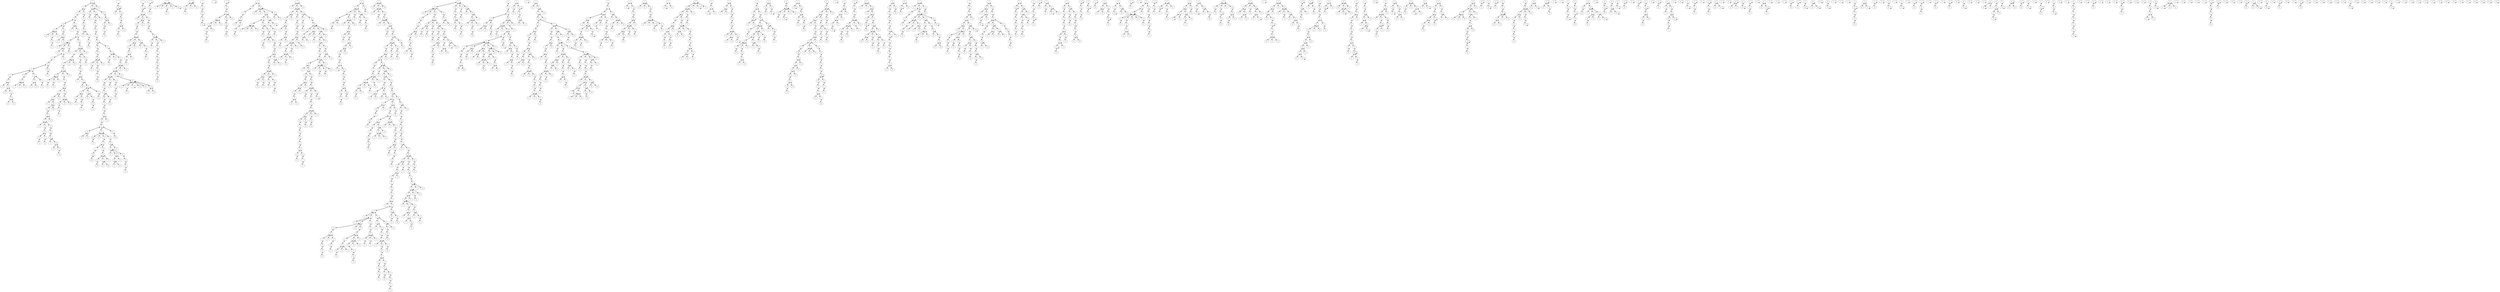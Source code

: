 digraph RGL__DirectedAdjacencyGraph {
    0 [
        fontsize = 8,
        label = 0
    ]

    122 [
        fontsize = 8,
        label = 122
    ]

    874 [
        fontsize = 8,
        label = 874
    ]

    1940 [
        fontsize = 8,
        label = 1940
    ]

    1 [
        fontsize = 8,
        label = 1
    ]

    1099 [
        fontsize = 8,
        label = 1099
    ]

    2 [
        fontsize = 8,
        label = 2
    ]

    743 [
        fontsize = 8,
        label = 743
    ]

    3 [
        fontsize = 8,
        label = 3
    ]

    594 [
        fontsize = 8,
        label = 594
    ]

    1258 [
        fontsize = 8,
        label = 1258
    ]

    4 [
        fontsize = 8,
        label = 4
    ]

    1473 [
        fontsize = 8,
        label = 1473
    ]

    5 [
        fontsize = 8,
        label = 5
    ]

    109 [
        fontsize = 8,
        label = 109
    ]

    628 [
        fontsize = 8,
        label = 628
    ]

    1133 [
        fontsize = 8,
        label = 1133
    ]

    1605 [
        fontsize = 8,
        label = 1605
    ]

    6 [
        fontsize = 8,
        label = 6
    ]

    470 [
        fontsize = 8,
        label = 470
    ]

    561 [
        fontsize = 8,
        label = 561
    ]

    600 [
        fontsize = 8,
        label = 600
    ]

    1272 [
        fontsize = 8,
        label = 1272
    ]

    1634 [
        fontsize = 8,
        label = 1634
    ]

    7 [
        fontsize = 8,
        label = 7
    ]

    1058 [
        fontsize = 8,
        label = 1058
    ]

    1074 [
        fontsize = 8,
        label = 1074
    ]

    1136 [
        fontsize = 8,
        label = 1136
    ]

    8 [
        fontsize = 8,
        label = 8
    ]

    879 [
        fontsize = 8,
        label = 879
    ]

    9 [
        fontsize = 8,
        label = 9
    ]

    10 [
        fontsize = 8,
        label = 10
    ]

    1736 [
        fontsize = 8,
        label = 1736
    ]

    11 [
        fontsize = 8,
        label = 11
    ]

    148 [
        fontsize = 8,
        label = 148
    ]

    1826 [
        fontsize = 8,
        label = 1826
    ]

    12 [
        fontsize = 8,
        label = 12
    ]

    774 [
        fontsize = 8,
        label = 774
    ]

    1394 [
        fontsize = 8,
        label = 1394
    ]

    1495 [
        fontsize = 8,
        label = 1495
    ]

    13 [
        fontsize = 8,
        label = 13
    ]

    178 [
        fontsize = 8,
        label = 178
    ]

    410 [
        fontsize = 8,
        label = 410
    ]

    14 [
        fontsize = 8,
        label = 14
    ]

    666 [
        fontsize = 8,
        label = 666
    ]

    763 [
        fontsize = 8,
        label = 763
    ]

    1696 [
        fontsize = 8,
        label = 1696
    ]

    15 [
        fontsize = 8,
        label = 15
    ]

    793 [
        fontsize = 8,
        label = 793
    ]

    1446 [
        fontsize = 8,
        label = 1446
    ]

    1754 [
        fontsize = 8,
        label = 1754
    ]

    1993 [
        fontsize = 8,
        label = 1993
    ]

    16 [
        fontsize = 8,
        label = 16
    ]

    1477 [
        fontsize = 8,
        label = 1477
    ]

    17 [
        fontsize = 8,
        label = 17
    ]

    1891 [
        fontsize = 8,
        label = 1891
    ]

    1970 [
        fontsize = 8,
        label = 1970
    ]

    18 [
        fontsize = 8,
        label = 18
    ]

    476 [
        fontsize = 8,
        label = 476
    ]

    1095 [
        fontsize = 8,
        label = 1095
    ]

    19 [
        fontsize = 8,
        label = 19
    ]

    20 [
        fontsize = 8,
        label = 20
    ]

    581 [
        fontsize = 8,
        label = 581
    ]

    1380 [
        fontsize = 8,
        label = 1380
    ]

    1817 [
        fontsize = 8,
        label = 1817
    ]

    1877 [
        fontsize = 8,
        label = 1877
    ]

    21 [
        fontsize = 8,
        label = 21
    ]

    746 [
        fontsize = 8,
        label = 746
    ]

    1253 [
        fontsize = 8,
        label = 1253
    ]

    22 [
        fontsize = 8,
        label = 22
    ]

    830 [
        fontsize = 8,
        label = 830
    ]

    1021 [
        fontsize = 8,
        label = 1021
    ]

    23 [
        fontsize = 8,
        label = 23
    ]

    1115 [
        fontsize = 8,
        label = 1115
    ]

    24 [
        fontsize = 8,
        label = 24
    ]

    89 [
        fontsize = 8,
        label = 89
    ]

    1436 [
        fontsize = 8,
        label = 1436
    ]

    25 [
        fontsize = 8,
        label = 25
    ]

    759 [
        fontsize = 8,
        label = 759
    ]

    821 [
        fontsize = 8,
        label = 821
    ]

    26 [
        fontsize = 8,
        label = 26
    ]

    40 [
        fontsize = 8,
        label = 40
    ]

    1254 [
        fontsize = 8,
        label = 1254
    ]

    27 [
        fontsize = 8,
        label = 27
    ]

    553 [
        fontsize = 8,
        label = 553
    ]

    1137 [
        fontsize = 8,
        label = 1137
    ]

    1960 [
        fontsize = 8,
        label = 1960
    ]

    28 [
        fontsize = 8,
        label = 28
    ]

    100 [
        fontsize = 8,
        label = 100
    ]

    808 [
        fontsize = 8,
        label = 808
    ]

    29 [
        fontsize = 8,
        label = 29
    ]

    279 [
        fontsize = 8,
        label = 279
    ]

    1223 [
        fontsize = 8,
        label = 1223
    ]

    1591 [
        fontsize = 8,
        label = 1591
    ]

    1726 [
        fontsize = 8,
        label = 1726
    ]

    30 [
        fontsize = 8,
        label = 30
    ]

    236 [
        fontsize = 8,
        label = 236
    ]

    325 [
        fontsize = 8,
        label = 325
    ]

    769 [
        fontsize = 8,
        label = 769
    ]

    1132 [
        fontsize = 8,
        label = 1132
    ]

    31 [
        fontsize = 8,
        label = 31
    ]

    425 [
        fontsize = 8,
        label = 425
    ]

    1377 [
        fontsize = 8,
        label = 1377
    ]

    32 [
        fontsize = 8,
        label = 32
    ]

    611 [
        fontsize = 8,
        label = 611
    ]

    1047 [
        fontsize = 8,
        label = 1047
    ]

    33 [
        fontsize = 8,
        label = 33
    ]

    751 [
        fontsize = 8,
        label = 751
    ]

    1797 [
        fontsize = 8,
        label = 1797
    ]

    1828 [
        fontsize = 8,
        label = 1828
    ]

    1921 [
        fontsize = 8,
        label = 1921
    ]

    34 [
        fontsize = 8,
        label = 34
    ]

    1563 [
        fontsize = 8,
        label = 1563
    ]

    1681 [
        fontsize = 8,
        label = 1681
    ]

    35 [
        fontsize = 8,
        label = 35
    ]

    428 [
        fontsize = 8,
        label = 428
    ]

    36 [
        fontsize = 8,
        label = 36
    ]

    265 [
        fontsize = 8,
        label = 265
    ]

    1837 [
        fontsize = 8,
        label = 1837
    ]

    37 [
        fontsize = 8,
        label = 37
    ]

    365 [
        fontsize = 8,
        label = 365
    ]

    1455 [
        fontsize = 8,
        label = 1455
    ]

    38 [
        fontsize = 8,
        label = 38
    ]

    1600 [
        fontsize = 8,
        label = 1600
    ]

    1690 [
        fontsize = 8,
        label = 1690
    ]

    39 [
        fontsize = 8,
        label = 39
    ]

    331 [
        fontsize = 8,
        label = 331
    ]

    560 [
        fontsize = 8,
        label = 560
    ]

    1512 [
        fontsize = 8,
        label = 1512
    ]

    41 [
        fontsize = 8,
        label = 41
    ]

    911 [
        fontsize = 8,
        label = 911
    ]

    1991 [
        fontsize = 8,
        label = 1991
    ]

    42 [
        fontsize = 8,
        label = 42
    ]

    835 [
        fontsize = 8,
        label = 835
    ]

    43 [
        fontsize = 8,
        label = 43
    ]

    680 [
        fontsize = 8,
        label = 680
    ]

    44 [
        fontsize = 8,
        label = 44
    ]

    1522 [
        fontsize = 8,
        label = 1522
    ]

    45 [
        fontsize = 8,
        label = 45
    ]

    486 [
        fontsize = 8,
        label = 486
    ]

    1794 [
        fontsize = 8,
        label = 1794
    ]

    46 [
        fontsize = 8,
        label = 46
    ]

    170 [
        fontsize = 8,
        label = 170
    ]

    334 [
        fontsize = 8,
        label = 334
    ]

    944 [
        fontsize = 8,
        label = 944
    ]

    1169 [
        fontsize = 8,
        label = 1169
    ]

    47 [
        fontsize = 8,
        label = 47
    ]

    1086 [
        fontsize = 8,
        label = 1086
    ]

    48 [
        fontsize = 8,
        label = 48
    ]

    274 [
        fontsize = 8,
        label = 274
    ]

    924 [
        fontsize = 8,
        label = 924
    ]

    49 [
        fontsize = 8,
        label = 49
    ]

    1664 [
        fontsize = 8,
        label = 1664
    ]

    50 [
        fontsize = 8,
        label = 50
    ]

    721 [
        fontsize = 8,
        label = 721
    ]

    51 [
        fontsize = 8,
        label = 51
    ]

    1885 [
        fontsize = 8,
        label = 1885
    ]

    52 [
        fontsize = 8,
        label = 52
    ]

    1143 [
        fontsize = 8,
        label = 1143
    ]

    1205 [
        fontsize = 8,
        label = 1205
    ]

    53 [
        fontsize = 8,
        label = 53
    ]

    696 [
        fontsize = 8,
        label = 696
    ]

    54 [
        fontsize = 8,
        label = 54
    ]

    1637 [
        fontsize = 8,
        label = 1637
    ]

    55 [
        fontsize = 8,
        label = 55
    ]

    936 [
        fontsize = 8,
        label = 936
    ]

    1781 [
        fontsize = 8,
        label = 1781
    ]

    56 [
        fontsize = 8,
        label = 56
    ]

    342 [
        fontsize = 8,
        label = 342
    ]

    1212 [
        fontsize = 8,
        label = 1212
    ]

    57 [
        fontsize = 8,
        label = 57
    ]

    58 [
        fontsize = 8,
        label = 58
    ]

    692 [
        fontsize = 8,
        label = 692
    ]

    1456 [
        fontsize = 8,
        label = 1456
    ]

    59 [
        fontsize = 8,
        label = 59
    ]

    60 [
        fontsize = 8,
        label = 60
    ]

    463 [
        fontsize = 8,
        label = 463
    ]

    570 [
        fontsize = 8,
        label = 570
    ]

    1038 [
        fontsize = 8,
        label = 1038
    ]

    1711 [
        fontsize = 8,
        label = 1711
    ]

    61 [
        fontsize = 8,
        label = 61
    ]

    824 [
        fontsize = 8,
        label = 824
    ]

    1008 [
        fontsize = 8,
        label = 1008
    ]

    1942 [
        fontsize = 8,
        label = 1942
    ]

    62 [
        fontsize = 8,
        label = 62
    ]

    165 [
        fontsize = 8,
        label = 165
    ]

    1926 [
        fontsize = 8,
        label = 1926
    ]

    63 [
        fontsize = 8,
        label = 63
    ]

    1689 [
        fontsize = 8,
        label = 1689
    ]

    64 [
        fontsize = 8,
        label = 64
    ]

    321 [
        fontsize = 8,
        label = 321
    ]

    65 [
        fontsize = 8,
        label = 65
    ]

    98 [
        fontsize = 8,
        label = 98
    ]

    116 [
        fontsize = 8,
        label = 116
    ]

    1082 [
        fontsize = 8,
        label = 1082
    ]

    66 [
        fontsize = 8,
        label = 66
    ]

    1426 [
        fontsize = 8,
        label = 1426
    ]

    1497 [
        fontsize = 8,
        label = 1497
    ]

    67 [
        fontsize = 8,
        label = 67
    ]

    502 [
        fontsize = 8,
        label = 502
    ]

    951 [
        fontsize = 8,
        label = 951
    ]

    1514 [
        fontsize = 8,
        label = 1514
    ]

    68 [
        fontsize = 8,
        label = 68
    ]

    215 [
        fontsize = 8,
        label = 215
    ]

    610 [
        fontsize = 8,
        label = 610
    ]

    803 [
        fontsize = 8,
        label = 803
    ]

    69 [
        fontsize = 8,
        label = 69
    ]

    264 [
        fontsize = 8,
        label = 264
    ]

    1660 [
        fontsize = 8,
        label = 1660
    ]

    70 [
        fontsize = 8,
        label = 70
    ]

    417 [
        fontsize = 8,
        label = 417
    ]

    648 [
        fontsize = 8,
        label = 648
    ]

    1142 [
        fontsize = 8,
        label = 1142
    ]

    71 [
        fontsize = 8,
        label = 71
    ]

    1937 [
        fontsize = 8,
        label = 1937
    ]

    72 [
        fontsize = 8,
        label = 72
    ]

    744 [
        fontsize = 8,
        label = 744
    ]

    1158 [
        fontsize = 8,
        label = 1158
    ]

    73 [
        fontsize = 8,
        label = 73
    ]

    466 [
        fontsize = 8,
        label = 466
    ]

    74 [
        fontsize = 8,
        label = 74
    ]

    673 [
        fontsize = 8,
        label = 673
    ]

    75 [
        fontsize = 8,
        label = 75
    ]

    640 [
        fontsize = 8,
        label = 640
    ]

    1874 [
        fontsize = 8,
        label = 1874
    ]

    76 [
        fontsize = 8,
        label = 76
    ]

    575 [
        fontsize = 8,
        label = 575
    ]

    708 [
        fontsize = 8,
        label = 708
    ]

    1347 [
        fontsize = 8,
        label = 1347
    ]

    1488 [
        fontsize = 8,
        label = 1488
    ]

    77 [
        fontsize = 8,
        label = 77
    ]

    435 [
        fontsize = 8,
        label = 435
    ]

    1648 [
        fontsize = 8,
        label = 1648
    ]

    78 [
        fontsize = 8,
        label = 78
    ]

    412 [
        fontsize = 8,
        label = 412
    ]

    79 [
        fontsize = 8,
        label = 79
    ]

    347 [
        fontsize = 8,
        label = 347
    ]

    80 [
        fontsize = 8,
        label = 80
    ]

    807 [
        fontsize = 8,
        label = 807
    ]

    81 [
        fontsize = 8,
        label = 81
    ]

    176 [
        fontsize = 8,
        label = 176
    ]

    394 [
        fontsize = 8,
        label = 394
    ]

    82 [
        fontsize = 8,
        label = 82
    ]

    366 [
        fontsize = 8,
        label = 366
    ]

    928 [
        fontsize = 8,
        label = 928
    ]

    83 [
        fontsize = 8,
        label = 83
    ]

    737 [
        fontsize = 8,
        label = 737
    ]

    84 [
        fontsize = 8,
        label = 84
    ]

    1537 [
        fontsize = 8,
        label = 1537
    ]

    85 [
        fontsize = 8,
        label = 85
    ]

    1325 [
        fontsize = 8,
        label = 1325
    ]

    86 [
        fontsize = 8,
        label = 86
    ]

    546 [
        fontsize = 8,
        label = 546
    ]

    87 [
        fontsize = 8,
        label = 87
    ]

    678 [
        fontsize = 8,
        label = 678
    ]

    941 [
        fontsize = 8,
        label = 941
    ]

    1229 [
        fontsize = 8,
        label = 1229
    ]

    88 [
        fontsize = 8,
        label = 88
    ]

    90 [
        fontsize = 8,
        label = 90
    ]

    431 [
        fontsize = 8,
        label = 431
    ]

    988 [
        fontsize = 8,
        label = 988
    ]

    1453 [
        fontsize = 8,
        label = 1453
    ]

    91 [
        fontsize = 8,
        label = 91
    ]

    825 [
        fontsize = 8,
        label = 825
    ]

    957 [
        fontsize = 8,
        label = 957
    ]

    1249 [
        fontsize = 8,
        label = 1249
    ]

    92 [
        fontsize = 8,
        label = 92
    ]

    937 [
        fontsize = 8,
        label = 937
    ]

    1516 [
        fontsize = 8,
        label = 1516
    ]

    93 [
        fontsize = 8,
        label = 93
    ]

    1840 [
        fontsize = 8,
        label = 1840
    ]

    94 [
        fontsize = 8,
        label = 94
    ]

    916 [
        fontsize = 8,
        label = 916
    ]

    1445 [
        fontsize = 8,
        label = 1445
    ]

    95 [
        fontsize = 8,
        label = 95
    ]

    1628 [
        fontsize = 8,
        label = 1628
    ]

    1998 [
        fontsize = 8,
        label = 1998
    ]

    96 [
        fontsize = 8,
        label = 96
    ]

    123 [
        fontsize = 8,
        label = 123
    ]

    97 [
        fontsize = 8,
        label = 97
    ]

    355 [
        fontsize = 8,
        label = 355
    ]

    99 [
        fontsize = 8,
        label = 99
    ]

    771 [
        fontsize = 8,
        label = 771
    ]

    1050 [
        fontsize = 8,
        label = 1050
    ]

    101 [
        fontsize = 8,
        label = 101
    ]

    337 [
        fontsize = 8,
        label = 337
    ]

    1257 [
        fontsize = 8,
        label = 1257
    ]

    102 [
        fontsize = 8,
        label = 102
    ]

    270 [
        fontsize = 8,
        label = 270
    ]

    103 [
        fontsize = 8,
        label = 103
    ]

    229 [
        fontsize = 8,
        label = 229
    ]

    104 [
        fontsize = 8,
        label = 104
    ]

    157 [
        fontsize = 8,
        label = 157
    ]

    105 [
        fontsize = 8,
        label = 105
    ]

    1705 [
        fontsize = 8,
        label = 1705
    ]

    106 [
        fontsize = 8,
        label = 106
    ]

    1165 [
        fontsize = 8,
        label = 1165
    ]

    107 [
        fontsize = 8,
        label = 107
    ]

    1646 [
        fontsize = 8,
        label = 1646
    ]

    108 [
        fontsize = 8,
        label = 108
    ]

    110 [
        fontsize = 8,
        label = 110
    ]

    485 [
        fontsize = 8,
        label = 485
    ]

    1185 [
        fontsize = 8,
        label = 1185
    ]

    111 [
        fontsize = 8,
        label = 111
    ]

    112 [
        fontsize = 8,
        label = 112
    ]

    1056 [
        fontsize = 8,
        label = 1056
    ]

    113 [
        fontsize = 8,
        label = 113
    ]

    1219 [
        fontsize = 8,
        label = 1219
    ]

    114 [
        fontsize = 8,
        label = 114
    ]

    129 [
        fontsize = 8,
        label = 129
    ]

    617 [
        fontsize = 8,
        label = 617
    ]

    115 [
        fontsize = 8,
        label = 115
    ]

    422 [
        fontsize = 8,
        label = 422
    ]

    117 [
        fontsize = 8,
        label = 117
    ]

    200 [
        fontsize = 8,
        label = 200
    ]

    1802 [
        fontsize = 8,
        label = 1802
    ]

    118 [
        fontsize = 8,
        label = 118
    ]

    243 [
        fontsize = 8,
        label = 243
    ]

    1507 [
        fontsize = 8,
        label = 1507
    ]

    119 [
        fontsize = 8,
        label = 119
    ]

    732 [
        fontsize = 8,
        label = 732
    ]

    1103 [
        fontsize = 8,
        label = 1103
    ]

    120 [
        fontsize = 8,
        label = 120
    ]

    160 [
        fontsize = 8,
        label = 160
    ]

    121 [
        fontsize = 8,
        label = 121
    ]

    320 [
        fontsize = 8,
        label = 320
    ]

    336 [
        fontsize = 8,
        label = 336
    ]

    582 [
        fontsize = 8,
        label = 582
    ]

    1931 [
        fontsize = 8,
        label = 1931
    ]

    885 [
        fontsize = 8,
        label = 885
    ]

    1126 [
        fontsize = 8,
        label = 1126
    ]

    1914 [
        fontsize = 8,
        label = 1914
    ]

    124 [
        fontsize = 8,
        label = 124
    ]

    413 [
        fontsize = 8,
        label = 413
    ]

    125 [
        fontsize = 8,
        label = 125
    ]

    126 [
        fontsize = 8,
        label = 126
    ]

    367 [
        fontsize = 8,
        label = 367
    ]

    655 [
        fontsize = 8,
        label = 655
    ]

    127 [
        fontsize = 8,
        label = 127
    ]

    1290 [
        fontsize = 8,
        label = 1290
    ]

    128 [
        fontsize = 8,
        label = 128
    ]

    1085 [
        fontsize = 8,
        label = 1085
    ]

    1343 [
        fontsize = 8,
        label = 1343
    ]

    1805 [
        fontsize = 8,
        label = 1805
    ]

    130 [
        fontsize = 8,
        label = 130
    ]

    1415 [
        fontsize = 8,
        label = 1415
    ]

    131 [
        fontsize = 8,
        label = 131
    ]

    1626 [
        fontsize = 8,
        label = 1626
    ]

    1734 [
        fontsize = 8,
        label = 1734
    ]

    132 [
        fontsize = 8,
        label = 132
    ]

    296 [
        fontsize = 8,
        label = 296
    ]

    573 [
        fontsize = 8,
        label = 573
    ]

    1575 [
        fontsize = 8,
        label = 1575
    ]

    133 [
        fontsize = 8,
        label = 133
    ]

    1713 [
        fontsize = 8,
        label = 1713
    ]

    134 [
        fontsize = 8,
        label = 134
    ]

    1243 [
        fontsize = 8,
        label = 1243
    ]

    1530 [
        fontsize = 8,
        label = 1530
    ]

    135 [
        fontsize = 8,
        label = 135
    ]

    1048 [
        fontsize = 8,
        label = 1048
    ]

    136 [
        fontsize = 8,
        label = 136
    ]

    153 [
        fontsize = 8,
        label = 153
    ]

    1209 [
        fontsize = 8,
        label = 1209
    ]

    137 [
        fontsize = 8,
        label = 137
    ]

    138 [
        fontsize = 8,
        label = 138
    ]

    555 [
        fontsize = 8,
        label = 555
    ]

    1350 [
        fontsize = 8,
        label = 1350
    ]

    139 [
        fontsize = 8,
        label = 139
    ]

    1035 [
        fontsize = 8,
        label = 1035
    ]

    1345 [
        fontsize = 8,
        label = 1345
    ]

    140 [
        fontsize = 8,
        label = 140
    ]

    393 [
        fontsize = 8,
        label = 393
    ]

    688 [
        fontsize = 8,
        label = 688
    ]

    141 [
        fontsize = 8,
        label = 141
    ]

    1037 [
        fontsize = 8,
        label = 1037
    ]

    142 [
        fontsize = 8,
        label = 142
    ]

    736 [
        fontsize = 8,
        label = 736
    ]

    143 [
        fontsize = 8,
        label = 143
    ]

    716 [
        fontsize = 8,
        label = 716
    ]

    1362 [
        fontsize = 8,
        label = 1362
    ]

    144 [
        fontsize = 8,
        label = 144
    ]

    1319 [
        fontsize = 8,
        label = 1319
    ]

    145 [
        fontsize = 8,
        label = 145
    ]

    318 [
        fontsize = 8,
        label = 318
    ]

    445 [
        fontsize = 8,
        label = 445
    ]

    1471 [
        fontsize = 8,
        label = 1471
    ]

    1608 [
        fontsize = 8,
        label = 1608
    ]

    146 [
        fontsize = 8,
        label = 146
    ]

    294 [
        fontsize = 8,
        label = 294
    ]

    147 [
        fontsize = 8,
        label = 147
    ]

    714 [
        fontsize = 8,
        label = 714
    ]

    149 [
        fontsize = 8,
        label = 149
    ]

    364 [
        fontsize = 8,
        label = 364
    ]

    854 [
        fontsize = 8,
        label = 854
    ]

    150 [
        fontsize = 8,
        label = 150
    ]

    675 [
        fontsize = 8,
        label = 675
    ]

    1090 [
        fontsize = 8,
        label = 1090
    ]

    151 [
        fontsize = 8,
        label = 151
    ]

    189 [
        fontsize = 8,
        label = 189
    ]

    1411 [
        fontsize = 8,
        label = 1411
    ]

    1688 [
        fontsize = 8,
        label = 1688
    ]

    152 [
        fontsize = 8,
        label = 152
    ]

    683 [
        fontsize = 8,
        label = 683
    ]

    1614 [
        fontsize = 8,
        label = 1614
    ]

    1328 [
        fontsize = 8,
        label = 1328
    ]

    154 [
        fontsize = 8,
        label = 154
    ]

    584 [
        fontsize = 8,
        label = 584
    ]

    1656 [
        fontsize = 8,
        label = 1656
    ]

    155 [
        fontsize = 8,
        label = 155
    ]

    1972 [
        fontsize = 8,
        label = 1972
    ]

    156 [
        fontsize = 8,
        label = 156
    ]

    1351 [
        fontsize = 8,
        label = 1351
    ]

    1638 [
        fontsize = 8,
        label = 1638
    ]

    158 [
        fontsize = 8,
        label = 158
    ]

    159 [
        fontsize = 8,
        label = 159
    ]

    444 [
        fontsize = 8,
        label = 444
    ]

    1812 [
        fontsize = 8,
        label = 1812
    ]

    859 [
        fontsize = 8,
        label = 859
    ]

    161 [
        fontsize = 8,
        label = 161
    ]

    984 [
        fontsize = 8,
        label = 984
    ]

    1769 [
        fontsize = 8,
        label = 1769
    ]

    1943 [
        fontsize = 8,
        label = 1943
    ]

    162 [
        fontsize = 8,
        label = 162
    ]

    1098 [
        fontsize = 8,
        label = 1098
    ]

    163 [
        fontsize = 8,
        label = 163
    ]

    618 [
        fontsize = 8,
        label = 618
    ]

    164 [
        fontsize = 8,
        label = 164
    ]

    697 [
        fontsize = 8,
        label = 697
    ]

    922 [
        fontsize = 8,
        label = 922
    ]

    1452 [
        fontsize = 8,
        label = 1452
    ]

    1977 [
        fontsize = 8,
        label = 1977
    ]

    166 [
        fontsize = 8,
        label = 166
    ]

    167 [
        fontsize = 8,
        label = 167
    ]

    1996 [
        fontsize = 8,
        label = 1996
    ]

    168 [
        fontsize = 8,
        label = 168
    ]

    260 [
        fontsize = 8,
        label = 260
    ]

    843 [
        fontsize = 8,
        label = 843
    ]

    1057 [
        fontsize = 8,
        label = 1057
    ]

    1433 [
        fontsize = 8,
        label = 1433
    ]

    169 [
        fontsize = 8,
        label = 169
    ]

    406 [
        fontsize = 8,
        label = 406
    ]

    171 [
        fontsize = 8,
        label = 171
    ]

    173 [
        fontsize = 8,
        label = 173
    ]

    833 [
        fontsize = 8,
        label = 833
    ]

    1104 [
        fontsize = 8,
        label = 1104
    ]

    1149 [
        fontsize = 8,
        label = 1149
    ]

    172 [
        fontsize = 8,
        label = 172
    ]

    1429 [
        fontsize = 8,
        label = 1429
    ]

    1423 [
        fontsize = 8,
        label = 1423
    ]

    174 [
        fontsize = 8,
        label = 174
    ]

    332 [
        fontsize = 8,
        label = 332
    ]

    175 [
        fontsize = 8,
        label = 175
    ]

    839 [
        fontsize = 8,
        label = 839
    ]

    1264 [
        fontsize = 8,
        label = 1264
    ]

    177 [
        fontsize = 8,
        label = 177
    ]

    1162 [
        fontsize = 8,
        label = 1162
    ]

    1182 [
        fontsize = 8,
        label = 1182
    ]

    1951 [
        fontsize = 8,
        label = 1951
    ]

    179 [
        fontsize = 8,
        label = 179
    ]

    842 [
        fontsize = 8,
        label = 842
    ]

    1620 [
        fontsize = 8,
        label = 1620
    ]

    180 [
        fontsize = 8,
        label = 180
    ]

    1294 [
        fontsize = 8,
        label = 1294
    ]

    1442 [
        fontsize = 8,
        label = 1442
    ]

    1809 [
        fontsize = 8,
        label = 1809
    ]

    181 [
        fontsize = 8,
        label = 181
    ]

    1633 [
        fontsize = 8,
        label = 1633
    ]

    1783 [
        fontsize = 8,
        label = 1783
    ]

    182 [
        fontsize = 8,
        label = 182
    ]

    456 [
        fontsize = 8,
        label = 456
    ]

    183 [
        fontsize = 8,
        label = 183
    ]

    685 [
        fontsize = 8,
        label = 685
    ]

    184 [
        fontsize = 8,
        label = 184
    ]

    760 [
        fontsize = 8,
        label = 760
    ]

    1974 [
        fontsize = 8,
        label = 1974
    ]

    185 [
        fontsize = 8,
        label = 185
    ]

    287 [
        fontsize = 8,
        label = 287
    ]

    775 [
        fontsize = 8,
        label = 775
    ]

    186 [
        fontsize = 8,
        label = 186
    ]

    917 [
        fontsize = 8,
        label = 917
    ]

    1541 [
        fontsize = 8,
        label = 1541
    ]

    187 [
        fontsize = 8,
        label = 187
    ]

    1119 [
        fontsize = 8,
        label = 1119
    ]

    188 [
        fontsize = 8,
        label = 188
    ]

    395 [
        fontsize = 8,
        label = 395
    ]

    1370 [
        fontsize = 8,
        label = 1370
    ]

    1792 [
        fontsize = 8,
        label = 1792
    ]

    190 [
        fontsize = 8,
        label = 190
    ]

    1255 [
        fontsize = 8,
        label = 1255
    ]

    1674 [
        fontsize = 8,
        label = 1674
    ]

    191 [
        fontsize = 8,
        label = 191
    ]

    764 [
        fontsize = 8,
        label = 764
    ]

    1010 [
        fontsize = 8,
        label = 1010
    ]

    192 [
        fontsize = 8,
        label = 192
    ]

    607 [
        fontsize = 8,
        label = 607
    ]

    1717 [
        fontsize = 8,
        label = 1717
    ]

    193 [
        fontsize = 8,
        label = 193
    ]

    1001 [
        fontsize = 8,
        label = 1001
    ]

    1944 [
        fontsize = 8,
        label = 1944
    ]

    194 [
        fontsize = 8,
        label = 194
    ]

    625 [
        fontsize = 8,
        label = 625
    ]

    195 [
        fontsize = 8,
        label = 195
    ]

    623 [
        fontsize = 8,
        label = 623
    ]

    196 [
        fontsize = 8,
        label = 196
    ]

    1882 [
        fontsize = 8,
        label = 1882
    ]

    197 [
        fontsize = 8,
        label = 197
    ]

    1275 [
        fontsize = 8,
        label = 1275
    ]

    198 [
        fontsize = 8,
        label = 198
    ]

    1069 [
        fontsize = 8,
        label = 1069
    ]

    199 [
        fontsize = 8,
        label = 199
    ]

    1138 [
        fontsize = 8,
        label = 1138
    ]

    1880 [
        fontsize = 8,
        label = 1880
    ]

    201 [
        fontsize = 8,
        label = 201
    ]

    202 [
        fontsize = 8,
        label = 202
    ]

    1041 [
        fontsize = 8,
        label = 1041
    ]

    1044 [
        fontsize = 8,
        label = 1044
    ]

    203 [
        fontsize = 8,
        label = 203
    ]

    207 [
        fontsize = 8,
        label = 207
    ]

    301 [
        fontsize = 8,
        label = 301
    ]

    815 [
        fontsize = 8,
        label = 815
    ]

    1311 [
        fontsize = 8,
        label = 1311
    ]

    204 [
        fontsize = 8,
        label = 204
    ]

    205 [
        fontsize = 8,
        label = 205
    ]

    1298 [
        fontsize = 8,
        label = 1298
    ]

    1562 [
        fontsize = 8,
        label = 1562
    ]

    1602 [
        fontsize = 8,
        label = 1602
    ]

    206 [
        fontsize = 8,
        label = 206
    ]

    228 [
        fontsize = 8,
        label = 228
    ]

    1480 [
        fontsize = 8,
        label = 1480
    ]

    208 [
        fontsize = 8,
        label = 208
    ]

    786 [
        fontsize = 8,
        label = 786
    ]

    1844 [
        fontsize = 8,
        label = 1844
    ]

    209 [
        fontsize = 8,
        label = 209
    ]

    1291 [
        fontsize = 8,
        label = 1291
    ]

    1747 [
        fontsize = 8,
        label = 1747
    ]

    210 [
        fontsize = 8,
        label = 210
    ]

    1320 [
        fontsize = 8,
        label = 1320
    ]

    211 [
        fontsize = 8,
        label = 211
    ]

    587 [
        fontsize = 8,
        label = 587
    ]

    1340 [
        fontsize = 8,
        label = 1340
    ]

    212 [
        fontsize = 8,
        label = 212
    ]

    676 [
        fontsize = 8,
        label = 676
    ]

    213 [
        fontsize = 8,
        label = 213
    ]

    886 [
        fontsize = 8,
        label = 886
    ]

    214 [
        fontsize = 8,
        label = 214
    ]

    1549 [
        fontsize = 8,
        label = 1549
    ]

    1371 [
        fontsize = 8,
        label = 1371
    ]

    1701 [
        fontsize = 8,
        label = 1701
    ]

    216 [
        fontsize = 8,
        label = 216
    ]

    1127 [
        fontsize = 8,
        label = 1127
    ]

    217 [
        fontsize = 8,
        label = 217
    ]

    312 [
        fontsize = 8,
        label = 312
    ]

    218 [
        fontsize = 8,
        label = 218
    ]

    1072 [
        fontsize = 8,
        label = 1072
    ]

    1709 [
        fontsize = 8,
        label = 1709
    ]

    219 [
        fontsize = 8,
        label = 219
    ]

    527 [
        fontsize = 8,
        label = 527
    ]

    220 [
        fontsize = 8,
        label = 220
    ]

    221 [
        fontsize = 8,
        label = 221
    ]

    1314 [
        fontsize = 8,
        label = 1314
    ]

    1800 [
        fontsize = 8,
        label = 1800
    ]

    222 [
        fontsize = 8,
        label = 222
    ]

    1941 [
        fontsize = 8,
        label = 1941
    ]

    223 [
        fontsize = 8,
        label = 223
    ]

    1911 [
        fontsize = 8,
        label = 1911
    ]

    224 [
        fontsize = 8,
        label = 224
    ]

    528 [
        fontsize = 8,
        label = 528
    ]

    225 [
        fontsize = 8,
        label = 225
    ]

    1030 [
        fontsize = 8,
        label = 1030
    ]

    1084 [
        fontsize = 8,
        label = 1084
    ]

    226 [
        fontsize = 8,
        label = 226
    ]

    569 [
        fontsize = 8,
        label = 569
    ]

    1599 [
        fontsize = 8,
        label = 1599
    ]

    227 [
        fontsize = 8,
        label = 227
    ]

    658 [
        fontsize = 8,
        label = 658
    ]

    579 [
        fontsize = 8,
        label = 579
    ]

    800 [
        fontsize = 8,
        label = 800
    ]

    1381 [
        fontsize = 8,
        label = 1381
    ]

    1975 [
        fontsize = 8,
        label = 1975
    ]

    230 [
        fontsize = 8,
        label = 230
    ]

    1068 [
        fontsize = 8,
        label = 1068
    ]

    231 [
        fontsize = 8,
        label = 231
    ]

    232 [
        fontsize = 8,
        label = 232
    ]

    233 [
        fontsize = 8,
        label = 233
    ]

    969 [
        fontsize = 8,
        label = 969
    ]

    234 [
        fontsize = 8,
        label = 234
    ]

    1824 [
        fontsize = 8,
        label = 1824
    ]

    235 [
        fontsize = 8,
        label = 235
    ]

    1218 [
        fontsize = 8,
        label = 1218
    ]

    1410 [
        fontsize = 8,
        label = 1410
    ]

    1470 [
        fontsize = 8,
        label = 1470
    ]

    1651 [
        fontsize = 8,
        label = 1651
    ]

    237 [
        fontsize = 8,
        label = 237
    ]

    238 [
        fontsize = 8,
        label = 238
    ]

    477 [
        fontsize = 8,
        label = 477
    ]

    1518 [
        fontsize = 8,
        label = 1518
    ]

    1869 [
        fontsize = 8,
        label = 1869
    ]

    239 [
        fontsize = 8,
        label = 239
    ]

    985 [
        fontsize = 8,
        label = 985
    ]

    240 [
        fontsize = 8,
        label = 240
    ]

    809 [
        fontsize = 8,
        label = 809
    ]

    241 [
        fontsize = 8,
        label = 241
    ]

    1379 [
        fontsize = 8,
        label = 1379
    ]

    1577 [
        fontsize = 8,
        label = 1577
    ]

    1692 [
        fontsize = 8,
        label = 1692
    ]

    1757 [
        fontsize = 8,
        label = 1757
    ]

    242 [
        fontsize = 8,
        label = 242
    ]

    244 [
        fontsize = 8,
        label = 244
    ]

    440 [
        fontsize = 8,
        label = 440
    ]

    747 [
        fontsize = 8,
        label = 747
    ]

    1051 [
        fontsize = 8,
        label = 1051
    ]

    245 [
        fontsize = 8,
        label = 245
    ]

    644 [
        fontsize = 8,
        label = 644
    ]

    725 [
        fontsize = 8,
        label = 725
    ]

    1332 [
        fontsize = 8,
        label = 1332
    ]

    1862 [
        fontsize = 8,
        label = 1862
    ]

    246 [
        fontsize = 8,
        label = 246
    ]

    1168 [
        fontsize = 8,
        label = 1168
    ]

    247 [
        fontsize = 8,
        label = 247
    ]

    1118 [
        fontsize = 8,
        label = 1118
    ]

    248 [
        fontsize = 8,
        label = 248
    ]

    1462 [
        fontsize = 8,
        label = 1462
    ]

    249 [
        fontsize = 8,
        label = 249
    ]

    250 [
        fontsize = 8,
        label = 250
    ]

    251 [
        fontsize = 8,
        label = 251
    ]

    491 [
        fontsize = 8,
        label = 491
    ]

    1129 [
        fontsize = 8,
        label = 1129
    ]

    252 [
        fontsize = 8,
        label = 252
    ]

    253 [
        fontsize = 8,
        label = 253
    ]

    1046 [
        fontsize = 8,
        label = 1046
    ]

    1872 [
        fontsize = 8,
        label = 1872
    ]

    254 [
        fontsize = 8,
        label = 254
    ]

    255 [
        fontsize = 8,
        label = 255
    ]

    1220 [
        fontsize = 8,
        label = 1220
    ]

    1672 [
        fontsize = 8,
        label = 1672
    ]

    256 [
        fontsize = 8,
        label = 256
    ]

    1838 [
        fontsize = 8,
        label = 1838
    ]

    257 [
        fontsize = 8,
        label = 257
    ]

    474 [
        fontsize = 8,
        label = 474
    ]

    1708 [
        fontsize = 8,
        label = 1708
    ]

    1945 [
        fontsize = 8,
        label = 1945
    ]

    258 [
        fontsize = 8,
        label = 258
    ]

    728 [
        fontsize = 8,
        label = 728
    ]

    1297 [
        fontsize = 8,
        label = 1297
    ]

    259 [
        fontsize = 8,
        label = 259
    ]

    374 [
        fontsize = 8,
        label = 374
    ]

    464 [
        fontsize = 8,
        label = 464
    ]

    1699 [
        fontsize = 8,
        label = 1699
    ]

    261 [
        fontsize = 8,
        label = 261
    ]

    677 [
        fontsize = 8,
        label = 677
    ]

    1164 [
        fontsize = 8,
        label = 1164
    ]

    262 [
        fontsize = 8,
        label = 262
    ]

    263 [
        fontsize = 8,
        label = 263
    ]

    564 [
        fontsize = 8,
        label = 564
    ]

    912 [
        fontsize = 8,
        label = 912
    ]

    266 [
        fontsize = 8,
        label = 266
    ]

    267 [
        fontsize = 8,
        label = 267
    ]

    268 [
        fontsize = 8,
        label = 268
    ]

    275 [
        fontsize = 8,
        label = 275
    ]

    1873 [
        fontsize = 8,
        label = 1873
    ]

    269 [
        fontsize = 8,
        label = 269
    ]

    449 [
        fontsize = 8,
        label = 449
    ]

    766 [
        fontsize = 8,
        label = 766
    ]

    271 [
        fontsize = 8,
        label = 271
    ]

    1139 [
        fontsize = 8,
        label = 1139
    ]

    1156 [
        fontsize = 8,
        label = 1156
    ]

    272 [
        fontsize = 8,
        label = 272
    ]

    369 [
        fontsize = 8,
        label = 369
    ]

    273 [
        fontsize = 8,
        label = 273
    ]

    311 [
        fontsize = 8,
        label = 311
    ]

    667 [
        fontsize = 8,
        label = 667
    ]

    672 [
        fontsize = 8,
        label = 672
    ]

    1687 [
        fontsize = 8,
        label = 1687
    ]

    276 [
        fontsize = 8,
        label = 276
    ]

    1609 [
        fontsize = 8,
        label = 1609
    ]

    277 [
        fontsize = 8,
        label = 277
    ]

    490 [
        fontsize = 8,
        label = 490
    ]

    1252 [
        fontsize = 8,
        label = 1252
    ]

    278 [
        fontsize = 8,
        label = 278
    ]

    1236 [
        fontsize = 8,
        label = 1236
    ]

    1984 [
        fontsize = 8,
        label = 1984
    ]

    280 [
        fontsize = 8,
        label = 280
    ]

    932 [
        fontsize = 8,
        label = 932
    ]

    1860 [
        fontsize = 8,
        label = 1860
    ]

    281 [
        fontsize = 8,
        label = 281
    ]

    372 [
        fontsize = 8,
        label = 372
    ]

    638 [
        fontsize = 8,
        label = 638
    ]

    282 [
        fontsize = 8,
        label = 282
    ]

    1199 [
        fontsize = 8,
        label = 1199
    ]

    1308 [
        fontsize = 8,
        label = 1308
    ]

    283 [
        fontsize = 8,
        label = 283
    ]

    1938 [
        fontsize = 8,
        label = 1938
    ]

    284 [
        fontsize = 8,
        label = 284
    ]

    315 [
        fontsize = 8,
        label = 315
    ]

    1375 [
        fontsize = 8,
        label = 1375
    ]

    1799 [
        fontsize = 8,
        label = 1799
    ]

    285 [
        fontsize = 8,
        label = 285
    ]

    1613 [
        fontsize = 8,
        label = 1613
    ]

    286 [
        fontsize = 8,
        label = 286
    ]

    1661 [
        fontsize = 8,
        label = 1661
    ]

    1248 [
        fontsize = 8,
        label = 1248
    ]

    288 [
        fontsize = 8,
        label = 288
    ]

    409 [
        fontsize = 8,
        label = 409
    ]

    1457 [
        fontsize = 8,
        label = 1457
    ]

    289 [
        fontsize = 8,
        label = 289
    ]

    1025 [
        fontsize = 8,
        label = 1025
    ]

    290 [
        fontsize = 8,
        label = 290
    ]

    606 [
        fontsize = 8,
        label = 606
    ]

    1486 [
        fontsize = 8,
        label = 1486
    ]

    1925 [
        fontsize = 8,
        label = 1925
    ]

    291 [
        fontsize = 8,
        label = 291
    ]

    734 [
        fontsize = 8,
        label = 734
    ]

    1407 [
        fontsize = 8,
        label = 1407
    ]

    292 [
        fontsize = 8,
        label = 292
    ]

    330 [
        fontsize = 8,
        label = 330
    ]

    293 [
        fontsize = 8,
        label = 293
    ]

    360 [
        fontsize = 8,
        label = 360
    ]

    1231 [
        fontsize = 8,
        label = 1231
    ]

    1887 [
        fontsize = 8,
        label = 1887
    ]

    295 [
        fontsize = 8,
        label = 295
    ]

    1237 [
        fontsize = 8,
        label = 1237
    ]

    1733 [
        fontsize = 8,
        label = 1733
    ]

    621 [
        fontsize = 8,
        label = 621
    ]

    297 [
        fontsize = 8,
        label = 297
    ]

    1493 [
        fontsize = 8,
        label = 1493
    ]

    1730 [
        fontsize = 8,
        label = 1730
    ]

    298 [
        fontsize = 8,
        label = 298
    ]

    1958 [
        fontsize = 8,
        label = 1958
    ]

    299 [
        fontsize = 8,
        label = 299
    ]

    300 [
        fontsize = 8,
        label = 300
    ]

    1300 [
        fontsize = 8,
        label = 1300
    ]

    302 [
        fontsize = 8,
        label = 302
    ]

    1188 [
        fontsize = 8,
        label = 1188
    ]

    1349 [
        fontsize = 8,
        label = 1349
    ]

    303 [
        fontsize = 8,
        label = 303
    ]

    750 [
        fontsize = 8,
        label = 750
    ]

    304 [
        fontsize = 8,
        label = 304
    ]

    503 [
        fontsize = 8,
        label = 503
    ]

    305 [
        fontsize = 8,
        label = 305
    ]

    402 [
        fontsize = 8,
        label = 402
    ]

    630 [
        fontsize = 8,
        label = 630
    ]

    636 [
        fontsize = 8,
        label = 636
    ]

    1479 [
        fontsize = 8,
        label = 1479
    ]

    306 [
        fontsize = 8,
        label = 306
    ]

    1007 [
        fontsize = 8,
        label = 1007
    ]

    1502 [
        fontsize = 8,
        label = 1502
    ]

    307 [
        fontsize = 8,
        label = 307
    ]

    1787 [
        fontsize = 8,
        label = 1787
    ]

    308 [
        fontsize = 8,
        label = 308
    ]

    1485 [
        fontsize = 8,
        label = 1485
    ]

    309 [
        fontsize = 8,
        label = 309
    ]

    479 [
        fontsize = 8,
        label = 479
    ]

    521 [
        fontsize = 8,
        label = 521
    ]

    310 [
        fontsize = 8,
        label = 310
    ]

    387 [
        fontsize = 8,
        label = 387
    ]

    1357 [
        fontsize = 8,
        label = 1357
    ]

    313 [
        fontsize = 8,
        label = 313
    ]

    905 [
        fontsize = 8,
        label = 905
    ]

    1606 [
        fontsize = 8,
        label = 1606
    ]

    314 [
        fontsize = 8,
        label = 314
    ]

    1337 [
        fontsize = 8,
        label = 1337
    ]

    1627 [
        fontsize = 8,
        label = 1627
    ]

    1509 [
        fontsize = 8,
        label = 1509
    ]

    316 [
        fontsize = 8,
        label = 316
    ]

    317 [
        fontsize = 8,
        label = 317
    ]

    1053 [
        fontsize = 8,
        label = 1053
    ]

    1904 [
        fontsize = 8,
        label = 1904
    ]

    1789 [
        fontsize = 8,
        label = 1789
    ]

    319 [
        fontsize = 8,
        label = 319
    ]

    926 [
        fontsize = 8,
        label = 926
    ]

    1180 [
        fontsize = 8,
        label = 1180
    ]

    1454 [
        fontsize = 8,
        label = 1454
    ]

    1764 [
        fontsize = 8,
        label = 1764
    ]

    322 [
        fontsize = 8,
        label = 322
    ]

    762 [
        fontsize = 8,
        label = 762
    ]

    1178 [
        fontsize = 8,
        label = 1178
    ]

    323 [
        fontsize = 8,
        label = 323
    ]

    918 [
        fontsize = 8,
        label = 918
    ]

    1064 [
        fontsize = 8,
        label = 1064
    ]

    1957 [
        fontsize = 8,
        label = 1957
    ]

    324 [
        fontsize = 8,
        label = 324
    ]

    1901 [
        fontsize = 8,
        label = 1901
    ]

    326 [
        fontsize = 8,
        label = 326
    ]

    483 [
        fontsize = 8,
        label = 483
    ]

    1827 [
        fontsize = 8,
        label = 1827
    ]

    327 [
        fontsize = 8,
        label = 327
    ]

    1360 [
        fontsize = 8,
        label = 1360
    ]

    328 [
        fontsize = 8,
        label = 328
    ]

    1576 [
        fontsize = 8,
        label = 1576
    ]

    329 [
        fontsize = 8,
        label = 329
    ]

    526 [
        fontsize = 8,
        label = 526
    ]

    1667 [
        fontsize = 8,
        label = 1667
    ]

    823 [
        fontsize = 8,
        label = 823
    ]

    979 [
        fontsize = 8,
        label = 979
    ]

    703 [
        fontsize = 8,
        label = 703
    ]

    914 [
        fontsize = 8,
        label = 914
    ]

    333 [
        fontsize = 8,
        label = 333
    ]

    1364 [
        fontsize = 8,
        label = 1364
    ]

    335 [
        fontsize = 8,
        label = 335
    ]

    650 [
        fontsize = 8,
        label = 650
    ]

    1814 [
        fontsize = 8,
        label = 1814
    ]

    338 [
        fontsize = 8,
        label = 338
    ]

    740 [
        fontsize = 8,
        label = 740
    ]

    1239 [
        fontsize = 8,
        label = 1239
    ]

    339 [
        fontsize = 8,
        label = 339
    ]

    1595 [
        fontsize = 8,
        label = 1595
    ]

    340 [
        fontsize = 8,
        label = 340
    ]

    1076 [
        fontsize = 8,
        label = 1076
    ]

    1544 [
        fontsize = 8,
        label = 1544
    ]

    341 [
        fontsize = 8,
        label = 341
    ]

    1540 [
        fontsize = 8,
        label = 1540
    ]

    343 [
        fontsize = 8,
        label = 343
    ]

    344 [
        fontsize = 8,
        label = 344
    ]

    1547 [
        fontsize = 8,
        label = 1547
    ]

    1878 [
        fontsize = 8,
        label = 1878
    ]

    345 [
        fontsize = 8,
        label = 345
    ]

    346 [
        fontsize = 8,
        label = 346
    ]

    626 [
        fontsize = 8,
        label = 626
    ]

    1036 [
        fontsize = 8,
        label = 1036
    ]

    1052 [
        fontsize = 8,
        label = 1052
    ]

    348 [
        fontsize = 8,
        label = 348
    ]

    368 [
        fontsize = 8,
        label = 368
    ]

    1950 [
        fontsize = 8,
        label = 1950
    ]

    349 [
        fontsize = 8,
        label = 349
    ]

    631 [
        fontsize = 8,
        label = 631
    ]

    1765 [
        fontsize = 8,
        label = 1765
    ]

    350 [
        fontsize = 8,
        label = 350
    ]

    602 [
        fontsize = 8,
        label = 602
    ]

    351 [
        fontsize = 8,
        label = 351
    ]

    1503 [
        fontsize = 8,
        label = 1503
    ]

    1615 [
        fontsize = 8,
        label = 1615
    ]

    1684 [
        fontsize = 8,
        label = 1684
    ]

    352 [
        fontsize = 8,
        label = 352
    ]

    1341 [
        fontsize = 8,
        label = 1341
    ]

    353 [
        fontsize = 8,
        label = 353
    ]

    354 [
        fontsize = 8,
        label = 354
    ]

    1868 [
        fontsize = 8,
        label = 1868
    ]

    480 [
        fontsize = 8,
        label = 480
    ]

    566 [
        fontsize = 8,
        label = 566
    ]

    1804 [
        fontsize = 8,
        label = 1804
    ]

    356 [
        fontsize = 8,
        label = 356
    ]

    814 [
        fontsize = 8,
        label = 814
    ]

    357 [
        fontsize = 8,
        label = 357
    ]

    358 [
        fontsize = 8,
        label = 358
    ]

    504 [
        fontsize = 8,
        label = 504
    ]

    359 [
        fontsize = 8,
        label = 359
    ]

    1296 [
        fontsize = 8,
        label = 1296
    ]

    361 [
        fontsize = 8,
        label = 361
    ]

    362 [
        fontsize = 8,
        label = 362
    ]

    1892 [
        fontsize = 8,
        label = 1892
    ]

    363 [
        fontsize = 8,
        label = 363
    ]

    524 [
        fontsize = 8,
        label = 524
    ]

    1268 [
        fontsize = 8,
        label = 1268
    ]

    1392 [
        fontsize = 8,
        label = 1392
    ]

    500 [
        fontsize = 8,
        label = 500
    ]

    1101 [
        fontsize = 8,
        label = 1101
    ]

    1785 [
        fontsize = 8,
        label = 1785
    ]

    1833 [
        fontsize = 8,
        label = 1833
    ]

    370 [
        fontsize = 8,
        label = 370
    ]

    371 [
        fontsize = 8,
        label = 371
    ]

    1352 [
        fontsize = 8,
        label = 1352
    ]

    373 [
        fontsize = 8,
        label = 373
    ]

    860 [
        fontsize = 8,
        label = 860
    ]

    1026 [
        fontsize = 8,
        label = 1026
    ]

    1504 [
        fontsize = 8,
        label = 1504
    ]

    919 [
        fontsize = 8,
        label = 919
    ]

    1635 [
        fontsize = 8,
        label = 1635
    ]

    375 [
        fontsize = 8,
        label = 375
    ]

    990 [
        fontsize = 8,
        label = 990
    ]

    1489 [
        fontsize = 8,
        label = 1489
    ]

    1835 [
        fontsize = 8,
        label = 1835
    ]

    376 [
        fontsize = 8,
        label = 376
    ]

    1389 [
        fontsize = 8,
        label = 1389
    ]

    377 [
        fontsize = 8,
        label = 377
    ]

    1063 [
        fontsize = 8,
        label = 1063
    ]

    1750 [
        fontsize = 8,
        label = 1750
    ]

    378 [
        fontsize = 8,
        label = 378
    ]

    423 [
        fontsize = 8,
        label = 423
    ]

    379 [
        fontsize = 8,
        label = 379
    ]

    1510 [
        fontsize = 8,
        label = 1510
    ]

    380 [
        fontsize = 8,
        label = 380
    ]

    1983 [
        fontsize = 8,
        label = 1983
    ]

    381 [
        fontsize = 8,
        label = 381
    ]

    517 [
        fontsize = 8,
        label = 517
    ]

    382 [
        fontsize = 8,
        label = 382
    ]

    383 [
        fontsize = 8,
        label = 383
    ]

    384 [
        fontsize = 8,
        label = 384
    ]

    385 [
        fontsize = 8,
        label = 385
    ]

    386 [
        fontsize = 8,
        label = 386
    ]

    1632 [
        fontsize = 8,
        label = 1632
    ]

    1206 [
        fontsize = 8,
        label = 1206
    ]

    1961 [
        fontsize = 8,
        label = 1961
    ]

    388 [
        fontsize = 8,
        label = 388
    ]

    868 [
        fontsize = 8,
        label = 868
    ]

    389 [
        fontsize = 8,
        label = 389
    ]

    390 [
        fontsize = 8,
        label = 390
    ]

    604 [
        fontsize = 8,
        label = 604
    ]

    391 [
        fontsize = 8,
        label = 391
    ]

    493 [
        fontsize = 8,
        label = 493
    ]

    1691 [
        fontsize = 8,
        label = 1691
    ]

    392 [
        fontsize = 8,
        label = 392
    ]

    1331 [
        fontsize = 8,
        label = 1331
    ]

    1836 [
        fontsize = 8,
        label = 1836
    ]

    1171 [
        fontsize = 8,
        label = 1171
    ]

    1388 [
        fontsize = 8,
        label = 1388
    ]

    396 [
        fontsize = 8,
        label = 396
    ]

    981 [
        fontsize = 8,
        label = 981
    ]

    1475 [
        fontsize = 8,
        label = 1475
    ]

    1617 [
        fontsize = 8,
        label = 1617
    ]

    397 [
        fontsize = 8,
        label = 397
    ]

    398 [
        fontsize = 8,
        label = 398
    ]

    931 [
        fontsize = 8,
        label = 931
    ]

    399 [
        fontsize = 8,
        label = 399
    ]

    1815 [
        fontsize = 8,
        label = 1815
    ]

    400 [
        fontsize = 8,
        label = 400
    ]

    1245 [
        fontsize = 8,
        label = 1245
    ]

    401 [
        fontsize = 8,
        label = 401
    ]

    1011 [
        fontsize = 8,
        label = 1011
    ]

    403 [
        fontsize = 8,
        label = 403
    ]

    709 [
        fontsize = 8,
        label = 709
    ]

    404 [
        fontsize = 8,
        label = 404
    ]

    1067 [
        fontsize = 8,
        label = 1067
    ]

    1988 [
        fontsize = 8,
        label = 1988
    ]

    405 [
        fontsize = 8,
        label = 405
    ]

    1334 [
        fontsize = 8,
        label = 1334
    ]

    1854 [
        fontsize = 8,
        label = 1854
    ]

    1552 [
        fontsize = 8,
        label = 1552
    ]

    407 [
        fontsize = 8,
        label = 407
    ]

    563 [
        fontsize = 8,
        label = 563
    ]

    408 [
        fontsize = 8,
        label = 408
    ]

    813 [
        fontsize = 8,
        label = 813
    ]

    577 [
        fontsize = 8,
        label = 577
    ]

    411 [
        fontsize = 8,
        label = 411
    ]

    1089 [
        fontsize = 8,
        label = 1089
    ]

    414 [
        fontsize = 8,
        label = 414
    ]

    1858 [
        fontsize = 8,
        label = 1858
    ]

    415 [
        fontsize = 8,
        label = 415
    ]

    1289 [
        fontsize = 8,
        label = 1289
    ]

    416 [
        fontsize = 8,
        label = 416
    ]

    549 [
        fontsize = 8,
        label = 549
    ]

    1519 [
        fontsize = 8,
        label = 1519
    ]

    418 [
        fontsize = 8,
        label = 418
    ]

    1866 [
        fontsize = 8,
        label = 1866
    ]

    419 [
        fontsize = 8,
        label = 419
    ]

    420 [
        fontsize = 8,
        label = 420
    ]

    1727 [
        fontsize = 8,
        label = 1727
    ]

    421 [
        fontsize = 8,
        label = 421
    ]

    1365 [
        fontsize = 8,
        label = 1365
    ]

    467 [
        fontsize = 8,
        label = 467
    ]

    424 [
        fontsize = 8,
        label = 424
    ]

    436 [
        fontsize = 8,
        label = 436
    ]

    929 [
        fontsize = 8,
        label = 929
    ]

    426 [
        fontsize = 8,
        label = 426
    ]

    934 [
        fontsize = 8,
        label = 934
    ]

    427 [
        fontsize = 8,
        label = 427
    ]

    596 [
        fontsize = 8,
        label = 596
    ]

    1580 [
        fontsize = 8,
        label = 1580
    ]

    1027 [
        fontsize = 8,
        label = 1027
    ]

    429 [
        fontsize = 8,
        label = 429
    ]

    682 [
        fontsize = 8,
        label = 682
    ]

    1498 [
        fontsize = 8,
        label = 1498
    ]

    430 [
        fontsize = 8,
        label = 430
    ]

    432 [
        fontsize = 8,
        label = 432
    ]

    1607 [
        fontsize = 8,
        label = 1607
    ]

    433 [
        fontsize = 8,
        label = 433
    ]

    1312 [
        fontsize = 8,
        label = 1312
    ]

    434 [
        fontsize = 8,
        label = 434
    ]

    1023 [
        fontsize = 8,
        label = 1023
    ]

    1280 [
        fontsize = 8,
        label = 1280
    ]

    894 [
        fontsize = 8,
        label = 894
    ]

    437 [
        fontsize = 8,
        label = 437
    ]

    586 [
        fontsize = 8,
        label = 586
    ]

    1543 [
        fontsize = 8,
        label = 1543
    ]

    438 [
        fontsize = 8,
        label = 438
    ]

    439 [
        fontsize = 8,
        label = 439
    ]

    441 [
        fontsize = 8,
        label = 441
    ]

    605 [
        fontsize = 8,
        label = 605
    ]

    442 [
        fontsize = 8,
        label = 442
    ]

    1274 [
        fontsize = 8,
        label = 1274
    ]

    443 [
        fontsize = 8,
        label = 443
    ]

    556 [
        fontsize = 8,
        label = 556
    ]

    446 [
        fontsize = 8,
        label = 446
    ]

    447 [
        fontsize = 8,
        label = 447
    ]

    940 [
        fontsize = 8,
        label = 940
    ]

    448 [
        fontsize = 8,
        label = 448
    ]

    1271 [
        fontsize = 8,
        label = 1271
    ]

    1398 [
        fontsize = 8,
        label = 1398
    ]

    450 [
        fontsize = 8,
        label = 450
    ]

    871 [
        fontsize = 8,
        label = 871
    ]

    1094 [
        fontsize = 8,
        label = 1094
    ]

    451 [
        fontsize = 8,
        label = 451
    ]

    589 [
        fontsize = 8,
        label = 589
    ]

    1075 [
        fontsize = 8,
        label = 1075
    ]

    452 [
        fontsize = 8,
        label = 452
    ]

    755 [
        fontsize = 8,
        label = 755
    ]

    453 [
        fontsize = 8,
        label = 453
    ]

    454 [
        fontsize = 8,
        label = 454
    ]

    613 [
        fontsize = 8,
        label = 613
    ]

    796 [
        fontsize = 8,
        label = 796
    ]

    455 [
        fontsize = 8,
        label = 455
    ]

    593 [
        fontsize = 8,
        label = 593
    ]

    1321 [
        fontsize = 8,
        label = 1321
    ]

    457 [
        fontsize = 8,
        label = 457
    ]

    662 [
        fontsize = 8,
        label = 662
    ]

    1432 [
        fontsize = 8,
        label = 1432
    ]

    458 [
        fontsize = 8,
        label = 458
    ]

    459 [
        fontsize = 8,
        label = 459
    ]

    460 [
        fontsize = 8,
        label = 460
    ]

    1920 [
        fontsize = 8,
        label = 1920
    ]

    461 [
        fontsize = 8,
        label = 461
    ]

    1808 [
        fontsize = 8,
        label = 1808
    ]

    462 [
        fontsize = 8,
        label = 462
    ]

    693 [
        fontsize = 8,
        label = 693
    ]

    908 [
        fontsize = 8,
        label = 908
    ]

    465 [
        fontsize = 8,
        label = 465
    ]

    531 [
        fontsize = 8,
        label = 531
    ]

    1476 [
        fontsize = 8,
        label = 1476
    ]

    468 [
        fontsize = 8,
        label = 468
    ]

    469 [
        fontsize = 8,
        label = 469
    ]

    901 [
        fontsize = 8,
        label = 901
    ]

    1204 [
        fontsize = 8,
        label = 1204
    ]

    471 [
        fontsize = 8,
        label = 471
    ]

    472 [
        fontsize = 8,
        label = 472
    ]

    514 [
        fontsize = 8,
        label = 514
    ]

    473 [
        fontsize = 8,
        label = 473
    ]

    873 [
        fontsize = 8,
        label = 873
    ]

    784 [
        fontsize = 8,
        label = 784
    ]

    475 [
        fontsize = 8,
        label = 475
    ]

    1776 [
        fontsize = 8,
        label = 1776
    ]

    478 [
        fontsize = 8,
        label = 478
    ]

    1825 [
        fontsize = 8,
        label = 1825
    ]

    481 [
        fontsize = 8,
        label = 481
    ]

    482 [
        fontsize = 8,
        label = 482
    ]

    619 [
        fontsize = 8,
        label = 619
    ]

    484 [
        fontsize = 8,
        label = 484
    ]

    525 [
        fontsize = 8,
        label = 525
    ]

    1601 [
        fontsize = 8,
        label = 1601
    ]

    1893 [
        fontsize = 8,
        label = 1893
    ]

    1581 [
        fontsize = 8,
        label = 1581
    ]

    487 [
        fontsize = 8,
        label = 487
    ]

    1791 [
        fontsize = 8,
        label = 1791
    ]

    488 [
        fontsize = 8,
        label = 488
    ]

    758 [
        fontsize = 8,
        label = 758
    ]

    489 [
        fontsize = 8,
        label = 489
    ]

    978 [
        fontsize = 8,
        label = 978
    ]

    792 [
        fontsize = 8,
        label = 792
    ]

    1582 [
        fontsize = 8,
        label = 1582
    ]

    492 [
        fontsize = 8,
        label = 492
    ]

    945 [
        fontsize = 8,
        label = 945
    ]

    1028 [
        fontsize = 8,
        label = 1028
    ]

    1786 [
        fontsize = 8,
        label = 1786
    ]

    494 [
        fontsize = 8,
        label = 494
    ]

    495 [
        fontsize = 8,
        label = 495
    ]

    534 [
        fontsize = 8,
        label = 534
    ]

    496 [
        fontsize = 8,
        label = 496
    ]

    690 [
        fontsize = 8,
        label = 690
    ]

    497 [
        fontsize = 8,
        label = 497
    ]

    1195 [
        fontsize = 8,
        label = 1195
    ]

    498 [
        fontsize = 8,
        label = 498
    ]

    892 [
        fontsize = 8,
        label = 892
    ]

    903 [
        fontsize = 8,
        label = 903
    ]

    499 [
        fontsize = 8,
        label = 499
    ]

    1449 [
        fontsize = 8,
        label = 1449
    ]

    1624 [
        fontsize = 8,
        label = 1624
    ]

    501 [
        fontsize = 8,
        label = 501
    ]

    706 [
        fontsize = 8,
        label = 706
    ]

    915 [
        fontsize = 8,
        label = 915
    ]

    1431 [
        fontsize = 8,
        label = 1431
    ]

    1685 [
        fontsize = 8,
        label = 1685
    ]

    505 [
        fontsize = 8,
        label = 505
    ]

    515 [
        fontsize = 8,
        label = 515
    ]

    506 [
        fontsize = 8,
        label = 506
    ]

    507 [
        fontsize = 8,
        label = 507
    ]

    624 [
        fontsize = 8,
        label = 624
    ]

    831 [
        fontsize = 8,
        label = 831
    ]

    508 [
        fontsize = 8,
        label = 508
    ]

    907 [
        fontsize = 8,
        label = 907
    ]

    509 [
        fontsize = 8,
        label = 509
    ]

    510 [
        fontsize = 8,
        label = 510
    ]

    511 [
        fontsize = 8,
        label = 511
    ]

    846 [
        fontsize = 8,
        label = 846
    ]

    512 [
        fontsize = 8,
        label = 512
    ]

    1779 [
        fontsize = 8,
        label = 1779
    ]

    513 [
        fontsize = 8,
        label = 513
    ]

    537 [
        fontsize = 8,
        label = 537
    ]

    1033 [
        fontsize = 8,
        label = 1033
    ]

    1888 [
        fontsize = 8,
        label = 1888
    ]

    516 [
        fontsize = 8,
        label = 516
    ]

    1363 [
        fontsize = 8,
        label = 1363
    ]

    1644 [
        fontsize = 8,
        label = 1644
    ]

    518 [
        fontsize = 8,
        label = 518
    ]

    853 [
        fontsize = 8,
        label = 853
    ]

    519 [
        fontsize = 8,
        label = 519
    ]

    1703 [
        fontsize = 8,
        label = 1703
    ]

    520 [
        fontsize = 8,
        label = 520
    ]

    1851 [
        fontsize = 8,
        label = 1851
    ]

    522 [
        fontsize = 8,
        label = 522
    ]

    1831 [
        fontsize = 8,
        label = 1831
    ]

    523 [
        fontsize = 8,
        label = 523
    ]

    1561 [
        fontsize = 8,
        label = 1561
    ]

    1282 [
        fontsize = 8,
        label = 1282
    ]

    1852 [
        fontsize = 8,
        label = 1852
    ]

    1383 [
        fontsize = 8,
        label = 1383
    ]

    876 [
        fontsize = 8,
        label = 876
    ]

    1399 [
        fontsize = 8,
        label = 1399
    ]

    529 [
        fontsize = 8,
        label = 529
    ]

    719 [
        fontsize = 8,
        label = 719
    ]

    845 [
        fontsize = 8,
        label = 845
    ]

    980 [
        fontsize = 8,
        label = 980
    ]

    1778 [
        fontsize = 8,
        label = 1778
    ]

    530 [
        fontsize = 8,
        label = 530
    ]

    535 [
        fontsize = 8,
        label = 535
    ]

    532 [
        fontsize = 8,
        label = 532
    ]

    603 [
        fontsize = 8,
        label = 603
    ]

    533 [
        fontsize = 8,
        label = 533
    ]

    1020 [
        fontsize = 8,
        label = 1020
    ]

    639 [
        fontsize = 8,
        label = 639
    ]

    536 [
        fontsize = 8,
        label = 536
    ]

    789 [
        fontsize = 8,
        label = 789
    ]

    1102 [
        fontsize = 8,
        label = 1102
    ]

    538 [
        fontsize = 8,
        label = 538
    ]

    653 [
        fontsize = 8,
        label = 653
    ]

    539 [
        fontsize = 8,
        label = 539
    ]

    1186 [
        fontsize = 8,
        label = 1186
    ]

    540 [
        fontsize = 8,
        label = 540
    ]

    1224 [
        fontsize = 8,
        label = 1224
    ]

    541 [
        fontsize = 8,
        label = 541
    ]

    542 [
        fontsize = 8,
        label = 542
    ]

    543 [
        fontsize = 8,
        label = 543
    ]

    1177 [
        fontsize = 8,
        label = 1177
    ]

    544 [
        fontsize = 8,
        label = 544
    ]

    1404 [
        fontsize = 8,
        label = 1404
    ]

    1567 [
        fontsize = 8,
        label = 1567
    ]

    545 [
        fontsize = 8,
        label = 545
    ]

    547 [
        fontsize = 8,
        label = 547
    ]

    1973 [
        fontsize = 8,
        label = 1973
    ]

    548 [
        fontsize = 8,
        label = 548
    ]

    1686 [
        fontsize = 8,
        label = 1686
    ]

    595 [
        fontsize = 8,
        label = 595
    ]

    1735 [
        fontsize = 8,
        label = 1735
    ]

    550 [
        fontsize = 8,
        label = 550
    ]

    1928 [
        fontsize = 8,
        label = 1928
    ]

    551 [
        fontsize = 8,
        label = 551
    ]

    850 [
        fontsize = 8,
        label = 850
    ]

    552 [
        fontsize = 8,
        label = 552
    ]

    554 [
        fontsize = 8,
        label = 554
    ]

    557 [
        fontsize = 8,
        label = 557
    ]

    748 [
        fontsize = 8,
        label = 748
    ]

    558 [
        fontsize = 8,
        label = 558
    ]

    559 [
        fontsize = 8,
        label = 559
    ]

    562 [
        fontsize = 8,
        label = 562
    ]

    627 [
        fontsize = 8,
        label = 627
    ]

    1715 [
        fontsize = 8,
        label = 1715
    ]

    776 [
        fontsize = 8,
        label = 776
    ]

    999 [
        fontsize = 8,
        label = 999
    ]

    633 [
        fontsize = 8,
        label = 633
    ]

    962 [
        fontsize = 8,
        label = 962
    ]

    1130 [
        fontsize = 8,
        label = 1130
    ]

    1653 [
        fontsize = 8,
        label = 1653
    ]

    565 [
        fontsize = 8,
        label = 565
    ]

    998 [
        fontsize = 8,
        label = 998
    ]

    567 [
        fontsize = 8,
        label = 567
    ]

    1358 [
        fontsize = 8,
        label = 1358
    ]

    568 [
        fontsize = 8,
        label = 568
    ]

    1313 [
        fontsize = 8,
        label = 1313
    ]

    1853 [
        fontsize = 8,
        label = 1853
    ]

    571 [
        fontsize = 8,
        label = 571
    ]

    880 [
        fontsize = 8,
        label = 880
    ]

    572 [
        fontsize = 8,
        label = 572
    ]

    778 [
        fontsize = 8,
        label = 778
    ]

    896 [
        fontsize = 8,
        label = 896
    ]

    1251 [
        fontsize = 8,
        label = 1251
    ]

    574 [
        fontsize = 8,
        label = 574
    ]

    1593 [
        fontsize = 8,
        label = 1593
    ]

    576 [
        fontsize = 8,
        label = 576
    ]

    1760 [
        fontsize = 8,
        label = 1760
    ]

    578 [
        fontsize = 8,
        label = 578
    ]

    1150 [
        fontsize = 8,
        label = 1150
    ]

    1511 [
        fontsize = 8,
        label = 1511
    ]

    1668 [
        fontsize = 8,
        label = 1668
    ]

    1244 [
        fontsize = 8,
        label = 1244
    ]

    580 [
        fontsize = 8,
        label = 580
    ]

    701 [
        fontsize = 8,
        label = 701
    ]

    1525 [
        fontsize = 8,
        label = 1525
    ]

    583 [
        fontsize = 8,
        label = 583
    ]

    585 [
        fontsize = 8,
        label = 585
    ]

    698 [
        fontsize = 8,
        label = 698
    ]

    1466 [
        fontsize = 8,
        label = 1466
    ]

    1521 [
        fontsize = 8,
        label = 1521
    ]

    1856 [
        fontsize = 8,
        label = 1856
    ]

    588 [
        fontsize = 8,
        label = 588
    ]

    1989 [
        fontsize = 8,
        label = 1989
    ]

    590 [
        fontsize = 8,
        label = 590
    ]

    1192 [
        fontsize = 8,
        label = 1192
    ]

    591 [
        fontsize = 8,
        label = 591
    ]

    592 [
        fontsize = 8,
        label = 592
    ]

    1526 [
        fontsize = 8,
        label = 1526
    ]

    1902 [
        fontsize = 8,
        label = 1902
    ]

    715 [
        fontsize = 8,
        label = 715
    ]

    1981 [
        fontsize = 8,
        label = 1981
    ]

    1316 [
        fontsize = 8,
        label = 1316
    ]

    597 [
        fontsize = 8,
        label = 597
    ]

    1043 [
        fontsize = 8,
        label = 1043
    ]

    1225 [
        fontsize = 8,
        label = 1225
    ]

    598 [
        fontsize = 8,
        label = 598
    ]

    599 [
        fontsize = 8,
        label = 599
    ]

    1065 [
        fontsize = 8,
        label = 1065
    ]

    601 [
        fontsize = 8,
        label = 601
    ]

    756 [
        fontsize = 8,
        label = 756
    ]

    946 [
        fontsize = 8,
        label = 946
    ]

    1570 [
        fontsize = 8,
        label = 1570
    ]

    1060 [
        fontsize = 8,
        label = 1060
    ]

    729 [
        fontsize = 8,
        label = 729
    ]

    608 [
        fontsize = 8,
        label = 608
    ]

    609 [
        fontsize = 8,
        label = 609
    ]

    953 [
        fontsize = 8,
        label = 953
    ]

    612 [
        fontsize = 8,
        label = 612
    ]

    1213 [
        fontsize = 8,
        label = 1213
    ]

    720 [
        fontsize = 8,
        label = 720
    ]

    614 [
        fontsize = 8,
        label = 614
    ]

    615 [
        fontsize = 8,
        label = 615
    ]

    829 [
        fontsize = 8,
        label = 829
    ]

    1762 [
        fontsize = 8,
        label = 1762
    ]

    616 [
        fontsize = 8,
        label = 616
    ]

    1784 [
        fontsize = 8,
        label = 1784
    ]

    1508 [
        fontsize = 8,
        label = 1508
    ]

    620 [
        fontsize = 8,
        label = 620
    ]

    686 [
        fontsize = 8,
        label = 686
    ]

    622 [
        fontsize = 8,
        label = 622
    ]

    780 [
        fontsize = 8,
        label = 780
    ]

    1078 [
        fontsize = 8,
        label = 1078
    ]

    1329 [
        fontsize = 8,
        label = 1329
    ]

    1876 [
        fontsize = 8,
        label = 1876
    ]

    629 [
        fontsize = 8,
        label = 629
    ]

    1342 [
        fontsize = 8,
        label = 1342
    ]

    1829 [
        fontsize = 8,
        label = 1829
    ]

    1728 [
        fontsize = 8,
        label = 1728
    ]

    632 [
        fontsize = 8,
        label = 632
    ]

    634 [
        fontsize = 8,
        label = 634
    ]

    875 [
        fontsize = 8,
        label = 875
    ]

    1513 [
        fontsize = 8,
        label = 1513
    ]

    635 [
        fontsize = 8,
        label = 635
    ]

    637 [
        fontsize = 8,
        label = 637
    ]

    649 [
        fontsize = 8,
        label = 649
    ]

    804 [
        fontsize = 8,
        label = 804
    ]

    641 [
        fontsize = 8,
        label = 641
    ]

    967 [
        fontsize = 8,
        label = 967
    ]

    1739 [
        fontsize = 8,
        label = 1739
    ]

    642 [
        fontsize = 8,
        label = 642
    ]

    1114 [
        fontsize = 8,
        label = 1114
    ]

    643 [
        fontsize = 8,
        label = 643
    ]

    897 [
        fontsize = 8,
        label = 897
    ]

    960 [
        fontsize = 8,
        label = 960
    ]

    645 [
        fontsize = 8,
        label = 645
    ]

    788 [
        fontsize = 8,
        label = 788
    ]

    646 [
        fontsize = 8,
        label = 646
    ]

    1217 [
        fontsize = 8,
        label = 1217
    ]

    647 [
        fontsize = 8,
        label = 647
    ]

    910 [
        fontsize = 8,
        label = 910
    ]

    1903 [
        fontsize = 8,
        label = 1903
    ]

    651 [
        fontsize = 8,
        label = 651
    ]

    652 [
        fontsize = 8,
        label = 652
    ]

    1515 [
        fontsize = 8,
        label = 1515
    ]

    654 [
        fontsize = 8,
        label = 654
    ]

    902 [
        fontsize = 8,
        label = 902
    ]

    1322 [
        fontsize = 8,
        label = 1322
    ]

    656 [
        fontsize = 8,
        label = 656
    ]

    1247 [
        fontsize = 8,
        label = 1247
    ]

    657 [
        fontsize = 8,
        label = 657
    ]

    659 [
        fontsize = 8,
        label = 659
    ]

    660 [
        fontsize = 8,
        label = 660
    ]

    661 [
        fontsize = 8,
        label = 661
    ]

    1299 [
        fontsize = 8,
        label = 1299
    ]

    1081 [
        fontsize = 8,
        label = 1081
    ]

    663 [
        fontsize = 8,
        label = 663
    ]

    664 [
        fontsize = 8,
        label = 664
    ]

    1969 [
        fontsize = 8,
        label = 1969
    ]

    665 [
        fontsize = 8,
        label = 665
    ]

    872 [
        fontsize = 8,
        label = 872
    ]

    1871 [
        fontsize = 8,
        label = 1871
    ]

    668 [
        fontsize = 8,
        label = 668
    ]

    994 [
        fontsize = 8,
        label = 994
    ]

    669 [
        fontsize = 8,
        label = 669
    ]

    1419 [
        fontsize = 8,
        label = 1419
    ]

    1657 [
        fontsize = 8,
        label = 1657
    ]

    670 [
        fontsize = 8,
        label = 670
    ]

    671 [
        fontsize = 8,
        label = 671
    ]

    826 [
        fontsize = 8,
        label = 826
    ]

    1330 [
        fontsize = 8,
        label = 1330
    ]

    1619 [
        fontsize = 8,
        label = 1619
    ]

    1208 [
        fontsize = 8,
        label = 1208
    ]

    674 [
        fontsize = 8,
        label = 674
    ]

    1863 [
        fontsize = 8,
        label = 1863
    ]

    1306 [
        fontsize = 8,
        label = 1306
    ]

    1405 [
        fontsize = 8,
        label = 1405
    ]

    1725 [
        fontsize = 8,
        label = 1725
    ]

    679 [
        fontsize = 8,
        label = 679
    ]

    1905 [
        fontsize = 8,
        label = 1905
    ]

    1232 [
        fontsize = 8,
        label = 1232
    ]

    1382 [
        fontsize = 8,
        label = 1382
    ]

    1395 [
        fontsize = 8,
        label = 1395
    ]

    1875 [
        fontsize = 8,
        label = 1875
    ]

    681 [
        fontsize = 8,
        label = 681
    ]

    1845 [
        fontsize = 8,
        label = 1845
    ]

    1368 [
        fontsize = 8,
        label = 1368
    ]

    1625 [
        fontsize = 8,
        label = 1625
    ]

    1990 [
        fontsize = 8,
        label = 1990
    ]

    1234 [
        fontsize = 8,
        label = 1234
    ]

    684 [
        fontsize = 8,
        label = 684
    ]

    1184 [
        fontsize = 8,
        label = 1184
    ]

    1867 [
        fontsize = 8,
        label = 1867
    ]

    687 [
        fontsize = 8,
        label = 687
    ]

    1080 [
        fontsize = 8,
        label = 1080
    ]

    1636 [
        fontsize = 8,
        label = 1636
    ]

    689 [
        fontsize = 8,
        label = 689
    ]

    1418 [
        fontsize = 8,
        label = 1418
    ]

    1494 [
        fontsize = 8,
        label = 1494
    ]

    691 [
        fontsize = 8,
        label = 691
    ]

    1013 [
        fontsize = 8,
        label = 1013
    ]

    1324 [
        fontsize = 8,
        label = 1324
    ]

    1366 [
        fontsize = 8,
        label = 1366
    ]

    852 [
        fontsize = 8,
        label = 852
    ]

    694 [
        fontsize = 8,
        label = 694
    ]

    695 [
        fontsize = 8,
        label = 695
    ]

    717 [
        fontsize = 8,
        label = 717
    ]

    1979 [
        fontsize = 8,
        label = 1979
    ]

    699 [
        fontsize = 8,
        label = 699
    ]

    1532 [
        fontsize = 8,
        label = 1532
    ]

    700 [
        fontsize = 8,
        label = 700
    ]

    855 [
        fontsize = 8,
        label = 855
    ]

    702 [
        fontsize = 8,
        label = 702
    ]

    1198 [
        fontsize = 8,
        label = 1198
    ]

    1240 [
        fontsize = 8,
        label = 1240
    ]

    704 [
        fontsize = 8,
        label = 704
    ]

    1361 [
        fontsize = 8,
        label = 1361
    ]

    705 [
        fontsize = 8,
        label = 705
    ]

    707 [
        fontsize = 8,
        label = 707
    ]

    795 [
        fontsize = 8,
        label = 795
    ]

    1235 [
        fontsize = 8,
        label = 1235
    ]

    1302 [
        fontsize = 8,
        label = 1302
    ]

    710 [
        fontsize = 8,
        label = 710
    ]

    806 [
        fontsize = 8,
        label = 806
    ]

    711 [
        fontsize = 8,
        label = 711
    ]

    712 [
        fontsize = 8,
        label = 712
    ]

    1569 [
        fontsize = 8,
        label = 1569
    ]

    713 [
        fontsize = 8,
        label = 713
    ]

    1870 [
        fontsize = 8,
        label = 1870
    ]

    1039 [
        fontsize = 8,
        label = 1039
    ]

    718 [
        fontsize = 8,
        label = 718
    ]

    1061 [
        fontsize = 8,
        label = 1061
    ]

    722 [
        fontsize = 8,
        label = 722
    ]

    723 [
        fontsize = 8,
        label = 723
    ]

    773 [
        fontsize = 8,
        label = 773
    ]

    1214 [
        fontsize = 8,
        label = 1214
    ]

    724 [
        fontsize = 8,
        label = 724
    ]

    726 [
        fontsize = 8,
        label = 726
    ]

    938 [
        fontsize = 8,
        label = 938
    ]

    1670 [
        fontsize = 8,
        label = 1670
    ]

    727 [
        fontsize = 8,
        label = 727
    ]

    1706 [
        fontsize = 8,
        label = 1706
    ]

    1396 [
        fontsize = 8,
        label = 1396
    ]

    730 [
        fontsize = 8,
        label = 730
    ]

    731 [
        fontsize = 8,
        label = 731
    ]

    1524 [
        fontsize = 8,
        label = 1524
    ]

    1962 [
        fontsize = 8,
        label = 1962
    ]

    733 [
        fontsize = 8,
        label = 733
    ]

    1665 [
        fontsize = 8,
        label = 1665
    ]

    1761 [
        fontsize = 8,
        label = 1761
    ]

    735 [
        fontsize = 8,
        label = 735
    ]

    1022 [
        fontsize = 8,
        label = 1022
    ]

    1855 [
        fontsize = 8,
        label = 1855
    ]

    738 [
        fontsize = 8,
        label = 738
    ]

    933 [
        fontsize = 8,
        label = 933
    ]

    739 [
        fontsize = 8,
        label = 739
    ]

    1461 [
        fontsize = 8,
        label = 1461
    ]

    741 [
        fontsize = 8,
        label = 741
    ]

    857 [
        fontsize = 8,
        label = 857
    ]

    943 [
        fontsize = 8,
        label = 943
    ]

    1100 [
        fontsize = 8,
        label = 1100
    ]

    742 [
        fontsize = 8,
        label = 742
    ]

    1400 [
        fontsize = 8,
        label = 1400
    ]

    1417 [
        fontsize = 8,
        label = 1417
    ]

    1588 [
        fontsize = 8,
        label = 1588
    ]

    745 [
        fontsize = 8,
        label = 745
    ]

    1714 [
        fontsize = 8,
        label = 1714
    ]

    749 [
        fontsize = 8,
        label = 749
    ]

    752 [
        fontsize = 8,
        label = 752
    ]

    851 [
        fontsize = 8,
        label = 851
    ]

    753 [
        fontsize = 8,
        label = 753
    ]

    754 [
        fontsize = 8,
        label = 754
    ]

    1293 [
        fontsize = 8,
        label = 1293
    ]

    757 [
        fontsize = 8,
        label = 757
    ]

    1414 [
        fontsize = 8,
        label = 1414
    ]

    761 [
        fontsize = 8,
        label = 761
    ]

    819 [
        fontsize = 8,
        label = 819
    ]

    1542 [
        fontsize = 8,
        label = 1542
    ]

    765 [
        fontsize = 8,
        label = 765
    ]

    1167 [
        fontsize = 8,
        label = 1167
    ]

    767 [
        fontsize = 8,
        label = 767
    ]

    1109 [
        fontsize = 8,
        label = 1109
    ]

    768 [
        fontsize = 8,
        label = 768
    ]

    770 [
        fontsize = 8,
        label = 770
    ]

    1310 [
        fontsize = 8,
        label = 1310
    ]

    772 [
        fontsize = 8,
        label = 772
    ]

    1378 [
        fontsize = 8,
        label = 1378
    ]

    882 [
        fontsize = 8,
        label = 882
    ]

    777 [
        fontsize = 8,
        label = 777
    ]

    817 [
        fontsize = 8,
        label = 817
    ]

    1559 [
        fontsize = 8,
        label = 1559
    ]

    779 [
        fontsize = 8,
        label = 779
    ]

    1134 [
        fontsize = 8,
        label = 1134
    ]

    1645 [
        fontsize = 8,
        label = 1645
    ]

    781 [
        fontsize = 8,
        label = 781
    ]

    782 [
        fontsize = 8,
        label = 782
    ]

    1387 [
        fontsize = 8,
        label = 1387
    ]

    1755 [
        fontsize = 8,
        label = 1755
    ]

    783 [
        fontsize = 8,
        label = 783
    ]

    1015 [
        fontsize = 8,
        label = 1015
    ]

    1391 [
        fontsize = 8,
        label = 1391
    ]

    1531 [
        fontsize = 8,
        label = 1531
    ]

    785 [
        fontsize = 8,
        label = 785
    ]

    787 [
        fontsize = 8,
        label = 787
    ]

    1233 [
        fontsize = 8,
        label = 1233
    ]

    790 [
        fontsize = 8,
        label = 790
    ]

    870 [
        fontsize = 8,
        label = 870
    ]

    791 [
        fontsize = 8,
        label = 791
    ]

    1469 [
        fontsize = 8,
        label = 1469
    ]

    1999 [
        fontsize = 8,
        label = 1999
    ]

    1284 [
        fontsize = 8,
        label = 1284
    ]

    794 [
        fontsize = 8,
        label = 794
    ]

    1286 [
        fontsize = 8,
        label = 1286
    ]

    797 [
        fontsize = 8,
        label = 797
    ]

    1014 [
        fontsize = 8,
        label = 1014
    ]

    798 [
        fontsize = 8,
        label = 798
    ]

    1079 [
        fontsize = 8,
        label = 1079
    ]

    799 [
        fontsize = 8,
        label = 799
    ]

    1159 [
        fontsize = 8,
        label = 1159
    ]

    1176 [
        fontsize = 8,
        label = 1176
    ]

    1819 [
        fontsize = 8,
        label = 1819
    ]

    801 [
        fontsize = 8,
        label = 801
    ]

    1018 [
        fontsize = 8,
        label = 1018
    ]

    802 [
        fontsize = 8,
        label = 802
    ]

    1374 [
        fontsize = 8,
        label = 1374
    ]

    1623 [
        fontsize = 8,
        label = 1623
    ]

    867 [
        fontsize = 8,
        label = 867
    ]

    1955 [
        fontsize = 8,
        label = 1955
    ]

    805 [
        fontsize = 8,
        label = 805
    ]

    1843 [
        fontsize = 8,
        label = 1843
    ]

    1246 [
        fontsize = 8,
        label = 1246
    ]

    810 [
        fontsize = 8,
        label = 810
    ]

    1005 [
        fontsize = 8,
        label = 1005
    ]

    811 [
        fontsize = 8,
        label = 811
    ]

    812 [
        fontsize = 8,
        label = 812
    ]

    1359 [
        fontsize = 8,
        label = 1359
    ]

    848 [
        fontsize = 8,
        label = 848
    ]

    1720 [
        fontsize = 8,
        label = 1720
    ]

    816 [
        fontsize = 8,
        label = 816
    ]

    818 [
        fontsize = 8,
        label = 818
    ]

    820 [
        fontsize = 8,
        label = 820
    ]

    1557 [
        fontsize = 8,
        label = 1557
    ]

    1288 [
        fontsize = 8,
        label = 1288
    ]

    822 [
        fontsize = 8,
        label = 822
    ]

    1073 [
        fontsize = 8,
        label = 1073
    ]

    1883 [
        fontsize = 8,
        label = 1883
    ]

    925 [
        fontsize = 8,
        label = 925
    ]

    1323 [
        fontsize = 8,
        label = 1323
    ]

    1820 [
        fontsize = 8,
        label = 1820
    ]

    1652 [
        fontsize = 8,
        label = 1652
    ]

    827 [
        fontsize = 8,
        label = 827
    ]

    1183 [
        fontsize = 8,
        label = 1183
    ]

    828 [
        fontsize = 8,
        label = 828
    ]

    1054 [
        fontsize = 8,
        label = 1054
    ]

    1439 [
        fontsize = 8,
        label = 1439
    ]

    832 [
        fontsize = 8,
        label = 832
    ]

    834 [
        fontsize = 8,
        label = 834
    ]

    836 [
        fontsize = 8,
        label = 836
    ]

    837 [
        fontsize = 8,
        label = 837
    ]

    1590 [
        fontsize = 8,
        label = 1590
    ]

    838 [
        fontsize = 8,
        label = 838
    ]

    840 [
        fontsize = 8,
        label = 840
    ]

    841 [
        fontsize = 8,
        label = 841
    ]

    1933 [
        fontsize = 8,
        label = 1933
    ]

    1771 [
        fontsize = 8,
        label = 1771
    ]

    1032 [
        fontsize = 8,
        label = 1032
    ]

    844 [
        fontsize = 8,
        label = 844
    ]

    847 [
        fontsize = 8,
        label = 847
    ]

    1790 [
        fontsize = 8,
        label = 1790
    ]

    1077 [
        fontsize = 8,
        label = 1077
    ]

    1172 [
        fontsize = 8,
        label = 1172
    ]

    1338 [
        fontsize = 8,
        label = 1338
    ]

    1397 [
        fontsize = 8,
        label = 1397
    ]

    849 [
        fontsize = 8,
        label = 849
    ]

    1642 [
        fontsize = 8,
        label = 1642
    ]

    1630 [
        fontsize = 8,
        label = 1630
    ]

    1850 [
        fontsize = 8,
        label = 1850
    ]

    1678 [
        fontsize = 8,
        label = 1678
    ]

    1450 [
        fontsize = 8,
        label = 1450
    ]

    856 [
        fontsize = 8,
        label = 856
    ]

    858 [
        fontsize = 8,
        label = 858
    ]

    1295 [
        fontsize = 8,
        label = 1295
    ]

    1483 [
        fontsize = 8,
        label = 1483
    ]

    861 [
        fontsize = 8,
        label = 861
    ]

    1564 [
        fontsize = 8,
        label = 1564
    ]

    862 [
        fontsize = 8,
        label = 862
    ]

    863 [
        fontsize = 8,
        label = 863
    ]

    942 [
        fontsize = 8,
        label = 942
    ]

    1671 [
        fontsize = 8,
        label = 1671
    ]

    864 [
        fontsize = 8,
        label = 864
    ]

    865 [
        fontsize = 8,
        label = 865
    ]

    1463 [
        fontsize = 8,
        label = 1463
    ]

    866 [
        fontsize = 8,
        label = 866
    ]

    1492 [
        fontsize = 8,
        label = 1492
    ]

    869 [
        fontsize = 8,
        label = 869
    ]

    1910 [
        fontsize = 8,
        label = 1910
    ]

    1000 [
        fontsize = 8,
        label = 1000
    ]

    1147 [
        fontsize = 8,
        label = 1147
    ]

    1534 [
        fontsize = 8,
        label = 1534
    ]

    1373 [
        fontsize = 8,
        label = 1373
    ]

    1517 [
        fontsize = 8,
        label = 1517
    ]

    877 [
        fontsize = 8,
        label = 877
    ]

    878 [
        fontsize = 8,
        label = 878
    ]

    927 [
        fontsize = 8,
        label = 927
    ]

    881 [
        fontsize = 8,
        label = 881
    ]

    883 [
        fontsize = 8,
        label = 883
    ]

    909 [
        fontsize = 8,
        label = 909
    ]

    1141 [
        fontsize = 8,
        label = 1141
    ]

    884 [
        fontsize = 8,
        label = 884
    ]

    1865 [
        fontsize = 8,
        label = 1865
    ]

    1506 [
        fontsize = 8,
        label = 1506
    ]

    887 [
        fontsize = 8,
        label = 887
    ]

    1413 [
        fontsize = 8,
        label = 1413
    ]

    888 [
        fontsize = 8,
        label = 888
    ]

    1640 [
        fontsize = 8,
        label = 1640
    ]

    889 [
        fontsize = 8,
        label = 889
    ]

    1629 [
        fontsize = 8,
        label = 1629
    ]

    890 [
        fontsize = 8,
        label = 890
    ]

    964 [
        fontsize = 8,
        label = 964
    ]

    1894 [
        fontsize = 8,
        label = 1894
    ]

    891 [
        fontsize = 8,
        label = 891
    ]

    1242 [
        fontsize = 8,
        label = 1242
    ]

    893 [
        fontsize = 8,
        label = 893
    ]

    1555 [
        fontsize = 8,
        label = 1555
    ]

    1108 [
        fontsize = 8,
        label = 1108
    ]

    895 [
        fontsize = 8,
        label = 895
    ]

    1339 [
        fontsize = 8,
        label = 1339
    ]

    1758 [
        fontsize = 8,
        label = 1758
    ]

    898 [
        fontsize = 8,
        label = 898
    ]

    1481 [
        fontsize = 8,
        label = 1481
    ]

    899 [
        fontsize = 8,
        label = 899
    ]

    1976 [
        fontsize = 8,
        label = 1976
    ]

    900 [
        fontsize = 8,
        label = 900
    ]

    1003 [
        fontsize = 8,
        label = 1003
    ]

    1420 [
        fontsize = 8,
        label = 1420
    ]

    1751 [
        fontsize = 8,
        label = 1751
    ]

    1230 [
        fontsize = 8,
        label = 1230
    ]

    904 [
        fontsize = 8,
        label = 904
    ]

    1226 [
        fontsize = 8,
        label = 1226
    ]

    1749 [
        fontsize = 8,
        label = 1749
    ]

    906 [
        fontsize = 8,
        label = 906
    ]

    1276 [
        fontsize = 8,
        label = 1276
    ]

    1578 [
        fontsize = 8,
        label = 1578
    ]

    913 [
        fontsize = 8,
        label = 913
    ]

    1386 [
        fontsize = 8,
        label = 1386
    ]

    1899 [
        fontsize = 8,
        label = 1899
    ]

    920 [
        fontsize = 8,
        label = 920
    ]

    921 [
        fontsize = 8,
        label = 921
    ]

    1460 [
        fontsize = 8,
        label = 1460
    ]

    923 [
        fontsize = 8,
        label = 923
    ]

    1107 [
        fontsize = 8,
        label = 1107
    ]

    1700 [
        fontsize = 8,
        label = 1700
    ]

    1201 [
        fontsize = 8,
        label = 1201
    ]

    930 [
        fontsize = 8,
        label = 930
    ]

    992 [
        fontsize = 8,
        label = 992
    ]

    1292 [
        fontsize = 8,
        label = 1292
    ]

    1161 [
        fontsize = 8,
        label = 1161
    ]

    935 [
        fontsize = 8,
        label = 935
    ]

    1304 [
        fontsize = 8,
        label = 1304
    ]

    939 [
        fontsize = 8,
        label = 939
    ]

    958 [
        fontsize = 8,
        label = 958
    ]

    1222 [
        fontsize = 8,
        label = 1222
    ]

    1421 [
        fontsize = 8,
        label = 1421
    ]

    1832 [
        fontsize = 8,
        label = 1832
    ]

    1353 [
        fontsize = 8,
        label = 1353
    ]

    947 [
        fontsize = 8,
        label = 947
    ]

    1631 [
        fontsize = 8,
        label = 1631
    ]

    948 [
        fontsize = 8,
        label = 948
    ]

    949 [
        fontsize = 8,
        label = 949
    ]

    1434 [
        fontsize = 8,
        label = 1434
    ]

    950 [
        fontsize = 8,
        label = 950
    ]

    1594 [
        fontsize = 8,
        label = 1594
    ]

    1016 [
        fontsize = 8,
        label = 1016
    ]

    1478 [
        fontsize = 8,
        label = 1478
    ]

    952 [
        fontsize = 8,
        label = 952
    ]

    1641 [
        fontsize = 8,
        label = 1641
    ]

    954 [
        fontsize = 8,
        label = 954
    ]

    955 [
        fontsize = 8,
        label = 955
    ]

    956 [
        fontsize = 8,
        label = 956
    ]

    982 [
        fontsize = 8,
        label = 982
    ]

    1106 [
        fontsize = 8,
        label = 1106
    ]

    1303 [
        fontsize = 8,
        label = 1303
    ]

    959 [
        fontsize = 8,
        label = 959
    ]

    961 [
        fontsize = 8,
        label = 961
    ]

    1884 [
        fontsize = 8,
        label = 1884
    ]

    963 [
        fontsize = 8,
        label = 963
    ]

    965 [
        fontsize = 8,
        label = 965
    ]

    1002 [
        fontsize = 8,
        label = 1002
    ]

    966 [
        fontsize = 8,
        label = 966
    ]

    1793 [
        fontsize = 8,
        label = 1793
    ]

    968 [
        fontsize = 8,
        label = 968
    ]

    1978 [
        fontsize = 8,
        label = 1978
    ]

    970 [
        fontsize = 8,
        label = 970
    ]

    1499 [
        fontsize = 8,
        label = 1499
    ]

    971 [
        fontsize = 8,
        label = 971
    ]

    972 [
        fontsize = 8,
        label = 972
    ]

    1738 [
        fontsize = 8,
        label = 1738
    ]

    973 [
        fontsize = 8,
        label = 973
    ]

    974 [
        fontsize = 8,
        label = 974
    ]

    1967 [
        fontsize = 8,
        label = 1967
    ]

    975 [
        fontsize = 8,
        label = 975
    ]

    1066 [
        fontsize = 8,
        label = 1066
    ]

    976 [
        fontsize = 8,
        label = 976
    ]

    1287 [
        fontsize = 8,
        label = 1287
    ]

    977 [
        fontsize = 8,
        label = 977
    ]

    1954 [
        fontsize = 8,
        label = 1954
    ]

    1697 [
        fontsize = 8,
        label = 1697
    ]

    1376 [
        fontsize = 8,
        label = 1376
    ]

    983 [
        fontsize = 8,
        label = 983
    ]

    1579 [
        fontsize = 8,
        label = 1579
    ]

    986 [
        fontsize = 8,
        label = 986
    ]

    1830 [
        fontsize = 8,
        label = 1830
    ]

    987 [
        fontsize = 8,
        label = 987
    ]

    1718 [
        fontsize = 8,
        label = 1718
    ]

    1737 [
        fontsize = 8,
        label = 1737
    ]

    989 [
        fontsize = 8,
        label = 989
    ]

    1278 [
        fontsize = 8,
        label = 1278
    ]

    991 [
        fontsize = 8,
        label = 991
    ]

    1722 [
        fontsize = 8,
        label = 1722
    ]

    1724 [
        fontsize = 8,
        label = 1724
    ]

    993 [
        fontsize = 8,
        label = 993
    ]

    995 [
        fontsize = 8,
        label = 995
    ]

    1140 [
        fontsize = 8,
        label = 1140
    ]

    1803 [
        fontsize = 8,
        label = 1803
    ]

    996 [
        fontsize = 8,
        label = 996
    ]

    1673 [
        fontsize = 8,
        label = 1673
    ]

    997 [
        fontsize = 8,
        label = 997
    ]

    1160 [
        fontsize = 8,
        label = 1160
    ]

    1710 [
        fontsize = 8,
        label = 1710
    ]

    1571 [
        fontsize = 8,
        label = 1571
    ]

    1004 [
        fontsize = 8,
        label = 1004
    ]

    1775 [
        fontsize = 8,
        label = 1775
    ]

    1006 [
        fontsize = 8,
        label = 1006
    ]

    1447 [
        fontsize = 8,
        label = 1447
    ]

    1009 [
        fontsize = 8,
        label = 1009
    ]

    1344 [
        fontsize = 8,
        label = 1344
    ]

    1012 [
        fontsize = 8,
        label = 1012
    ]

    1112 [
        fontsize = 8,
        label = 1112
    ]

    1194 [
        fontsize = 8,
        label = 1194
    ]

    1031 [
        fontsize = 8,
        label = 1031
    ]

    1017 [
        fontsize = 8,
        label = 1017
    ]

    1818 [
        fontsize = 8,
        label = 1818
    ]

    1062 [
        fontsize = 8,
        label = 1062
    ]

    1019 [
        fontsize = 8,
        label = 1019
    ]

    1327 [
        fontsize = 8,
        label = 1327
    ]

    1210 [
        fontsize = 8,
        label = 1210
    ]

    1024 [
        fontsize = 8,
        label = 1024
    ]

    1071 [
        fontsize = 8,
        label = 1071
    ]

    1416 [
        fontsize = 8,
        label = 1416
    ]

    1704 [
        fontsize = 8,
        label = 1704
    ]

    1113 [
        fontsize = 8,
        label = 1113
    ]

    1029 [
        fontsize = 8,
        label = 1029
    ]

    1430 [
        fontsize = 8,
        label = 1430
    ]

    1034 [
        fontsize = 8,
        label = 1034
    ]

    1179 [
        fontsize = 8,
        label = 1179
    ]

    1151 [
        fontsize = 8,
        label = 1151
    ]

    1598 [
        fontsize = 8,
        label = 1598
    ]

    1649 [
        fontsize = 8,
        label = 1649
    ]

    1040 [
        fontsize = 8,
        label = 1040
    ]

    1042 [
        fontsize = 8,
        label = 1042
    ]

    1918 [
        fontsize = 8,
        label = 1918
    ]

    1045 [
        fontsize = 8,
        label = 1045
    ]

    1770 [
        fontsize = 8,
        label = 1770
    ]

    1748 [
        fontsize = 8,
        label = 1748
    ]

    1348 [
        fontsize = 8,
        label = 1348
    ]

    1049 [
        fontsize = 8,
        label = 1049
    ]

    1953 [
        fontsize = 8,
        label = 1953
    ]

    1055 [
        fontsize = 8,
        label = 1055
    ]

    1123 [
        fontsize = 8,
        label = 1123
    ]

    1574 [
        fontsize = 8,
        label = 1574
    ]

    1680 [
        fontsize = 8,
        label = 1680
    ]

    1059 [
        fontsize = 8,
        label = 1059
    ]

    1277 [
        fontsize = 8,
        label = 1277
    ]

    1669 [
        fontsize = 8,
        label = 1669
    ]

    1796 [
        fontsize = 8,
        label = 1796
    ]

    1922 [
        fontsize = 8,
        label = 1922
    ]

    1070 [
        fontsize = 8,
        label = 1070
    ]

    1088 [
        fontsize = 8,
        label = 1088
    ]

    1546 [
        fontsize = 8,
        label = 1546
    ]

    1610 [
        fontsize = 8,
        label = 1610
    ]

    1238 [
        fontsize = 8,
        label = 1238
    ]

    1083 [
        fontsize = 8,
        label = 1083
    ]

    1528 [
        fontsize = 8,
        label = 1528
    ]

    1087 [
        fontsize = 8,
        label = 1087
    ]

    1616 [
        fontsize = 8,
        label = 1616
    ]

    1823 [
        fontsize = 8,
        label = 1823
    ]

    1091 [
        fontsize = 8,
        label = 1091
    ]

    1092 [
        fontsize = 8,
        label = 1092
    ]

    1742 [
        fontsize = 8,
        label = 1742
    ]

    1093 [
        fontsize = 8,
        label = 1093
    ]

    1408 [
        fontsize = 8,
        label = 1408
    ]

    1719 [
        fontsize = 8,
        label = 1719
    ]

    1096 [
        fontsize = 8,
        label = 1096
    ]

    1145 [
        fontsize = 8,
        label = 1145
    ]

    1097 [
        fontsize = 8,
        label = 1097
    ]

    1971 [
        fontsize = 8,
        label = 1971
    ]

    1584 [
        fontsize = 8,
        label = 1584
    ]

    1586 [
        fontsize = 8,
        label = 1586
    ]

    1939 [
        fontsize = 8,
        label = 1939
    ]

    1105 [
        fontsize = 8,
        label = 1105
    ]

    1211 [
        fontsize = 8,
        label = 1211
    ]

    1443 [
        fontsize = 8,
        label = 1443
    ]

    1913 [
        fontsize = 8,
        label = 1913
    ]

    1568 [
        fontsize = 8,
        label = 1568
    ]

    1336 [
        fontsize = 8,
        label = 1336
    ]

    1487 [
        fontsize = 8,
        label = 1487
    ]

    1110 [
        fontsize = 8,
        label = 1110
    ]

    1612 [
        fontsize = 8,
        label = 1612
    ]

    1111 [
        fontsize = 8,
        label = 1111
    ]

    1980 [
        fontsize = 8,
        label = 1980
    ]

    1197 [
        fontsize = 8,
        label = 1197
    ]

    1116 [
        fontsize = 8,
        label = 1116
    ]

    1992 [
        fontsize = 8,
        label = 1992
    ]

    1117 [
        fontsize = 8,
        label = 1117
    ]

    1215 [
        fontsize = 8,
        label = 1215
    ]

    1120 [
        fontsize = 8,
        label = 1120
    ]

    1267 [
        fontsize = 8,
        label = 1267
    ]

    1270 [
        fontsize = 8,
        label = 1270
    ]

    1121 [
        fontsize = 8,
        label = 1121
    ]

    1122 [
        fontsize = 8,
        label = 1122
    ]

    1124 [
        fontsize = 8,
        label = 1124
    ]

    1654 [
        fontsize = 8,
        label = 1654
    ]

    1125 [
        fontsize = 8,
        label = 1125
    ]

    1425 [
        fontsize = 8,
        label = 1425
    ]

    1729 [
        fontsize = 8,
        label = 1729
    ]

    1128 [
        fontsize = 8,
        label = 1128
    ]

    1131 [
        fontsize = 8,
        label = 1131
    ]

    1335 [
        fontsize = 8,
        label = 1335
    ]

    1655 [
        fontsize = 8,
        label = 1655
    ]

    1135 [
        fontsize = 8,
        label = 1135
    ]

    1474 [
        fontsize = 8,
        label = 1474
    ]

    1886 [
        fontsize = 8,
        label = 1886
    ]

    1144 [
        fontsize = 8,
        label = 1144
    ]

    1554 [
        fontsize = 8,
        label = 1554
    ]

    1146 [
        fontsize = 8,
        label = 1146
    ]

    1917 [
        fontsize = 8,
        label = 1917
    ]

    1148 [
        fontsize = 8,
        label = 1148
    ]

    1444 [
        fontsize = 8,
        label = 1444
    ]

    1451 [
        fontsize = 8,
        label = 1451
    ]

    1583 [
        fontsize = 8,
        label = 1583
    ]

    1152 [
        fontsize = 8,
        label = 1152
    ]

    1153 [
        fontsize = 8,
        label = 1153
    ]

    1154 [
        fontsize = 8,
        label = 1154
    ]

    1947 [
        fontsize = 8,
        label = 1947
    ]

    1155 [
        fontsize = 8,
        label = 1155
    ]

    1618 [
        fontsize = 8,
        label = 1618
    ]

    1677 [
        fontsize = 8,
        label = 1677
    ]

    1157 [
        fontsize = 8,
        label = 1157
    ]

    1491 [
        fontsize = 8,
        label = 1491
    ]

    1592 [
        fontsize = 8,
        label = 1592
    ]

    1163 [
        fontsize = 8,
        label = 1163
    ]

    1676 [
        fontsize = 8,
        label = 1676
    ]

    1166 [
        fontsize = 8,
        label = 1166
    ]

    1912 [
        fontsize = 8,
        label = 1912
    ]

    1927 [
        fontsize = 8,
        label = 1927
    ]

    1170 [
        fontsize = 8,
        label = 1170
    ]

    1250 [
        fontsize = 8,
        label = 1250
    ]

    1173 [
        fontsize = 8,
        label = 1173
    ]

    1174 [
        fontsize = 8,
        label = 1174
    ]

    1175 [
        fontsize = 8,
        label = 1175
    ]

    1315 [
        fontsize = 8,
        label = 1315
    ]

    1181 [
        fontsize = 8,
        label = 1181
    ]

    1881 [
        fontsize = 8,
        label = 1881
    ]

    1281 [
        fontsize = 8,
        label = 1281
    ]

    1187 [
        fontsize = 8,
        label = 1187
    ]

    1949 [
        fontsize = 8,
        label = 1949
    ]

    1189 [
        fontsize = 8,
        label = 1189
    ]

    1190 [
        fontsize = 8,
        label = 1190
    ]

    1191 [
        fontsize = 8,
        label = 1191
    ]

    1193 [
        fontsize = 8,
        label = 1193
    ]

    1260 [
        fontsize = 8,
        label = 1260
    ]

    1196 [
        fontsize = 8,
        label = 1196
    ]

    1200 [
        fontsize = 8,
        label = 1200
    ]

    1202 [
        fontsize = 8,
        label = 1202
    ]

    1355 [
        fontsize = 8,
        label = 1355
    ]

    1203 [
        fontsize = 8,
        label = 1203
    ]

    1966 [
        fontsize = 8,
        label = 1966
    ]

    1207 [
        fontsize = 8,
        label = 1207
    ]

    1663 [
        fontsize = 8,
        label = 1663
    ]

    1216 [
        fontsize = 8,
        label = 1216
    ]

    1798 [
        fontsize = 8,
        label = 1798
    ]

    1841 [
        fontsize = 8,
        label = 1841
    ]

    1221 [
        fontsize = 8,
        label = 1221
    ]

    1523 [
        fontsize = 8,
        label = 1523
    ]

    1227 [
        fontsize = 8,
        label = 1227
    ]

    1934 [
        fontsize = 8,
        label = 1934
    ]

    1228 [
        fontsize = 8,
        label = 1228
    ]

    1402 [
        fontsize = 8,
        label = 1402
    ]

    1326 [
        fontsize = 8,
        label = 1326
    ]

    1806 [
        fontsize = 8,
        label = 1806
    ]

    1241 [
        fontsize = 8,
        label = 1241
    ]

    1965 [
        fontsize = 8,
        label = 1965
    ]

    1864 [
        fontsize = 8,
        label = 1864
    ]

    1772 [
        fontsize = 8,
        label = 1772
    ]

    1782 [
        fontsize = 8,
        label = 1782
    ]

    1505 [
        fontsize = 8,
        label = 1505
    ]

    1639 [
        fontsize = 8,
        label = 1639
    ]

    1256 [
        fontsize = 8,
        label = 1256
    ]

    1309 [
        fontsize = 8,
        label = 1309
    ]

    1259 [
        fontsize = 8,
        label = 1259
    ]

    1261 [
        fontsize = 8,
        label = 1261
    ]

    1807 [
        fontsize = 8,
        label = 1807
    ]

    1262 [
        fontsize = 8,
        label = 1262
    ]

    1263 [
        fontsize = 8,
        label = 1263
    ]

    1307 [
        fontsize = 8,
        label = 1307
    ]

    1265 [
        fontsize = 8,
        label = 1265
    ]

    1266 [
        fontsize = 8,
        label = 1266
    ]

    1269 [
        fontsize = 8,
        label = 1269
    ]

    1915 [
        fontsize = 8,
        label = 1915
    ]

    1273 [
        fontsize = 8,
        label = 1273
    ]

    1986 [
        fontsize = 8,
        label = 1986
    ]

    1279 [
        fontsize = 8,
        label = 1279
    ]

    1848 [
        fontsize = 8,
        label = 1848
    ]

    1283 [
        fontsize = 8,
        label = 1283
    ]

    1285 [
        fontsize = 8,
        label = 1285
    ]

    1301 [
        fontsize = 8,
        label = 1301
    ]

    1834 [
        fontsize = 8,
        label = 1834
    ]

    1847 [
        fontsize = 8,
        label = 1847
    ]

    1305 [
        fontsize = 8,
        label = 1305
    ]

    1409 [
        fontsize = 8,
        label = 1409
    ]

    1861 [
        fontsize = 8,
        label = 1861
    ]

    1317 [
        fontsize = 8,
        label = 1317
    ]

    1318 [
        fontsize = 8,
        label = 1318
    ]

    1468 [
        fontsize = 8,
        label = 1468
    ]

    1923 [
        fontsize = 8,
        label = 1923
    ]

    1385 [
        fontsize = 8,
        label = 1385
    ]

    1333 [
        fontsize = 8,
        label = 1333
    ]

    1987 [
        fontsize = 8,
        label = 1987
    ]

    1744 [
        fontsize = 8,
        label = 1744
    ]

    1459 [
        fontsize = 8,
        label = 1459
    ]

    1849 [
        fontsize = 8,
        label = 1849
    ]

    1752 [
        fontsize = 8,
        label = 1752
    ]

    1346 [
        fontsize = 8,
        label = 1346
    ]

    1916 [
        fontsize = 8,
        label = 1916
    ]

    1811 [
        fontsize = 8,
        label = 1811
    ]

    1354 [
        fontsize = 8,
        label = 1354
    ]

    1533 [
        fontsize = 8,
        label = 1533
    ]

    1356 [
        fontsize = 8,
        label = 1356
    ]

    1548 [
        fontsize = 8,
        label = 1548
    ]

    1566 [
        fontsize = 8,
        label = 1566
    ]

    1659 [
        fontsize = 8,
        label = 1659
    ]

    1551 [
        fontsize = 8,
        label = 1551
    ]

    1367 [
        fontsize = 8,
        label = 1367
    ]

    1946 [
        fontsize = 8,
        label = 1946
    ]

    1465 [
        fontsize = 8,
        label = 1465
    ]

    1369 [
        fontsize = 8,
        label = 1369
    ]

    1572 [
        fontsize = 8,
        label = 1572
    ]

    1372 [
        fontsize = 8,
        label = 1372
    ]

    1545 [
        fontsize = 8,
        label = 1545
    ]

    1587 [
        fontsize = 8,
        label = 1587
    ]

    1384 [
        fontsize = 8,
        label = 1384
    ]

    1390 [
        fontsize = 8,
        label = 1390
    ]

    1406 [
        fontsize = 8,
        label = 1406
    ]

    1550 [
        fontsize = 8,
        label = 1550
    ]

    1393 [
        fontsize = 8,
        label = 1393
    ]

    1401 [
        fontsize = 8,
        label = 1401
    ]

    1403 [
        fontsize = 8,
        label = 1403
    ]

    1412 [
        fontsize = 8,
        label = 1412
    ]

    1666 [
        fontsize = 8,
        label = 1666
    ]

    1422 [
        fontsize = 8,
        label = 1422
    ]

    1424 [
        fontsize = 8,
        label = 1424
    ]

    1427 [
        fontsize = 8,
        label = 1427
    ]

    1428 [
        fontsize = 8,
        label = 1428
    ]

    1435 [
        fontsize = 8,
        label = 1435
    ]

    1437 [
        fontsize = 8,
        label = 1437
    ]

    1438 [
        fontsize = 8,
        label = 1438
    ]

    1440 [
        fontsize = 8,
        label = 1440
    ]

    1788 [
        fontsize = 8,
        label = 1788
    ]

    1441 [
        fontsize = 8,
        label = 1441
    ]

    1693 [
        fontsize = 8,
        label = 1693
    ]

    1448 [
        fontsize = 8,
        label = 1448
    ]

    1556 [
        fontsize = 8,
        label = 1556
    ]

    1458 [
        fontsize = 8,
        label = 1458
    ]

    1621 [
        fontsize = 8,
        label = 1621
    ]

    1464 [
        fontsize = 8,
        label = 1464
    ]

    1467 [
        fontsize = 8,
        label = 1467
    ]

    1472 [
        fontsize = 8,
        label = 1472
    ]

    1857 [
        fontsize = 8,
        label = 1857
    ]

    1675 [
        fontsize = 8,
        label = 1675
    ]

    1890 [
        fontsize = 8,
        label = 1890
    ]

    1482 [
        fontsize = 8,
        label = 1482
    ]

    1484 [
        fontsize = 8,
        label = 1484
    ]

    1490 [
        fontsize = 8,
        label = 1490
    ]

    1496 [
        fontsize = 8,
        label = 1496
    ]

    1500 [
        fontsize = 8,
        label = 1500
    ]

    1501 [
        fontsize = 8,
        label = 1501
    ]

    1611 [
        fontsize = 8,
        label = 1611
    ]

    1647 [
        fontsize = 8,
        label = 1647
    ]

    1936 [
        fontsize = 8,
        label = 1936
    ]

    1520 [
        fontsize = 8,
        label = 1520
    ]

    1589 [
        fontsize = 8,
        label = 1589
    ]

    1527 [
        fontsize = 8,
        label = 1527
    ]

    1900 [
        fontsize = 8,
        label = 1900
    ]

    1906 [
        fontsize = 8,
        label = 1906
    ]

    1529 [
        fontsize = 8,
        label = 1529
    ]

    1622 [
        fontsize = 8,
        label = 1622
    ]

    1994 [
        fontsize = 8,
        label = 1994
    ]

    1997 [
        fontsize = 8,
        label = 1997
    ]

    1535 [
        fontsize = 8,
        label = 1535
    ]

    1777 [
        fontsize = 8,
        label = 1777
    ]

    1536 [
        fontsize = 8,
        label = 1536
    ]

    1538 [
        fontsize = 8,
        label = 1538
    ]

    1740 [
        fontsize = 8,
        label = 1740
    ]

    1539 [
        fontsize = 8,
        label = 1539
    ]

    1929 [
        fontsize = 8,
        label = 1929
    ]

    1553 [
        fontsize = 8,
        label = 1553
    ]

    1721 [
        fontsize = 8,
        label = 1721
    ]

    1963 [
        fontsize = 8,
        label = 1963
    ]

    1558 [
        fontsize = 8,
        label = 1558
    ]

    1560 [
        fontsize = 8,
        label = 1560
    ]

    1773 [
        fontsize = 8,
        label = 1773
    ]

    1948 [
        fontsize = 8,
        label = 1948
    ]

    1985 [
        fontsize = 8,
        label = 1985
    ]

    1565 [
        fontsize = 8,
        label = 1565
    ]

    1573 [
        fontsize = 8,
        label = 1573
    ]

    1842 [
        fontsize = 8,
        label = 1842
    ]

    1839 [
        fontsize = 8,
        label = 1839
    ]

    1585 [
        fontsize = 8,
        label = 1585
    ]

    1603 [
        fontsize = 8,
        label = 1603
    ]

    1767 [
        fontsize = 8,
        label = 1767
    ]

    1596 [
        fontsize = 8,
        label = 1596
    ]

    1597 [
        fontsize = 8,
        label = 1597
    ]

    1745 [
        fontsize = 8,
        label = 1745
    ]

    1695 [
        fontsize = 8,
        label = 1695
    ]

    1801 [
        fontsize = 8,
        label = 1801
    ]

    1604 [
        fontsize = 8,
        label = 1604
    ]

    1952 [
        fontsize = 8,
        label = 1952
    ]

    1679 [
        fontsize = 8,
        label = 1679
    ]

    1810 [
        fontsize = 8,
        label = 1810
    ]

    1995 [
        fontsize = 8,
        label = 1995
    ]

    1643 [
        fontsize = 8,
        label = 1643
    ]

    1774 [
        fontsize = 8,
        label = 1774
    ]

    1650 [
        fontsize = 8,
        label = 1650
    ]

    1658 [
        fontsize = 8,
        label = 1658
    ]

    1662 [
        fontsize = 8,
        label = 1662
    ]

    1935 [
        fontsize = 8,
        label = 1935
    ]

    1919 [
        fontsize = 8,
        label = 1919
    ]

    1889 [
        fontsize = 8,
        label = 1889
    ]

    1682 [
        fontsize = 8,
        label = 1682
    ]

    1683 [
        fontsize = 8,
        label = 1683
    ]

    1879 [
        fontsize = 8,
        label = 1879
    ]

    1694 [
        fontsize = 8,
        label = 1694
    ]

    1698 [
        fontsize = 8,
        label = 1698
    ]

    1702 [
        fontsize = 8,
        label = 1702
    ]

    1707 [
        fontsize = 8,
        label = 1707
    ]

    1712 [
        fontsize = 8,
        label = 1712
    ]

    1716 [
        fontsize = 8,
        label = 1716
    ]

    1723 [
        fontsize = 8,
        label = 1723
    ]

    1731 [
        fontsize = 8,
        label = 1731
    ]

    1732 [
        fontsize = 8,
        label = 1732
    ]

    1768 [
        fontsize = 8,
        label = 1768
    ]

    1741 [
        fontsize = 8,
        label = 1741
    ]

    1743 [
        fontsize = 8,
        label = 1743
    ]

    1746 [
        fontsize = 8,
        label = 1746
    ]

    1753 [
        fontsize = 8,
        label = 1753
    ]

    1821 [
        fontsize = 8,
        label = 1821
    ]

    1756 [
        fontsize = 8,
        label = 1756
    ]

    1959 [
        fontsize = 8,
        label = 1959
    ]

    1759 [
        fontsize = 8,
        label = 1759
    ]

    1763 [
        fontsize = 8,
        label = 1763
    ]

    1766 [
        fontsize = 8,
        label = 1766
    ]

    1930 [
        fontsize = 8,
        label = 1930
    ]

    1822 [
        fontsize = 8,
        label = 1822
    ]

    1780 [
        fontsize = 8,
        label = 1780
    ]

    1795 [
        fontsize = 8,
        label = 1795
    ]

    1924 [
        fontsize = 8,
        label = 1924
    ]

    1813 [
        fontsize = 8,
        label = 1813
    ]

    1816 [
        fontsize = 8,
        label = 1816
    ]

    1898 [
        fontsize = 8,
        label = 1898
    ]

    1846 [
        fontsize = 8,
        label = 1846
    ]

    1896 [
        fontsize = 8,
        label = 1896
    ]

    1859 [
        fontsize = 8,
        label = 1859
    ]

    1895 [
        fontsize = 8,
        label = 1895
    ]

    1909 [
        fontsize = 8,
        label = 1909
    ]

    1897 [
        fontsize = 8,
        label = 1897
    ]

    1968 [
        fontsize = 8,
        label = 1968
    ]

    1932 [
        fontsize = 8,
        label = 1932
    ]

    1907 [
        fontsize = 8,
        label = 1907
    ]

    1908 [
        fontsize = 8,
        label = 1908
    ]

    1956 [
        fontsize = 8,
        label = 1956
    ]

    1964 [
        fontsize = 8,
        label = 1964
    ]

    1982 [
        fontsize = 8,
        label = 1982
    ]

    0 -> 122 [
        fontsize = 8
    ]

    0 -> 874 [
        fontsize = 8
    ]

    0 -> 1940 [
        fontsize = 8
    ]

    122 -> 0 [
        fontsize = 8
    ]

    122 -> 582 [
        fontsize = 8
    ]

    122 -> 1931 [
        fontsize = 8
    ]

    874 -> 0 [
        fontsize = 8
    ]

    874 -> 1000 [
        fontsize = 8
    ]

    874 -> 1147 [
        fontsize = 8
    ]

    874 -> 1534 [
        fontsize = 8
    ]

    1940 -> 0 [
        fontsize = 8
    ]

    1 -> 1099 [
        fontsize = 8
    ]

    1099 -> 1 [
        fontsize = 8
    ]

    1099 -> 993 [
        fontsize = 8
    ]

    1099 -> 1099 [
        fontsize = 8
    ]

    1099 -> 1584 [
        fontsize = 8
    ]

    2 -> 743 [
        fontsize = 8
    ]

    743 -> 2 [
        fontsize = 8
    ]

    743 -> 585 [
        fontsize = 8
    ]

    743 -> 743 [
        fontsize = 8
    ]

    3 -> 594 [
        fontsize = 8
    ]

    3 -> 1258 [
        fontsize = 8
    ]

    594 -> 3 [
        fontsize = 8
    ]

    594 -> 1526 [
        fontsize = 8
    ]

    594 -> 1844 [
        fontsize = 8
    ]

    594 -> 1902 [
        fontsize = 8
    ]

    1258 -> 3 [
        fontsize = 8
    ]

    1258 -> 233 [
        fontsize = 8
    ]

    1258 -> 446 [
        fontsize = 8
    ]

    1258 -> 1309 [
        fontsize = 8
    ]

    4 -> 4 [
        fontsize = 8
    ]

    4 -> 1473 [
        fontsize = 8
    ]

    1473 -> 4 [
        fontsize = 8
    ]

    1473 -> 254 [
        fontsize = 8
    ]

    5 -> 109 [
        fontsize = 8
    ]

    5 -> 628 [
        fontsize = 8
    ]

    5 -> 1133 [
        fontsize = 8
    ]

    5 -> 1605 [
        fontsize = 8
    ]

    109 -> 5 [
        fontsize = 8
    ]

    628 -> 5 [
        fontsize = 8
    ]

    628 -> 583 [
        fontsize = 8
    ]

    628 -> 1876 [
        fontsize = 8
    ]

    1133 -> 5 [
        fontsize = 8
    ]

    1133 -> 1655 [
        fontsize = 8
    ]

    1605 -> 5 [
        fontsize = 8
    ]

    1605 -> 201 [
        fontsize = 8
    ]

    1605 -> 479 [
        fontsize = 8
    ]

    6 -> 470 [
        fontsize = 8
    ]

    6 -> 561 [
        fontsize = 8
    ]

    6 -> 600 [
        fontsize = 8
    ]

    6 -> 1272 [
        fontsize = 8
    ]

    6 -> 1634 [
        fontsize = 8
    ]

    470 -> 6 [
        fontsize = 8
    ]

    561 -> 6 [
        fontsize = 8
    ]

    600 -> 6 [
        fontsize = 8
    ]

    600 -> 465 [
        fontsize = 8
    ]

    1272 -> 6 [
        fontsize = 8
    ]

    1634 -> 6 [
        fontsize = 8
    ]

    1634 -> 1634 [
        fontsize = 8
    ]

    7 -> 7 [
        fontsize = 8
    ]

    7 -> 1058 [
        fontsize = 8
    ]

    7 -> 1074 [
        fontsize = 8
    ]

    7 -> 1136 [
        fontsize = 8
    ]

    1058 -> 7 [
        fontsize = 8
    ]

    1058 -> 722 [
        fontsize = 8
    ]

    1074 -> 7 [
        fontsize = 8
    ]

    1136 -> 7 [
        fontsize = 8
    ]

    8 -> 879 [
        fontsize = 8
    ]

    879 -> 8 [
        fontsize = 8
    ]

    879 -> 1887 [
        fontsize = 8
    ]

    9 -> 9 [
        fontsize = 8
    ]

    10 -> 10 [
        fontsize = 8
    ]

    10 -> 1736 [
        fontsize = 8
    ]

    1736 -> 10 [
        fontsize = 8
    ]

    1736 -> 1757 [
        fontsize = 8
    ]

    11 -> 148 [
        fontsize = 8
    ]

    11 -> 1826 [
        fontsize = 8
    ]

    148 -> 11 [
        fontsize = 8
    ]

    148 -> 53 [
        fontsize = 8
    ]

    1826 -> 11 [
        fontsize = 8
    ]

    1826 -> 384 [
        fontsize = 8
    ]

    1826 -> 608 [
        fontsize = 8
    ]

    1826 -> 1087 [
        fontsize = 8
    ]

    1826 -> 1884 [
        fontsize = 8
    ]

    12 -> 774 [
        fontsize = 8
    ]

    12 -> 1394 [
        fontsize = 8
    ]

    12 -> 1495 [
        fontsize = 8
    ]

    774 -> 12 [
        fontsize = 8
    ]

    1394 -> 12 [
        fontsize = 8
    ]

    1394 -> 586 [
        fontsize = 8
    ]

    1394 -> 1046 [
        fontsize = 8
    ]

    1394 -> 1065 [
        fontsize = 8
    ]

    1495 -> 12 [
        fontsize = 8
    ]

    13 -> 178 [
        fontsize = 8
    ]

    13 -> 410 [
        fontsize = 8
    ]

    178 -> 13 [
        fontsize = 8
    ]

    178 -> 1162 [
        fontsize = 8
    ]

    178 -> 1182 [
        fontsize = 8
    ]

    178 -> 1951 [
        fontsize = 8
    ]

    410 -> 13 [
        fontsize = 8
    ]

    410 -> 577 [
        fontsize = 8
    ]

    14 -> 666 [
        fontsize = 8
    ]

    14 -> 763 [
        fontsize = 8
    ]

    14 -> 1696 [
        fontsize = 8
    ]

    666 -> 14 [
        fontsize = 8
    ]

    763 -> 14 [
        fontsize = 8
    ]

    763 -> 359 [
        fontsize = 8
    ]

    763 -> 511 [
        fontsize = 8
    ]

    763 -> 1542 [
        fontsize = 8
    ]

    1696 -> 14 [
        fontsize = 8
    ]

    15 -> 793 [
        fontsize = 8
    ]

    15 -> 1446 [
        fontsize = 8
    ]

    15 -> 1754 [
        fontsize = 8
    ]

    15 -> 1993 [
        fontsize = 8
    ]

    793 -> 15 [
        fontsize = 8
    ]

    793 -> 220 [
        fontsize = 8
    ]

    793 -> 1284 [
        fontsize = 8
    ]

    793 -> 1684 [
        fontsize = 8
    ]

    793 -> 1814 [
        fontsize = 8
    ]

    1446 -> 15 [
        fontsize = 8
    ]

    1446 -> 620 [
        fontsize = 8
    ]

    1754 -> 15 [
        fontsize = 8
    ]

    1754 -> 102 [
        fontsize = 8
    ]

    1993 -> 15 [
        fontsize = 8
    ]

    1993 -> 1207 [
        fontsize = 8
    ]

    1993 -> 1643 [
        fontsize = 8
    ]

    16 -> 1477 [
        fontsize = 8
    ]

    1477 -> 16 [
        fontsize = 8
    ]

    1477 -> 1478 [
        fontsize = 8
    ]

    17 -> 1891 [
        fontsize = 8
    ]

    17 -> 1970 [
        fontsize = 8
    ]

    1891 -> 17 [
        fontsize = 8
    ]

    1891 -> 858 [
        fontsize = 8
    ]

    1970 -> 17 [
        fontsize = 8
    ]

    1970 -> 509 [
        fontsize = 8
    ]

    1970 -> 1970 [
        fontsize = 8
    ]

    18 -> 476 [
        fontsize = 8
    ]

    18 -> 1095 [
        fontsize = 8
    ]

    476 -> 18 [
        fontsize = 8
    ]

    476 -> 1314 [
        fontsize = 8
    ]

    1095 -> 18 [
        fontsize = 8
    ]

    19 -> 19 [
        fontsize = 8
    ]

    20 -> 581 [
        fontsize = 8
    ]

    20 -> 1380 [
        fontsize = 8
    ]

    20 -> 1817 [
        fontsize = 8
    ]

    20 -> 1877 [
        fontsize = 8
    ]

    581 -> 20 [
        fontsize = 8
    ]

    1380 -> 20 [
        fontsize = 8
    ]

    1380 -> 1856 [
        fontsize = 8
    ]

    1817 -> 20 [
        fontsize = 8
    ]

    1817 -> 1585 [
        fontsize = 8
    ]

    1877 -> 20 [
        fontsize = 8
    ]

    1877 -> 638 [
        fontsize = 8
    ]

    21 -> 746 [
        fontsize = 8
    ]

    21 -> 1253 [
        fontsize = 8
    ]

    746 -> 21 [
        fontsize = 8
    ]

    746 -> 1433 [
        fontsize = 8
    ]

    746 -> 1714 [
        fontsize = 8
    ]

    1253 -> 21 [
        fontsize = 8
    ]

    1253 -> 1639 [
        fontsize = 8
    ]

    22 -> 830 [
        fontsize = 8
    ]

    22 -> 1021 [
        fontsize = 8
    ]

    830 -> 22 [
        fontsize = 8
    ]

    1021 -> 22 [
        fontsize = 8
    ]

    1021 -> 647 [
        fontsize = 8
    ]

    1021 -> 1210 [
        fontsize = 8
    ]

    23 -> 1115 [
        fontsize = 8
    ]

    1115 -> 23 [
        fontsize = 8
    ]

    1115 -> 215 [
        fontsize = 8
    ]

    1115 -> 501 [
        fontsize = 8
    ]

    24 -> 89 [
        fontsize = 8
    ]

    24 -> 1436 [
        fontsize = 8
    ]

    89 -> 24 [
        fontsize = 8
    ]

    89 -> 89 [
        fontsize = 8
    ]

    1436 -> 24 [
        fontsize = 8
    ]

    1436 -> 1624 [
        fontsize = 8
    ]

    25 -> 759 [
        fontsize = 8
    ]

    25 -> 821 [
        fontsize = 8
    ]

    759 -> 25 [
        fontsize = 8
    ]

    759 -> 1615 [
        fontsize = 8
    ]

    821 -> 25 [
        fontsize = 8
    ]

    821 -> 510 [
        fontsize = 8
    ]

    821 -> 1288 [
        fontsize = 8
    ]

    26 -> 40 [
        fontsize = 8
    ]

    26 -> 1254 [
        fontsize = 8
    ]

    40 -> 26 [
        fontsize = 8
    ]

    40 -> 560 [
        fontsize = 8
    ]

    40 -> 1512 [
        fontsize = 8
    ]

    1254 -> 26 [
        fontsize = 8
    ]

    1254 -> 149 [
        fontsize = 8
    ]

    1254 -> 250 [
        fontsize = 8
    ]

    27 -> 553 [
        fontsize = 8
    ]

    27 -> 1137 [
        fontsize = 8
    ]

    27 -> 1960 [
        fontsize = 8
    ]

    553 -> 27 [
        fontsize = 8
    ]

    1137 -> 27 [
        fontsize = 8
    ]

    1960 -> 27 [
        fontsize = 8
    ]

    1960 -> 1078 [
        fontsize = 8
    ]

    28 -> 100 [
        fontsize = 8
    ]

    28 -> 808 [
        fontsize = 8
    ]

    100 -> 28 [
        fontsize = 8
    ]

    100 -> 100 [
        fontsize = 8
    ]

    808 -> 28 [
        fontsize = 8
    ]

    29 -> 279 [
        fontsize = 8
    ]

    29 -> 1223 [
        fontsize = 8
    ]

    29 -> 1591 [
        fontsize = 8
    ]

    29 -> 1726 [
        fontsize = 8
    ]

    279 -> 29 [
        fontsize = 8
    ]

    1223 -> 29 [
        fontsize = 8
    ]

    1223 -> 1237 [
        fontsize = 8
    ]

    1591 -> 29 [
        fontsize = 8
    ]

    1591 -> 1121 [
        fontsize = 8
    ]

    1591 -> 1603 [
        fontsize = 8
    ]

    1726 -> 29 [
        fontsize = 8
    ]

    1726 -> 1453 [
        fontsize = 8
    ]

    30 -> 236 [
        fontsize = 8
    ]

    30 -> 325 [
        fontsize = 8
    ]

    30 -> 769 [
        fontsize = 8
    ]

    30 -> 1132 [
        fontsize = 8
    ]

    236 -> 30 [
        fontsize = 8
    ]

    236 -> 1410 [
        fontsize = 8
    ]

    236 -> 1470 [
        fontsize = 8
    ]

    236 -> 1651 [
        fontsize = 8
    ]

    325 -> 30 [
        fontsize = 8
    ]

    769 -> 30 [
        fontsize = 8
    ]

    769 -> 769 [
        fontsize = 8
    ]

    1132 -> 30 [
        fontsize = 8
    ]

    31 -> 425 [
        fontsize = 8
    ]

    31 -> 1377 [
        fontsize = 8
    ]

    425 -> 31 [
        fontsize = 8
    ]

    425 -> 99 [
        fontsize = 8
    ]

    1377 -> 31 [
        fontsize = 8
    ]

    1377 -> 285 [
        fontsize = 8
    ]

    32 -> 611 [
        fontsize = 8
    ]

    32 -> 1047 [
        fontsize = 8
    ]

    611 -> 32 [
        fontsize = 8
    ]

    611 -> 868 [
        fontsize = 8
    ]

    1047 -> 32 [
        fontsize = 8
    ]

    1047 -> 240 [
        fontsize = 8
    ]

    1047 -> 1748 [
        fontsize = 8
    ]

    33 -> 751 [
        fontsize = 8
    ]

    33 -> 1797 [
        fontsize = 8
    ]

    33 -> 1828 [
        fontsize = 8
    ]

    33 -> 1921 [
        fontsize = 8
    ]

    751 -> 33 [
        fontsize = 8
    ]

    1797 -> 33 [
        fontsize = 8
    ]

    1828 -> 33 [
        fontsize = 8
    ]

    1828 -> 818 [
        fontsize = 8
    ]

    1921 -> 33 [
        fontsize = 8
    ]

    1921 -> 1241 [
        fontsize = 8
    ]

    34 -> 1563 [
        fontsize = 8
    ]

    34 -> 1681 [
        fontsize = 8
    ]

    1563 -> 34 [
        fontsize = 8
    ]

    1563 -> 875 [
        fontsize = 8
    ]

    1681 -> 34 [
        fontsize = 8
    ]

    1681 -> 1220 [
        fontsize = 8
    ]

    35 -> 428 [
        fontsize = 8
    ]

    428 -> 35 [
        fontsize = 8
    ]

    428 -> 232 [
        fontsize = 8
    ]

    428 -> 1027 [
        fontsize = 8
    ]

    36 -> 265 [
        fontsize = 8
    ]

    36 -> 1837 [
        fontsize = 8
    ]

    265 -> 36 [
        fontsize = 8
    ]

    265 -> 37 [
        fontsize = 8
    ]

    1837 -> 36 [
        fontsize = 8
    ]

    1837 -> 484 [
        fontsize = 8
    ]

    37 -> 265 [
        fontsize = 8
    ]

    37 -> 365 [
        fontsize = 8
    ]

    37 -> 1455 [
        fontsize = 8
    ]

    365 -> 37 [
        fontsize = 8
    ]

    365 -> 1392 [
        fontsize = 8
    ]

    365 -> 1667 [
        fontsize = 8
    ]

    1455 -> 37 [
        fontsize = 8
    ]

    38 -> 1600 [
        fontsize = 8
    ]

    38 -> 1690 [
        fontsize = 8
    ]

    1600 -> 38 [
        fontsize = 8
    ]

    1690 -> 38 [
        fontsize = 8
    ]

    1690 -> 1682 [
        fontsize = 8
    ]

    39 -> 331 [
        fontsize = 8
    ]

    331 -> 39 [
        fontsize = 8
    ]

    331 -> 137 [
        fontsize = 8
    ]

    331 -> 979 [
        fontsize = 8
    ]

    560 -> 40 [
        fontsize = 8
    ]

    1512 -> 40 [
        fontsize = 8
    ]

    41 -> 911 [
        fontsize = 8
    ]

    41 -> 1991 [
        fontsize = 8
    ]

    911 -> 41 [
        fontsize = 8
    ]

    911 -> 57 [
        fontsize = 8
    ]

    911 -> 1578 [
        fontsize = 8
    ]

    1991 -> 41 [
        fontsize = 8
    ]

    1991 -> 895 [
        fontsize = 8
    ]

    42 -> 835 [
        fontsize = 8
    ]

    835 -> 42 [
        fontsize = 8
    ]

    835 -> 1951 [
        fontsize = 8
    ]

    43 -> 680 [
        fontsize = 8
    ]

    680 -> 43 [
        fontsize = 8
    ]

    680 -> 419 [
        fontsize = 8
    ]

    680 -> 517 [
        fontsize = 8
    ]

    680 -> 1232 [
        fontsize = 8
    ]

    680 -> 1382 [
        fontsize = 8
    ]

    680 -> 1395 [
        fontsize = 8
    ]

    680 -> 1875 [
        fontsize = 8
    ]

    44 -> 1522 [
        fontsize = 8
    ]

    1522 -> 44 [
        fontsize = 8
    ]

    1522 -> 499 [
        fontsize = 8
    ]

    1522 -> 532 [
        fontsize = 8
    ]

    45 -> 486 [
        fontsize = 8
    ]

    45 -> 1794 [
        fontsize = 8
    ]

    486 -> 45 [
        fontsize = 8
    ]

    486 -> 1581 [
        fontsize = 8
    ]

    1794 -> 45 [
        fontsize = 8
    ]

    1794 -> 862 [
        fontsize = 8
    ]

    46 -> 170 [
        fontsize = 8
    ]

    46 -> 334 [
        fontsize = 8
    ]

    46 -> 944 [
        fontsize = 8
    ]

    46 -> 1169 [
        fontsize = 8
    ]

    170 -> 46 [
        fontsize = 8
    ]

    334 -> 46 [
        fontsize = 8
    ]

    944 -> 46 [
        fontsize = 8
    ]

    944 -> 111 [
        fontsize = 8
    ]

    1169 -> 46 [
        fontsize = 8
    ]

    1169 -> 818 [
        fontsize = 8
    ]

    47 -> 1086 [
        fontsize = 8
    ]

    1086 -> 47 [
        fontsize = 8
    ]

    1086 -> 527 [
        fontsize = 8
    ]

    1086 -> 935 [
        fontsize = 8
    ]

    48 -> 274 [
        fontsize = 8
    ]

    48 -> 924 [
        fontsize = 8
    ]

    274 -> 48 [
        fontsize = 8
    ]

    274 -> 667 [
        fontsize = 8
    ]

    924 -> 48 [
        fontsize = 8
    ]

    924 -> 169 [
        fontsize = 8
    ]

    924 -> 683 [
        fontsize = 8
    ]

    924 -> 712 [
        fontsize = 8
    ]

    924 -> 1107 [
        fontsize = 8
    ]

    924 -> 1700 [
        fontsize = 8
    ]

    49 -> 1664 [
        fontsize = 8
    ]

    1664 -> 49 [
        fontsize = 8
    ]

    1664 -> 371 [
        fontsize = 8
    ]

    1664 -> 1200 [
        fontsize = 8
    ]

    1664 -> 1500 [
        fontsize = 8
    ]

    1664 -> 1937 [
        fontsize = 8
    ]

    50 -> 721 [
        fontsize = 8
    ]

    721 -> 50 [
        fontsize = 8
    ]

    721 -> 389 [
        fontsize = 8
    ]

    721 -> 1765 [
        fontsize = 8
    ]

    51 -> 1885 [
        fontsize = 8
    ]

    1885 -> 51 [
        fontsize = 8
    ]

    1885 -> 1923 [
        fontsize = 8
    ]

    52 -> 1143 [
        fontsize = 8
    ]

    52 -> 1205 [
        fontsize = 8
    ]

    1143 -> 52 [
        fontsize = 8
    ]

    1143 -> 1143 [
        fontsize = 8
    ]

    1205 -> 52 [
        fontsize = 8
    ]

    1205 -> 688 [
        fontsize = 8
    ]

    53 -> 148 [
        fontsize = 8
    ]

    53 -> 696 [
        fontsize = 8
    ]

    696 -> 53 [
        fontsize = 8
    ]

    696 -> 299 [
        fontsize = 8
    ]

    696 -> 1979 [
        fontsize = 8
    ]

    54 -> 1637 [
        fontsize = 8
    ]

    1637 -> 54 [
        fontsize = 8
    ]

    1637 -> 259 [
        fontsize = 8
    ]

    1637 -> 739 [
        fontsize = 8
    ]

    1637 -> 1458 [
        fontsize = 8
    ]

    55 -> 936 [
        fontsize = 8
    ]

    55 -> 1781 [
        fontsize = 8
    ]

    936 -> 55 [
        fontsize = 8
    ]

    936 -> 427 [
        fontsize = 8
    ]

    1781 -> 55 [
        fontsize = 8
    ]

    1781 -> 389 [
        fontsize = 8
    ]

    1781 -> 1766 [
        fontsize = 8
    ]

    56 -> 342 [
        fontsize = 8
    ]

    56 -> 1212 [
        fontsize = 8
    ]

    342 -> 56 [
        fontsize = 8
    ]

    1212 -> 56 [
        fontsize = 8
    ]

    1212 -> 574 [
        fontsize = 8
    ]

    1212 -> 969 [
        fontsize = 8
    ]

    1212 -> 1705 [
        fontsize = 8
    ]

    57 -> 911 [
        fontsize = 8
    ]

    58 -> 692 [
        fontsize = 8
    ]

    58 -> 1456 [
        fontsize = 8
    ]

    692 -> 58 [
        fontsize = 8
    ]

    692 -> 661 [
        fontsize = 8
    ]

    692 -> 1324 [
        fontsize = 8
    ]

    692 -> 1366 [
        fontsize = 8
    ]

    1456 -> 58 [
        fontsize = 8
    ]

    59 -> 59 [
        fontsize = 8
    ]

    60 -> 463 [
        fontsize = 8
    ]

    60 -> 570 [
        fontsize = 8
    ]

    60 -> 1038 [
        fontsize = 8
    ]

    60 -> 1711 [
        fontsize = 8
    ]

    463 -> 60 [
        fontsize = 8
    ]

    463 -> 908 [
        fontsize = 8
    ]

    570 -> 60 [
        fontsize = 8
    ]

    570 -> 1423 [
        fontsize = 8
    ]

    1038 -> 60 [
        fontsize = 8
    ]

    1038 -> 1029 [
        fontsize = 8
    ]

    1711 -> 60 [
        fontsize = 8
    ]

    1711 -> 204 [
        fontsize = 8
    ]

    61 -> 824 [
        fontsize = 8
    ]

    61 -> 1008 [
        fontsize = 8
    ]

    61 -> 1942 [
        fontsize = 8
    ]

    824 -> 61 [
        fontsize = 8
    ]

    824 -> 353 [
        fontsize = 8
    ]

    824 -> 1820 [
        fontsize = 8
    ]

    1008 -> 61 [
        fontsize = 8
    ]

    1942 -> 61 [
        fontsize = 8
    ]

    1942 -> 311 [
        fontsize = 8
    ]

    1942 -> 1574 [
        fontsize = 8
    ]

    62 -> 165 [
        fontsize = 8
    ]

    62 -> 1926 [
        fontsize = 8
    ]

    165 -> 62 [
        fontsize = 8
    ]

    165 -> 158 [
        fontsize = 8
    ]

    165 -> 1452 [
        fontsize = 8
    ]

    165 -> 1977 [
        fontsize = 8
    ]

    1926 -> 62 [
        fontsize = 8
    ]

    1926 -> 460 [
        fontsize = 8
    ]

    63 -> 1689 [
        fontsize = 8
    ]

    1689 -> 63 [
        fontsize = 8
    ]

    1689 -> 1170 [
        fontsize = 8
    ]

    1689 -> 1172 [
        fontsize = 8
    ]

    64 -> 64 [
        fontsize = 8
    ]

    64 -> 321 [
        fontsize = 8
    ]

    321 -> 64 [
        fontsize = 8
    ]

    321 -> 725 [
        fontsize = 8
    ]

    65 -> 98 [
        fontsize = 8
    ]

    65 -> 116 [
        fontsize = 8
    ]

    65 -> 1082 [
        fontsize = 8
    ]

    98 -> 65 [
        fontsize = 8
    ]

    116 -> 65 [
        fontsize = 8
    ]

    1082 -> 65 [
        fontsize = 8
    ]

    1082 -> 108 [
        fontsize = 8
    ]

    1082 -> 892 [
        fontsize = 8
    ]

    66 -> 1426 [
        fontsize = 8
    ]

    66 -> 1497 [
        fontsize = 8
    ]

    1426 -> 66 [
        fontsize = 8
    ]

    1426 -> 1297 [
        fontsize = 8
    ]

    1497 -> 66 [
        fontsize = 8
    ]

    1497 -> 1125 [
        fontsize = 8
    ]

    67 -> 502 [
        fontsize = 8
    ]

    67 -> 951 [
        fontsize = 8
    ]

    67 -> 1514 [
        fontsize = 8
    ]

    502 -> 67 [
        fontsize = 8
    ]

    951 -> 67 [
        fontsize = 8
    ]

    951 -> 1016 [
        fontsize = 8
    ]

    951 -> 1478 [
        fontsize = 8
    ]

    1514 -> 67 [
        fontsize = 8
    ]

    68 -> 215 [
        fontsize = 8
    ]

    68 -> 610 [
        fontsize = 8
    ]

    68 -> 803 [
        fontsize = 8
    ]

    215 -> 68 [
        fontsize = 8
    ]

    215 -> 1115 [
        fontsize = 8
    ]

    215 -> 1371 [
        fontsize = 8
    ]

    215 -> 1701 [
        fontsize = 8
    ]

    610 -> 68 [
        fontsize = 8
    ]

    803 -> 68 [
        fontsize = 8
    ]

    803 -> 414 [
        fontsize = 8
    ]

    803 -> 1374 [
        fontsize = 8
    ]

    803 -> 1623 [
        fontsize = 8
    ]

    69 -> 264 [
        fontsize = 8
    ]

    69 -> 1660 [
        fontsize = 8
    ]

    264 -> 69 [
        fontsize = 8
    ]

    264 -> 264 [
        fontsize = 8
    ]

    264 -> 912 [
        fontsize = 8
    ]

    1660 -> 69 [
        fontsize = 8
    ]

    70 -> 417 [
        fontsize = 8
    ]

    70 -> 648 [
        fontsize = 8
    ]

    70 -> 1142 [
        fontsize = 8
    ]

    417 -> 70 [
        fontsize = 8
    ]

    648 -> 70 [
        fontsize = 8
    ]

    648 -> 356 [
        fontsize = 8
    ]

    648 -> 1893 [
        fontsize = 8
    ]

    1142 -> 70 [
        fontsize = 8
    ]

    1142 -> 1886 [
        fontsize = 8
    ]

    71 -> 1937 [
        fontsize = 8
    ]

    1937 -> 71 [
        fontsize = 8
    ]

    1937 -> 1664 [
        fontsize = 8
    ]

    72 -> 744 [
        fontsize = 8
    ]

    72 -> 1158 [
        fontsize = 8
    ]

    744 -> 72 [
        fontsize = 8
    ]

    744 -> 701 [
        fontsize = 8
    ]

    744 -> 1417 [
        fontsize = 8
    ]

    744 -> 1588 [
        fontsize = 8
    ]

    1158 -> 72 [
        fontsize = 8
    ]

    1158 -> 1220 [
        fontsize = 8
    ]

    73 -> 466 [
        fontsize = 8
    ]

    466 -> 73 [
        fontsize = 8
    ]

    466 -> 218 [
        fontsize = 8
    ]

    74 -> 74 [
        fontsize = 8
    ]

    74 -> 673 [
        fontsize = 8
    ]

    673 -> 74 [
        fontsize = 8
    ]

    673 -> 737 [
        fontsize = 8
    ]

    673 -> 1208 [
        fontsize = 8
    ]

    75 -> 640 [
        fontsize = 8
    ]

    75 -> 1874 [
        fontsize = 8
    ]

    640 -> 75 [
        fontsize = 8
    ]

    640 -> 649 [
        fontsize = 8
    ]

    640 -> 804 [
        fontsize = 8
    ]

    1874 -> 75 [
        fontsize = 8
    ]

    1874 -> 1927 [
        fontsize = 8
    ]

    76 -> 575 [
        fontsize = 8
    ]

    76 -> 708 [
        fontsize = 8
    ]

    76 -> 1347 [
        fontsize = 8
    ]

    76 -> 1488 [
        fontsize = 8
    ]

    575 -> 76 [
        fontsize = 8
    ]

    575 -> 1320 [
        fontsize = 8
    ]

    575 -> 1593 [
        fontsize = 8
    ]

    708 -> 76 [
        fontsize = 8
    ]

    708 -> 795 [
        fontsize = 8
    ]

    708 -> 1235 [
        fontsize = 8
    ]

    708 -> 1302 [
        fontsize = 8
    ]

    1347 -> 76 [
        fontsize = 8
    ]

    1347 -> 506 [
        fontsize = 8
    ]

    1488 -> 76 [
        fontsize = 8
    ]

    77 -> 435 [
        fontsize = 8
    ]

    77 -> 1648 [
        fontsize = 8
    ]

    435 -> 77 [
        fontsize = 8
    ]

    435 -> 435 [
        fontsize = 8
    ]

    435 -> 1280 [
        fontsize = 8
    ]

    1648 -> 77 [
        fontsize = 8
    ]

    1648 -> 153 [
        fontsize = 8
    ]

    1648 -> 794 [
        fontsize = 8
    ]

    78 -> 412 [
        fontsize = 8
    ]

    412 -> 78 [
        fontsize = 8
    ]

    412 -> 187 [
        fontsize = 8
    ]

    412 -> 1089 [
        fontsize = 8
    ]

    79 -> 347 [
        fontsize = 8
    ]

    347 -> 79 [
        fontsize = 8
    ]

    347 -> 1052 [
        fontsize = 8
    ]

    80 -> 807 [
        fontsize = 8
    ]

    807 -> 80 [
        fontsize = 8
    ]

    807 -> 482 [
        fontsize = 8
    ]

    807 -> 538 [
        fontsize = 8
    ]

    81 -> 176 [
        fontsize = 8
    ]

    81 -> 394 [
        fontsize = 8
    ]

    176 -> 81 [
        fontsize = 8
    ]

    176 -> 176 [
        fontsize = 8
    ]

    176 -> 1264 [
        fontsize = 8
    ]

    394 -> 81 [
        fontsize = 8
    ]

    394 -> 1836 [
        fontsize = 8
    ]

    82 -> 366 [
        fontsize = 8
    ]

    82 -> 928 [
        fontsize = 8
    ]

    366 -> 82 [
        fontsize = 8
    ]

    366 -> 606 [
        fontsize = 8
    ]

    928 -> 82 [
        fontsize = 8
    ]

    928 -> 473 [
        fontsize = 8
    ]

    928 -> 672 [
        fontsize = 8
    ]

    928 -> 1201 [
        fontsize = 8
    ]

    83 -> 737 [
        fontsize = 8
    ]

    737 -> 83 [
        fontsize = 8
    ]

    737 -> 249 [
        fontsize = 8
    ]

    737 -> 659 [
        fontsize = 8
    ]

    737 -> 673 [
        fontsize = 8
    ]

    84 -> 84 [
        fontsize = 8
    ]

    84 -> 1537 [
        fontsize = 8
    ]

    1537 -> 84 [
        fontsize = 8
    ]

    85 -> 1325 [
        fontsize = 8
    ]

    1325 -> 85 [
        fontsize = 8
    ]

    1325 -> 88 [
        fontsize = 8
    ]

    1325 -> 983 [
        fontsize = 8
    ]

    86 -> 546 [
        fontsize = 8
    ]

    546 -> 86 [
        fontsize = 8
    ]

    546 -> 328 [
        fontsize = 8
    ]

    546 -> 1785 [
        fontsize = 8
    ]

    87 -> 678 [
        fontsize = 8
    ]

    87 -> 941 [
        fontsize = 8
    ]

    87 -> 1229 [
        fontsize = 8
    ]

    678 -> 87 [
        fontsize = 8
    ]

    941 -> 87 [
        fontsize = 8
    ]

    1229 -> 87 [
        fontsize = 8
    ]

    1229 -> 1064 [
        fontsize = 8
    ]

    88 -> 1325 [
        fontsize = 8
    ]

    90 -> 431 [
        fontsize = 8
    ]

    90 -> 988 [
        fontsize = 8
    ]

    90 -> 1453 [
        fontsize = 8
    ]

    431 -> 90 [
        fontsize = 8
    ]

    988 -> 90 [
        fontsize = 8
    ]

    988 -> 1718 [
        fontsize = 8
    ]

    988 -> 1737 [
        fontsize = 8
    ]

    1453 -> 90 [
        fontsize = 8
    ]

    1453 -> 1726 [
        fontsize = 8
    ]

    91 -> 825 [
        fontsize = 8
    ]

    91 -> 957 [
        fontsize = 8
    ]

    91 -> 1249 [
        fontsize = 8
    ]

    825 -> 91 [
        fontsize = 8
    ]

    825 -> 1652 [
        fontsize = 8
    ]

    957 -> 91 [
        fontsize = 8
    ]

    957 -> 1106 [
        fontsize = 8
    ]

    1249 -> 91 [
        fontsize = 8
    ]

    1249 -> 111 [
        fontsize = 8
    ]

    1249 -> 1782 [
        fontsize = 8
    ]

    92 -> 937 [
        fontsize = 8
    ]

    92 -> 1516 [
        fontsize = 8
    ]

    937 -> 92 [
        fontsize = 8
    ]

    937 -> 231 [
        fontsize = 8
    ]

    1516 -> 92 [
        fontsize = 8
    ]

    1516 -> 1196 [
        fontsize = 8
    ]

    1516 -> 1647 [
        fontsize = 8
    ]

    93 -> 1840 [
        fontsize = 8
    ]

    1840 -> 93 [
        fontsize = 8
    ]

    1840 -> 1356 [
        fontsize = 8
    ]

    1840 -> 1659 [
        fontsize = 8
    ]

    94 -> 916 [
        fontsize = 8
    ]

    94 -> 1445 [
        fontsize = 8
    ]

    916 -> 94 [
        fontsize = 8
    ]

    916 -> 104 [
        fontsize = 8
    ]

    916 -> 458 [
        fontsize = 8
    ]

    916 -> 1075 [
        fontsize = 8
    ]

    916 -> 1899 [
        fontsize = 8
    ]

    1445 -> 94 [
        fontsize = 8
    ]

    1445 -> 1693 [
        fontsize = 8
    ]

    95 -> 1628 [
        fontsize = 8
    ]

    95 -> 1998 [
        fontsize = 8
    ]

    1628 -> 95 [
        fontsize = 8
    ]

    1628 -> 684 [
        fontsize = 8
    ]

    1998 -> 95 [
        fontsize = 8
    ]

    1998 -> 141 [
        fontsize = 8
    ]

    1998 -> 1753 [
        fontsize = 8
    ]

    96 -> 123 [
        fontsize = 8
    ]

    123 -> 96 [
        fontsize = 8
    ]

    123 -> 885 [
        fontsize = 8
    ]

    123 -> 1126 [
        fontsize = 8
    ]

    123 -> 1914 [
        fontsize = 8
    ]

    97 -> 355 [
        fontsize = 8
    ]

    355 -> 97 [
        fontsize = 8
    ]

    355 -> 480 [
        fontsize = 8
    ]

    355 -> 566 [
        fontsize = 8
    ]

    355 -> 1804 [
        fontsize = 8
    ]

    99 -> 425 [
        fontsize = 8
    ]

    99 -> 771 [
        fontsize = 8
    ]

    99 -> 1050 [
        fontsize = 8
    ]

    771 -> 99 [
        fontsize = 8
    ]

    771 -> 244 [
        fontsize = 8
    ]

    771 -> 1310 [
        fontsize = 8
    ]

    1050 -> 99 [
        fontsize = 8
    ]

    1050 -> 601 [
        fontsize = 8
    ]

    1050 -> 1953 [
        fontsize = 8
    ]

    101 -> 337 [
        fontsize = 8
    ]

    101 -> 1257 [
        fontsize = 8
    ]

    337 -> 101 [
        fontsize = 8
    ]

    1257 -> 101 [
        fontsize = 8
    ]

    1257 -> 471 [
        fontsize = 8
    ]

    1257 -> 1187 [
        fontsize = 8
    ]

    102 -> 270 [
        fontsize = 8
    ]

    102 -> 1754 [
        fontsize = 8
    ]

    270 -> 102 [
        fontsize = 8
    ]

    103 -> 103 [
        fontsize = 8
    ]

    103 -> 229 [
        fontsize = 8
    ]

    229 -> 103 [
        fontsize = 8
    ]

    229 -> 1975 [
        fontsize = 8
    ]

    104 -> 157 [
        fontsize = 8
    ]

    104 -> 916 [
        fontsize = 8
    ]

    157 -> 104 [
        fontsize = 8
    ]

    157 -> 1638 [
        fontsize = 8
    ]

    105 -> 1705 [
        fontsize = 8
    ]

    1705 -> 105 [
        fontsize = 8
    ]

    1705 -> 1212 [
        fontsize = 8
    ]

    106 -> 1165 [
        fontsize = 8
    ]

    1165 -> 106 [
        fontsize = 8
    ]

    1165 -> 1165 [
        fontsize = 8
    ]

    1165 -> 1676 [
        fontsize = 8
    ]

    107 -> 1646 [
        fontsize = 8
    ]

    1646 -> 107 [
        fontsize = 8
    ]

    1646 -> 974 [
        fontsize = 8
    ]

    1646 -> 1632 [
        fontsize = 8
    ]

    108 -> 1082 [
        fontsize = 8
    ]

    110 -> 485 [
        fontsize = 8
    ]

    110 -> 1185 [
        fontsize = 8
    ]

    485 -> 110 [
        fontsize = 8
    ]

    485 -> 525 [
        fontsize = 8
    ]

    485 -> 1601 [
        fontsize = 8
    ]

    485 -> 1893 [
        fontsize = 8
    ]

    1185 -> 110 [
        fontsize = 8
    ]

    1185 -> 1281 [
        fontsize = 8
    ]

    111 -> 944 [
        fontsize = 8
    ]

    111 -> 1249 [
        fontsize = 8
    ]

    112 -> 112 [
        fontsize = 8
    ]

    112 -> 1056 [
        fontsize = 8
    ]

    1056 -> 112 [
        fontsize = 8
    ]

    113 -> 1219 [
        fontsize = 8
    ]

    1219 -> 113 [
        fontsize = 8
    ]

    1219 -> 579 [
        fontsize = 8
    ]

    1219 -> 1841 [
        fontsize = 8
    ]

    114 -> 129 [
        fontsize = 8
    ]

    114 -> 617 [
        fontsize = 8
    ]

    129 -> 114 [
        fontsize = 8
    ]

    129 -> 1343 [
        fontsize = 8
    ]

    129 -> 1805 [
        fontsize = 8
    ]

    617 -> 114 [
        fontsize = 8
    ]

    617 -> 462 [
        fontsize = 8
    ]

    115 -> 422 [
        fontsize = 8
    ]

    422 -> 115 [
        fontsize = 8
    ]

    422 -> 467 [
        fontsize = 8
    ]

    117 -> 200 [
        fontsize = 8
    ]

    117 -> 1802 [
        fontsize = 8
    ]

    200 -> 117 [
        fontsize = 8
    ]

    1802 -> 117 [
        fontsize = 8
    ]

    1802 -> 583 [
        fontsize = 8
    ]

    1802 -> 785 [
        fontsize = 8
    ]

    118 -> 243 [
        fontsize = 8
    ]

    118 -> 1507 [
        fontsize = 8
    ]

    243 -> 118 [
        fontsize = 8
    ]

    1507 -> 118 [
        fontsize = 8
    ]

    1507 -> 262 [
        fontsize = 8
    ]

    1507 -> 714 [
        fontsize = 8
    ]

    1507 -> 1266 [
        fontsize = 8
    ]

    119 -> 732 [
        fontsize = 8
    ]

    119 -> 1103 [
        fontsize = 8
    ]

    732 -> 119 [
        fontsize = 8
    ]

    732 -> 1962 [
        fontsize = 8
    ]

    1103 -> 119 [
        fontsize = 8
    ]

    1103 -> 1586 [
        fontsize = 8
    ]

    1103 -> 1939 [
        fontsize = 8
    ]

    120 -> 160 [
        fontsize = 8
    ]

    160 -> 120 [
        fontsize = 8
    ]

    160 -> 859 [
        fontsize = 8
    ]

    121 -> 320 [
        fontsize = 8
    ]

    121 -> 336 [
        fontsize = 8
    ]

    320 -> 121 [
        fontsize = 8
    ]

    320 -> 1454 [
        fontsize = 8
    ]

    320 -> 1764 [
        fontsize = 8
    ]

    336 -> 121 [
        fontsize = 8
    ]

    336 -> 1814 [
        fontsize = 8
    ]

    582 -> 122 [
        fontsize = 8
    ]

    582 -> 1525 [
        fontsize = 8
    ]

    1931 -> 122 [
        fontsize = 8
    ]

    1931 -> 386 [
        fontsize = 8
    ]

    885 -> 123 [
        fontsize = 8
    ]

    885 -> 1506 [
        fontsize = 8
    ]

    1126 -> 123 [
        fontsize = 8
    ]

    1126 -> 1425 [
        fontsize = 8
    ]

    1126 -> 1729 [
        fontsize = 8
    ]

    1914 -> 123 [
        fontsize = 8
    ]

    1914 -> 166 [
        fontsize = 8
    ]

    124 -> 124 [
        fontsize = 8
    ]

    124 -> 413 [
        fontsize = 8
    ]

    413 -> 124 [
        fontsize = 8
    ]

    125 -> 125 [
        fontsize = 8
    ]

    126 -> 367 [
        fontsize = 8
    ]

    126 -> 655 [
        fontsize = 8
    ]

    367 -> 126 [
        fontsize = 8
    ]

    367 -> 343 [
        fontsize = 8
    ]

    367 -> 677 [
        fontsize = 8
    ]

    655 -> 126 [
        fontsize = 8
    ]

    655 -> 175 [
        fontsize = 8
    ]

    127 -> 1290 [
        fontsize = 8
    ]

    1290 -> 127 [
        fontsize = 8
    ]

    1290 -> 256 [
        fontsize = 8
    ]

    128 -> 1085 [
        fontsize = 8
    ]

    1085 -> 128 [
        fontsize = 8
    ]

    1085 -> 1513 [
        fontsize = 8
    ]

    1085 -> 1528 [
        fontsize = 8
    ]

    1343 -> 129 [
        fontsize = 8
    ]

    1805 -> 129 [
        fontsize = 8
    ]

    130 -> 130 [
        fontsize = 8
    ]

    130 -> 1415 [
        fontsize = 8
    ]

    1415 -> 130 [
        fontsize = 8
    ]

    1415 -> 310 [
        fontsize = 8
    ]

    131 -> 1626 [
        fontsize = 8
    ]

    131 -> 1734 [
        fontsize = 8
    ]

    1626 -> 131 [
        fontsize = 8
    ]

    1626 -> 1428 [
        fontsize = 8
    ]

    1734 -> 131 [
        fontsize = 8
    ]

    132 -> 296 [
        fontsize = 8
    ]

    132 -> 573 [
        fontsize = 8
    ]

    132 -> 1575 [
        fontsize = 8
    ]

    296 -> 132 [
        fontsize = 8
    ]

    296 -> 296 [
        fontsize = 8
    ]

    296 -> 621 [
        fontsize = 8
    ]

    573 -> 132 [
        fontsize = 8
    ]

    573 -> 685 [
        fontsize = 8
    ]

    1575 -> 132 [
        fontsize = 8
    ]

    133 -> 1713 [
        fontsize = 8
    ]

    1713 -> 133 [
        fontsize = 8
    ]

    1713 -> 207 [
        fontsize = 8
    ]

    1713 -> 388 [
        fontsize = 8
    ]

    134 -> 1243 [
        fontsize = 8
    ]

    134 -> 1530 [
        fontsize = 8
    ]

    1243 -> 134 [
        fontsize = 8
    ]

    1243 -> 461 [
        fontsize = 8
    ]

    1243 -> 528 [
        fontsize = 8
    ]

    1530 -> 134 [
        fontsize = 8
    ]

    1530 -> 1994 [
        fontsize = 8
    ]

    135 -> 1048 [
        fontsize = 8
    ]

    1048 -> 135 [
        fontsize = 8
    ]

    1048 -> 1348 [
        fontsize = 8
    ]

    136 -> 153 [
        fontsize = 8
    ]

    136 -> 1209 [
        fontsize = 8
    ]

    153 -> 136 [
        fontsize = 8
    ]

    153 -> 1328 [
        fontsize = 8
    ]

    153 -> 1648 [
        fontsize = 8
    ]

    1209 -> 136 [
        fontsize = 8
    ]

    1209 -> 1462 [
        fontsize = 8
    ]

    137 -> 137 [
        fontsize = 8
    ]

    137 -> 331 [
        fontsize = 8
    ]

    138 -> 555 [
        fontsize = 8
    ]

    138 -> 1350 [
        fontsize = 8
    ]

    555 -> 138 [
        fontsize = 8
    ]

    1350 -> 138 [
        fontsize = 8
    ]

    1350 -> 306 [
        fontsize = 8
    ]

    1350 -> 757 [
        fontsize = 8
    ]

    139 -> 1035 [
        fontsize = 8
    ]

    139 -> 1345 [
        fontsize = 8
    ]

    1035 -> 139 [
        fontsize = 8
    ]

    1035 -> 893 [
        fontsize = 8
    ]

    1035 -> 1151 [
        fontsize = 8
    ]

    1345 -> 139 [
        fontsize = 8
    ]

    1345 -> 1051 [
        fontsize = 8
    ]

    140 -> 393 [
        fontsize = 8
    ]

    140 -> 688 [
        fontsize = 8
    ]

    393 -> 140 [
        fontsize = 8
    ]

    688 -> 140 [
        fontsize = 8
    ]

    688 -> 1205 [
        fontsize = 8
    ]

    688 -> 1363 [
        fontsize = 8
    ]

    141 -> 1037 [
        fontsize = 8
    ]

    141 -> 1998 [
        fontsize = 8
    ]

    1037 -> 141 [
        fontsize = 8
    ]

    1037 -> 1649 [
        fontsize = 8
    ]

    142 -> 736 [
        fontsize = 8
    ]

    736 -> 142 [
        fontsize = 8
    ]

    736 -> 169 [
        fontsize = 8
    ]

    736 -> 1855 [
        fontsize = 8
    ]

    143 -> 716 [
        fontsize = 8
    ]

    143 -> 1362 [
        fontsize = 8
    ]

    716 -> 143 [
        fontsize = 8
    ]

    716 -> 1039 [
        fontsize = 8
    ]

    1362 -> 143 [
        fontsize = 8
    ]

    1362 -> 266 [
        fontsize = 8
    ]

    1362 -> 1551 [
        fontsize = 8
    ]

    144 -> 1319 [
        fontsize = 8
    ]

    1319 -> 144 [
        fontsize = 8
    ]

    1319 -> 1189 [
        fontsize = 8
    ]

    1319 -> 1319 [
        fontsize = 8
    ]

    1319 -> 1542 [
        fontsize = 8
    ]

    1319 -> 1923 [
        fontsize = 8
    ]

    145 -> 318 [
        fontsize = 8
    ]

    145 -> 445 [
        fontsize = 8
    ]

    145 -> 1471 [
        fontsize = 8
    ]

    145 -> 1608 [
        fontsize = 8
    ]

    318 -> 145 [
        fontsize = 8
    ]

    318 -> 1789 [
        fontsize = 8
    ]

    445 -> 145 [
        fontsize = 8
    ]

    445 -> 409 [
        fontsize = 8
    ]

    1471 -> 145 [
        fontsize = 8
    ]

    1608 -> 145 [
        fontsize = 8
    ]

    1608 -> 1906 [
        fontsize = 8
    ]

    146 -> 146 [
        fontsize = 8
    ]

    146 -> 294 [
        fontsize = 8
    ]

    294 -> 146 [
        fontsize = 8
    ]

    294 -> 1887 [
        fontsize = 8
    ]

    147 -> 714 [
        fontsize = 8
    ]

    714 -> 147 [
        fontsize = 8
    ]

    714 -> 1507 [
        fontsize = 8
    ]

    149 -> 364 [
        fontsize = 8
    ]

    149 -> 854 [
        fontsize = 8
    ]

    149 -> 1254 [
        fontsize = 8
    ]

    364 -> 149 [
        fontsize = 8
    ]

    364 -> 1268 [
        fontsize = 8
    ]

    854 -> 149 [
        fontsize = 8
    ]

    150 -> 675 [
        fontsize = 8
    ]

    150 -> 1090 [
        fontsize = 8
    ]

    675 -> 150 [
        fontsize = 8
    ]

    675 -> 427 [
        fontsize = 8
    ]

    675 -> 647 [
        fontsize = 8
    ]

    1090 -> 150 [
        fontsize = 8
    ]

    1090 -> 1652 [
        fontsize = 8
    ]

    1090 -> 1865 [
        fontsize = 8
    ]

    151 -> 189 [
        fontsize = 8
    ]

    151 -> 1411 [
        fontsize = 8
    ]

    151 -> 1688 [
        fontsize = 8
    ]

    189 -> 151 [
        fontsize = 8
    ]

    189 -> 1370 [
        fontsize = 8
    ]

    189 -> 1792 [
        fontsize = 8
    ]

    1411 -> 151 [
        fontsize = 8
    ]

    1411 -> 866 [
        fontsize = 8
    ]

    1688 -> 151 [
        fontsize = 8
    ]

    1688 -> 164 [
        fontsize = 8
    ]

    1688 -> 1435 [
        fontsize = 8
    ]

    152 -> 683 [
        fontsize = 8
    ]

    152 -> 1614 [
        fontsize = 8
    ]

    683 -> 152 [
        fontsize = 8
    ]

    683 -> 924 [
        fontsize = 8
    ]

    683 -> 1234 [
        fontsize = 8
    ]

    1614 -> 152 [
        fontsize = 8
    ]

    1328 -> 153 [
        fontsize = 8
    ]

    1328 -> 770 [
        fontsize = 8
    ]

    154 -> 584 [
        fontsize = 8
    ]

    154 -> 1656 [
        fontsize = 8
    ]

    584 -> 154 [
        fontsize = 8
    ]

    584 -> 272 [
        fontsize = 8
    ]

    1656 -> 154 [
        fontsize = 8
    ]

    1656 -> 357 [
        fontsize = 8
    ]

    1656 -> 557 [
        fontsize = 8
    ]

    155 -> 1972 [
        fontsize = 8
    ]

    1972 -> 155 [
        fontsize = 8
    ]

    1972 -> 1366 [
        fontsize = 8
    ]

    1972 -> 1788 [
        fontsize = 8
    ]

    156 -> 1351 [
        fontsize = 8
    ]

    1351 -> 156 [
        fontsize = 8
    ]

    1351 -> 209 [
        fontsize = 8
    ]

    1351 -> 799 [
        fontsize = 8
    ]

    1351 -> 1916 [
        fontsize = 8
    ]

    1638 -> 157 [
        fontsize = 8
    ]

    1638 -> 853 [
        fontsize = 8
    ]

    158 -> 165 [
        fontsize = 8
    ]

    159 -> 444 [
        fontsize = 8
    ]

    159 -> 1812 [
        fontsize = 8
    ]

    444 -> 159 [
        fontsize = 8
    ]

    1812 -> 159 [
        fontsize = 8
    ]

    1812 -> 458 [
        fontsize = 8
    ]

    1812 -> 559 [
        fontsize = 8
    ]

    1812 -> 1833 [
        fontsize = 8
    ]

    859 -> 160 [
        fontsize = 8
    ]

    859 -> 1295 [
        fontsize = 8
    ]

    859 -> 1483 [
        fontsize = 8
    ]

    161 -> 984 [
        fontsize = 8
    ]

    161 -> 1769 [
        fontsize = 8
    ]

    161 -> 1943 [
        fontsize = 8
    ]

    984 -> 161 [
        fontsize = 8
    ]

    984 -> 592 [
        fontsize = 8
    ]

    984 -> 1579 [
        fontsize = 8
    ]

    1769 -> 161 [
        fontsize = 8
    ]

    1769 -> 385 [
        fontsize = 8
    ]

    1769 -> 1547 [
        fontsize = 8
    ]

    1943 -> 161 [
        fontsize = 8
    ]

    162 -> 1098 [
        fontsize = 8
    ]

    1098 -> 162 [
        fontsize = 8
    ]

    1098 -> 483 [
        fontsize = 8
    ]

    1098 -> 1268 [
        fontsize = 8
    ]

    163 -> 618 [
        fontsize = 8
    ]

    618 -> 163 [
        fontsize = 8
    ]

    618 -> 1508 [
        fontsize = 8
    ]

    164 -> 697 [
        fontsize = 8
    ]

    164 -> 922 [
        fontsize = 8
    ]

    164 -> 1688 [
        fontsize = 8
    ]

    697 -> 164 [
        fontsize = 8
    ]

    922 -> 164 [
        fontsize = 8
    ]

    922 -> 922 [
        fontsize = 8
    ]

    1452 -> 165 [
        fontsize = 8
    ]

    1452 -> 848 [
        fontsize = 8
    ]

    1977 -> 165 [
        fontsize = 8
    ]

    1977 -> 1654 [
        fontsize = 8
    ]

    166 -> 166 [
        fontsize = 8
    ]

    166 -> 1914 [
        fontsize = 8
    ]

    167 -> 1996 [
        fontsize = 8
    ]

    1996 -> 167 [
        fontsize = 8
    ]

    1996 -> 1181 [
        fontsize = 8
    ]

    1996 -> 1643 [
        fontsize = 8
    ]

    1996 -> 1750 [
        fontsize = 8
    ]

    168 -> 260 [
        fontsize = 8
    ]

    168 -> 843 [
        fontsize = 8
    ]

    168 -> 1057 [
        fontsize = 8
    ]

    168 -> 1433 [
        fontsize = 8
    ]

    260 -> 168 [
        fontsize = 8
    ]

    260 -> 1699 [
        fontsize = 8
    ]

    843 -> 168 [
        fontsize = 8
    ]

    843 -> 828 [
        fontsize = 8
    ]

    843 -> 1032 [
        fontsize = 8
    ]

    1057 -> 168 [
        fontsize = 8
    ]

    1433 -> 168 [
        fontsize = 8
    ]

    1433 -> 746 [
        fontsize = 8
    ]

    169 -> 406 [
        fontsize = 8
    ]

    169 -> 736 [
        fontsize = 8
    ]

    169 -> 924 [
        fontsize = 8
    ]

    406 -> 169 [
        fontsize = 8
    ]

    406 -> 1552 [
        fontsize = 8
    ]

    171 -> 173 [
        fontsize = 8
    ]

    171 -> 833 [
        fontsize = 8
    ]

    171 -> 1104 [
        fontsize = 8
    ]

    171 -> 1149 [
        fontsize = 8
    ]

    173 -> 171 [
        fontsize = 8
    ]

    173 -> 1423 [
        fontsize = 8
    ]

    833 -> 171 [
        fontsize = 8
    ]

    833 -> 994 [
        fontsize = 8
    ]

    833 -> 1020 [
        fontsize = 8
    ]

    1104 -> 171 [
        fontsize = 8
    ]

    1104 -> 986 [
        fontsize = 8
    ]

    1149 -> 171 [
        fontsize = 8
    ]

    172 -> 1429 [
        fontsize = 8
    ]

    1429 -> 172 [
        fontsize = 8
    ]

    1429 -> 915 [
        fontsize = 8
    ]

    1423 -> 173 [
        fontsize = 8
    ]

    1423 -> 570 [
        fontsize = 8
    ]

    174 -> 174 [
        fontsize = 8
    ]

    174 -> 332 [
        fontsize = 8
    ]

    332 -> 174 [
        fontsize = 8
    ]

    332 -> 703 [
        fontsize = 8
    ]

    332 -> 914 [
        fontsize = 8
    ]

    175 -> 655 [
        fontsize = 8
    ]

    175 -> 839 [
        fontsize = 8
    ]

    839 -> 175 [
        fontsize = 8
    ]

    839 -> 1329 [
        fontsize = 8
    ]

    1264 -> 176 [
        fontsize = 8
    ]

    1264 -> 728 [
        fontsize = 8
    ]

    1264 -> 1307 [
        fontsize = 8
    ]

    177 -> 177 [
        fontsize = 8
    ]

    1162 -> 178 [
        fontsize = 8
    ]

    1162 -> 1242 [
        fontsize = 8
    ]

    1162 -> 1905 [
        fontsize = 8
    ]

    1182 -> 178 [
        fontsize = 8
    ]

    1182 -> 1881 [
        fontsize = 8
    ]

    1951 -> 178 [
        fontsize = 8
    ]

    1951 -> 835 [
        fontsize = 8
    ]

    1951 -> 1161 [
        fontsize = 8
    ]

    179 -> 842 [
        fontsize = 8
    ]

    179 -> 1620 [
        fontsize = 8
    ]

    842 -> 179 [
        fontsize = 8
    ]

    842 -> 545 [
        fontsize = 8
    ]

    842 -> 1771 [
        fontsize = 8
    ]

    1620 -> 179 [
        fontsize = 8
    ]

    1620 -> 1739 [
        fontsize = 8
    ]

    180 -> 1294 [
        fontsize = 8
    ]

    180 -> 1442 [
        fontsize = 8
    ]

    180 -> 1809 [
        fontsize = 8
    ]

    1294 -> 180 [
        fontsize = 8
    ]

    1294 -> 1175 [
        fontsize = 8
    ]

    1294 -> 1882 [
        fontsize = 8
    ]

    1442 -> 180 [
        fontsize = 8
    ]

    1809 -> 180 [
        fontsize = 8
    ]

    1809 -> 316 [
        fontsize = 8
    ]

    1809 -> 602 [
        fontsize = 8
    ]

    1809 -> 1186 [
        fontsize = 8
    ]

    181 -> 1633 [
        fontsize = 8
    ]

    181 -> 1783 [
        fontsize = 8
    ]

    1633 -> 181 [
        fontsize = 8
    ]

    1783 -> 181 [
        fontsize = 8
    ]

    1783 -> 1094 [
        fontsize = 8
    ]

    1783 -> 1933 [
        fontsize = 8
    ]

    182 -> 182 [
        fontsize = 8
    ]

    182 -> 456 [
        fontsize = 8
    ]

    456 -> 182 [
        fontsize = 8
    ]

    456 -> 1321 [
        fontsize = 8
    ]

    456 -> 1938 [
        fontsize = 8
    ]

    183 -> 685 [
        fontsize = 8
    ]

    685 -> 183 [
        fontsize = 8
    ]

    685 -> 573 [
        fontsize = 8
    ]

    184 -> 760 [
        fontsize = 8
    ]

    184 -> 1974 [
        fontsize = 8
    ]

    760 -> 184 [
        fontsize = 8
    ]

    760 -> 1274 [
        fontsize = 8
    ]

    1974 -> 184 [
        fontsize = 8
    ]

    1974 -> 1753 [
        fontsize = 8
    ]

    185 -> 287 [
        fontsize = 8
    ]

    185 -> 775 [
        fontsize = 8
    ]

    287 -> 185 [
        fontsize = 8
    ]

    287 -> 1248 [
        fontsize = 8
    ]

    775 -> 185 [
        fontsize = 8
    ]

    186 -> 917 [
        fontsize = 8
    ]

    186 -> 1541 [
        fontsize = 8
    ]

    917 -> 186 [
        fontsize = 8
    ]

    1541 -> 186 [
        fontsize = 8
    ]

    1541 -> 351 [
        fontsize = 8
    ]

    1541 -> 906 [
        fontsize = 8
    ]

    187 -> 412 [
        fontsize = 8
    ]

    187 -> 1119 [
        fontsize = 8
    ]

    1119 -> 187 [
        fontsize = 8
    ]

    1119 -> 1215 [
        fontsize = 8
    ]

    1119 -> 1843 [
        fontsize = 8
    ]

    188 -> 395 [
        fontsize = 8
    ]

    395 -> 188 [
        fontsize = 8
    ]

    395 -> 246 [
        fontsize = 8
    ]

    395 -> 1171 [
        fontsize = 8
    ]

    395 -> 1388 [
        fontsize = 8
    ]

    1370 -> 189 [
        fontsize = 8
    ]

    1792 -> 189 [
        fontsize = 8
    ]

    1792 -> 382 [
        fontsize = 8
    ]

    1792 -> 1384 [
        fontsize = 8
    ]

    190 -> 1255 [
        fontsize = 8
    ]

    190 -> 1674 [
        fontsize = 8
    ]

    1255 -> 190 [
        fontsize = 8
    ]

    1255 -> 495 [
        fontsize = 8
    ]

    1674 -> 190 [
        fontsize = 8
    ]

    1674 -> 1559 [
        fontsize = 8
    ]

    1674 -> 1815 [
        fontsize = 8
    ]

    191 -> 764 [
        fontsize = 8
    ]

    191 -> 1010 [
        fontsize = 8
    ]

    764 -> 191 [
        fontsize = 8
    ]

    1010 -> 191 [
        fontsize = 8
    ]

    1010 -> 603 [
        fontsize = 8
    ]

    1010 -> 726 [
        fontsize = 8
    ]

    1010 -> 1344 [
        fontsize = 8
    ]

    192 -> 192 [
        fontsize = 8
    ]

    192 -> 607 [
        fontsize = 8
    ]

    192 -> 1717 [
        fontsize = 8
    ]

    607 -> 192 [
        fontsize = 8
    ]

    1717 -> 192 [
        fontsize = 8
    ]

    1717 -> 1694 [
        fontsize = 8
    ]

    193 -> 1001 [
        fontsize = 8
    ]

    193 -> 1944 [
        fontsize = 8
    ]

    1001 -> 193 [
        fontsize = 8
    ]

    1001 -> 838 [
        fontsize = 8
    ]

    1001 -> 1011 [
        fontsize = 8
    ]

    1001 -> 1710 [
        fontsize = 8
    ]

    1944 -> 193 [
        fontsize = 8
    ]

    1944 -> 958 [
        fontsize = 8
    ]

    1944 -> 1397 [
        fontsize = 8
    ]

    1944 -> 1795 [
        fontsize = 8
    ]

    194 -> 625 [
        fontsize = 8
    ]

    625 -> 194 [
        fontsize = 8
    ]

    625 -> 1329 [
        fontsize = 8
    ]

    195 -> 623 [
        fontsize = 8
    ]

    623 -> 195 [
        fontsize = 8
    ]

    623 -> 252 [
        fontsize = 8
    ]

    623 -> 341 [
        fontsize = 8
    ]

    623 -> 780 [
        fontsize = 8
    ]

    623 -> 1078 [
        fontsize = 8
    ]

    196 -> 1882 [
        fontsize = 8
    ]

    1882 -> 196 [
        fontsize = 8
    ]

    1882 -> 1294 [
        fontsize = 8
    ]

    1882 -> 1762 [
        fontsize = 8
    ]

    197 -> 1275 [
        fontsize = 8
    ]

    1275 -> 197 [
        fontsize = 8
    ]

    1275 -> 670 [
        fontsize = 8
    ]

    1275 -> 1450 [
        fontsize = 8
    ]

    198 -> 1069 [
        fontsize = 8
    ]

    1069 -> 198 [
        fontsize = 8
    ]

    1069 -> 1102 [
        fontsize = 8
    ]

    199 -> 1138 [
        fontsize = 8
    ]

    199 -> 1880 [
        fontsize = 8
    ]

    1138 -> 199 [
        fontsize = 8
    ]

    1880 -> 199 [
        fontsize = 8
    ]

    1880 -> 592 [
        fontsize = 8
    ]

    1880 -> 1813 [
        fontsize = 8
    ]

    201 -> 1605 [
        fontsize = 8
    ]

    202 -> 1041 [
        fontsize = 8
    ]

    202 -> 1044 [
        fontsize = 8
    ]

    1041 -> 202 [
        fontsize = 8
    ]

    1041 -> 923 [
        fontsize = 8
    ]

    1041 -> 1041 [
        fontsize = 8
    ]

    1044 -> 202 [
        fontsize = 8
    ]

    203 -> 207 [
        fontsize = 8
    ]

    203 -> 301 [
        fontsize = 8
    ]

    203 -> 815 [
        fontsize = 8
    ]

    203 -> 1311 [
        fontsize = 8
    ]

    207 -> 203 [
        fontsize = 8
    ]

    207 -> 1480 [
        fontsize = 8
    ]

    207 -> 1713 [
        fontsize = 8
    ]

    301 -> 203 [
        fontsize = 8
    ]

    815 -> 203 [
        fontsize = 8
    ]

    815 -> 237 [
        fontsize = 8
    ]

    815 -> 848 [
        fontsize = 8
    ]

    815 -> 1720 [
        fontsize = 8
    ]

    1311 -> 203 [
        fontsize = 8
    ]

    1311 -> 281 [
        fontsize = 8
    ]

    1311 -> 424 [
        fontsize = 8
    ]

    204 -> 204 [
        fontsize = 8
    ]

    204 -> 1711 [
        fontsize = 8
    ]

    205 -> 1298 [
        fontsize = 8
    ]

    205 -> 1562 [
        fontsize = 8
    ]

    205 -> 1602 [
        fontsize = 8
    ]

    1298 -> 205 [
        fontsize = 8
    ]

    1562 -> 205 [
        fontsize = 8
    ]

    1562 -> 1773 [
        fontsize = 8
    ]

    1562 -> 1948 [
        fontsize = 8
    ]

    1562 -> 1985 [
        fontsize = 8
    ]

    1602 -> 205 [
        fontsize = 8
    ]

    206 -> 228 [
        fontsize = 8
    ]

    228 -> 206 [
        fontsize = 8
    ]

    228 -> 579 [
        fontsize = 8
    ]

    228 -> 800 [
        fontsize = 8
    ]

    228 -> 1381 [
        fontsize = 8
    ]

    1480 -> 207 [
        fontsize = 8
    ]

    1480 -> 448 [
        fontsize = 8
    ]

    1480 -> 496 [
        fontsize = 8
    ]

    208 -> 786 [
        fontsize = 8
    ]

    208 -> 1844 [
        fontsize = 8
    ]

    786 -> 208 [
        fontsize = 8
    ]

    786 -> 1357 [
        fontsize = 8
    ]

    1844 -> 208 [
        fontsize = 8
    ]

    1844 -> 594 [
        fontsize = 8
    ]

    1844 -> 1738 [
        fontsize = 8
    ]

    209 -> 1291 [
        fontsize = 8
    ]

    209 -> 1351 [
        fontsize = 8
    ]

    209 -> 1747 [
        fontsize = 8
    ]

    1291 -> 209 [
        fontsize = 8
    ]

    1747 -> 209 [
        fontsize = 8
    ]

    1747 -> 1122 [
        fontsize = 8
    ]

    1747 -> 1464 [
        fontsize = 8
    ]

    210 -> 1320 [
        fontsize = 8
    ]

    1320 -> 210 [
        fontsize = 8
    ]

    1320 -> 541 [
        fontsize = 8
    ]

    1320 -> 575 [
        fontsize = 8
    ]

    1320 -> 1009 [
        fontsize = 8
    ]

    211 -> 587 [
        fontsize = 8
    ]

    211 -> 1340 [
        fontsize = 8
    ]

    587 -> 211 [
        fontsize = 8
    ]

    587 -> 212 [
        fontsize = 8
    ]

    587 -> 1856 [
        fontsize = 8
    ]

    1340 -> 211 [
        fontsize = 8
    ]

    1340 -> 1460 [
        fontsize = 8
    ]

    212 -> 587 [
        fontsize = 8
    ]

    212 -> 676 [
        fontsize = 8
    ]

    676 -> 212 [
        fontsize = 8
    ]

    676 -> 421 [
        fontsize = 8
    ]

    676 -> 567 [
        fontsize = 8
    ]

    213 -> 886 [
        fontsize = 8
    ]

    886 -> 213 [
        fontsize = 8
    ]

    886 -> 1511 [
        fontsize = 8
    ]

    214 -> 1549 [
        fontsize = 8
    ]

    1549 -> 214 [
        fontsize = 8
    ]

    1549 -> 1314 [
        fontsize = 8
    ]

    1371 -> 215 [
        fontsize = 8
    ]

    1371 -> 1572 [
        fontsize = 8
    ]

    1371 -> 1870 [
        fontsize = 8
    ]

    1701 -> 215 [
        fontsize = 8
    ]

    1701 -> 303 [
        fontsize = 8
    ]

    216 -> 1127 [
        fontsize = 8
    ]

    1127 -> 216 [
        fontsize = 8
    ]

    1127 -> 242 [
        fontsize = 8
    ]

    1127 -> 509 [
        fontsize = 8
    ]

    217 -> 312 [
        fontsize = 8
    ]

    312 -> 217 [
        fontsize = 8
    ]

    312 -> 387 [
        fontsize = 8
    ]

    312 -> 1357 [
        fontsize = 8
    ]

    218 -> 466 [
        fontsize = 8
    ]

    218 -> 1072 [
        fontsize = 8
    ]

    218 -> 1709 [
        fontsize = 8
    ]

    1072 -> 218 [
        fontsize = 8
    ]

    1072 -> 1434 [
        fontsize = 8
    ]

    1072 -> 1447 [
        fontsize = 8
    ]

    1709 -> 218 [
        fontsize = 8
    ]

    219 -> 527 [
        fontsize = 8
    ]

    527 -> 219 [
        fontsize = 8
    ]

    527 -> 369 [
        fontsize = 8
    ]

    527 -> 1086 [
        fontsize = 8
    ]

    220 -> 793 [
        fontsize = 8
    ]

    221 -> 1314 [
        fontsize = 8
    ]

    221 -> 1800 [
        fontsize = 8
    ]

    1314 -> 221 [
        fontsize = 8
    ]

    1314 -> 476 [
        fontsize = 8
    ]

    1314 -> 1549 [
        fontsize = 8
    ]

    1800 -> 221 [
        fontsize = 8
    ]

    1800 -> 914 [
        fontsize = 8
    ]

    222 -> 1941 [
        fontsize = 8
    ]

    1941 -> 222 [
        fontsize = 8
    ]

    1941 -> 499 [
        fontsize = 8
    ]

    1941 -> 1565 [
        fontsize = 8
    ]

    1941 -> 1941 [
        fontsize = 8
    ]

    223 -> 1911 [
        fontsize = 8
    ]

    1911 -> 223 [
        fontsize = 8
    ]

    1911 -> 239 [
        fontsize = 8
    ]

    1911 -> 402 [
        fontsize = 8
    ]

    1911 -> 877 [
        fontsize = 8
    ]

    224 -> 224 [
        fontsize = 8
    ]

    224 -> 528 [
        fontsize = 8
    ]

    528 -> 224 [
        fontsize = 8
    ]

    528 -> 345 [
        fontsize = 8
    ]

    528 -> 1243 [
        fontsize = 8
    ]

    225 -> 1030 [
        fontsize = 8
    ]

    225 -> 1084 [
        fontsize = 8
    ]

    1030 -> 225 [
        fontsize = 8
    ]

    1030 -> 1430 [
        fontsize = 8
    ]

    1084 -> 225 [
        fontsize = 8
    ]

    226 -> 569 [
        fontsize = 8
    ]

    226 -> 1599 [
        fontsize = 8
    ]

    569 -> 226 [
        fontsize = 8
    ]

    1599 -> 226 [
        fontsize = 8
    ]

    1599 -> 510 [
        fontsize = 8
    ]

    227 -> 658 [
        fontsize = 8
    ]

    658 -> 227 [
        fontsize = 8
    ]

    658 -> 1231 [
        fontsize = 8
    ]

    579 -> 228 [
        fontsize = 8
    ]

    579 -> 1219 [
        fontsize = 8
    ]

    579 -> 1244 [
        fontsize = 8
    ]

    800 -> 228 [
        fontsize = 8
    ]

    800 -> 1176 [
        fontsize = 8
    ]

    800 -> 1819 [
        fontsize = 8
    ]

    1381 -> 228 [
        fontsize = 8
    ]

    1381 -> 926 [
        fontsize = 8
    ]

    1975 -> 229 [
        fontsize = 8
    ]

    1975 -> 1746 [
        fontsize = 8
    ]

    230 -> 1068 [
        fontsize = 8
    ]

    1068 -> 230 [
        fontsize = 8
    ]

    1068 -> 514 [
        fontsize = 8
    ]

    1068 -> 541 [
        fontsize = 8
    ]

    231 -> 937 [
        fontsize = 8
    ]

    232 -> 428 [
        fontsize = 8
    ]

    233 -> 969 [
        fontsize = 8
    ]

    233 -> 1258 [
        fontsize = 8
    ]

    969 -> 233 [
        fontsize = 8
    ]

    969 -> 273 [
        fontsize = 8
    ]

    969 -> 1212 [
        fontsize = 8
    ]

    969 -> 1978 [
        fontsize = 8
    ]

    234 -> 1824 [
        fontsize = 8
    ]

    1824 -> 234 [
        fontsize = 8
    ]

    1824 -> 1017 [
        fontsize = 8
    ]

    235 -> 1218 [
        fontsize = 8
    ]

    1218 -> 235 [
        fontsize = 8
    ]

    1218 -> 1580 [
        fontsize = 8
    ]

    1410 -> 236 [
        fontsize = 8
    ]

    1410 -> 635 [
        fontsize = 8
    ]

    1410 -> 663 [
        fontsize = 8
    ]

    1470 -> 236 [
        fontsize = 8
    ]

    1470 -> 423 [
        fontsize = 8
    ]

    1651 -> 236 [
        fontsize = 8
    ]

    237 -> 815 [
        fontsize = 8
    ]

    238 -> 477 [
        fontsize = 8
    ]

    238 -> 1518 [
        fontsize = 8
    ]

    238 -> 1869 [
        fontsize = 8
    ]

    477 -> 238 [
        fontsize = 8
    ]

    1518 -> 238 [
        fontsize = 8
    ]

    1518 -> 453 [
        fontsize = 8
    ]

    1869 -> 238 [
        fontsize = 8
    ]

    1869 -> 1454 [
        fontsize = 8
    ]

    239 -> 985 [
        fontsize = 8
    ]

    239 -> 1911 [
        fontsize = 8
    ]

    985 -> 239 [
        fontsize = 8
    ]

    240 -> 809 [
        fontsize = 8
    ]

    240 -> 1047 [
        fontsize = 8
    ]

    809 -> 240 [
        fontsize = 8
    ]

    809 -> 1246 [
        fontsize = 8
    ]

    809 -> 1582 [
        fontsize = 8
    ]

    241 -> 1379 [
        fontsize = 8
    ]

    241 -> 1577 [
        fontsize = 8
    ]

    241 -> 1692 [
        fontsize = 8
    ]

    241 -> 1757 [
        fontsize = 8
    ]

    1379 -> 241 [
        fontsize = 8
    ]

    1379 -> 1337 [
        fontsize = 8
    ]

    1379 -> 1587 [
        fontsize = 8
    ]

    1577 -> 241 [
        fontsize = 8
    ]

    1692 -> 241 [
        fontsize = 8
    ]

    1757 -> 241 [
        fontsize = 8
    ]

    1757 -> 1682 [
        fontsize = 8
    ]

    1757 -> 1736 [
        fontsize = 8
    ]

    1757 -> 1959 [
        fontsize = 8
    ]

    242 -> 1127 [
        fontsize = 8
    ]

    244 -> 440 [
        fontsize = 8
    ]

    244 -> 747 [
        fontsize = 8
    ]

    244 -> 771 [
        fontsize = 8
    ]

    244 -> 1051 [
        fontsize = 8
    ]

    440 -> 244 [
        fontsize = 8
    ]

    747 -> 244 [
        fontsize = 8
    ]

    1051 -> 244 [
        fontsize = 8
    ]

    1051 -> 1345 [
        fontsize = 8
    ]

    245 -> 644 [
        fontsize = 8
    ]

    245 -> 725 [
        fontsize = 8
    ]

    245 -> 1332 [
        fontsize = 8
    ]

    245 -> 1862 [
        fontsize = 8
    ]

    644 -> 245 [
        fontsize = 8
    ]

    644 -> 447 [
        fontsize = 8
    ]

    644 -> 590 [
        fontsize = 8
    ]

    644 -> 960 [
        fontsize = 8
    ]

    725 -> 245 [
        fontsize = 8
    ]

    725 -> 321 [
        fontsize = 8
    ]

    1332 -> 245 [
        fontsize = 8
    ]

    1332 -> 542 [
        fontsize = 8
    ]

    1862 -> 245 [
        fontsize = 8
    ]

    246 -> 395 [
        fontsize = 8
    ]

    246 -> 1168 [
        fontsize = 8
    ]

    1168 -> 246 [
        fontsize = 8
    ]

    1168 -> 765 [
        fontsize = 8
    ]

    247 -> 1118 [
        fontsize = 8
    ]

    1118 -> 247 [
        fontsize = 8
    ]

    1118 -> 434 [
        fontsize = 8
    ]

    1118 -> 438 [
        fontsize = 8
    ]

    248 -> 1462 [
        fontsize = 8
    ]

    1462 -> 248 [
        fontsize = 8
    ]

    1462 -> 1209 [
        fontsize = 8
    ]

    249 -> 737 [
        fontsize = 8
    ]

    250 -> 1254 [
        fontsize = 8
    ]

    251 -> 491 [
        fontsize = 8
    ]

    251 -> 1129 [
        fontsize = 8
    ]

    491 -> 251 [
        fontsize = 8
    ]

    491 -> 1582 [
        fontsize = 8
    ]

    1129 -> 251 [
        fontsize = 8
    ]

    1129 -> 1302 [
        fontsize = 8
    ]

    252 -> 623 [
        fontsize = 8
    ]

    253 -> 1046 [
        fontsize = 8
    ]

    253 -> 1872 [
        fontsize = 8
    ]

    1046 -> 253 [
        fontsize = 8
    ]

    1046 -> 1394 [
        fontsize = 8
    ]

    1046 -> 1770 [
        fontsize = 8
    ]

    1872 -> 253 [
        fontsize = 8
    ]

    1872 -> 614 [
        fontsize = 8
    ]

    1872 -> 1054 [
        fontsize = 8
    ]

    254 -> 1473 [
        fontsize = 8
    ]

    255 -> 1220 [
        fontsize = 8
    ]

    255 -> 1672 [
        fontsize = 8
    ]

    1220 -> 255 [
        fontsize = 8
    ]

    1220 -> 1158 [
        fontsize = 8
    ]

    1220 -> 1681 [
        fontsize = 8
    ]

    1672 -> 255 [
        fontsize = 8
    ]

    256 -> 1290 [
        fontsize = 8
    ]

    256 -> 1838 [
        fontsize = 8
    ]

    1838 -> 256 [
        fontsize = 8
    ]

    1838 -> 1912 [
        fontsize = 8
    ]

    257 -> 474 [
        fontsize = 8
    ]

    257 -> 1708 [
        fontsize = 8
    ]

    257 -> 1945 [
        fontsize = 8
    ]

    474 -> 257 [
        fontsize = 8
    ]

    474 -> 784 [
        fontsize = 8
    ]

    1708 -> 257 [
        fontsize = 8
    ]

    1945 -> 257 [
        fontsize = 8
    ]

    1945 -> 881 [
        fontsize = 8
    ]

    1945 -> 1743 [
        fontsize = 8
    ]

    258 -> 728 [
        fontsize = 8
    ]

    258 -> 1297 [
        fontsize = 8
    ]

    728 -> 258 [
        fontsize = 8
    ]

    728 -> 1264 [
        fontsize = 8
    ]

    1297 -> 258 [
        fontsize = 8
    ]

    1297 -> 1426 [
        fontsize = 8
    ]

    259 -> 374 [
        fontsize = 8
    ]

    259 -> 464 [
        fontsize = 8
    ]

    259 -> 1637 [
        fontsize = 8
    ]

    374 -> 259 [
        fontsize = 8
    ]

    374 -> 919 [
        fontsize = 8
    ]

    374 -> 1635 [
        fontsize = 8
    ]

    464 -> 259 [
        fontsize = 8
    ]

    464 -> 1178 [
        fontsize = 8
    ]

    1699 -> 260 [
        fontsize = 8
    ]

    261 -> 677 [
        fontsize = 8
    ]

    261 -> 1164 [
        fontsize = 8
    ]

    677 -> 261 [
        fontsize = 8
    ]

    677 -> 367 [
        fontsize = 8
    ]

    677 -> 677 [
        fontsize = 8
    ]

    677 -> 1023 [
        fontsize = 8
    ]

    677 -> 1306 [
        fontsize = 8
    ]

    677 -> 1405 [
        fontsize = 8
    ]

    677 -> 1725 [
        fontsize = 8
    ]

    1164 -> 261 [
        fontsize = 8
    ]

    262 -> 1507 [
        fontsize = 8
    ]

    263 -> 564 [
        fontsize = 8
    ]

    564 -> 263 [
        fontsize = 8
    ]

    564 -> 633 [
        fontsize = 8
    ]

    564 -> 962 [
        fontsize = 8
    ]

    564 -> 1130 [
        fontsize = 8
    ]

    564 -> 1653 [
        fontsize = 8
    ]

    912 -> 264 [
        fontsize = 8
    ]

    266 -> 1362 [
        fontsize = 8
    ]

    267 -> 267 [
        fontsize = 8
    ]

    268 -> 275 [
        fontsize = 8
    ]

    268 -> 1873 [
        fontsize = 8
    ]

    275 -> 268 [
        fontsize = 8
    ]

    275 -> 672 [
        fontsize = 8
    ]

    275 -> 1687 [
        fontsize = 8
    ]

    1873 -> 268 [
        fontsize = 8
    ]

    269 -> 449 [
        fontsize = 8
    ]

    269 -> 766 [
        fontsize = 8
    ]

    449 -> 269 [
        fontsize = 8
    ]

    449 -> 1398 [
        fontsize = 8
    ]

    766 -> 269 [
        fontsize = 8
    ]

    766 -> 1167 [
        fontsize = 8
    ]

    271 -> 1139 [
        fontsize = 8
    ]

    271 -> 1156 [
        fontsize = 8
    ]

    1139 -> 271 [
        fontsize = 8
    ]

    1139 -> 1474 [
        fontsize = 8
    ]

    1156 -> 271 [
        fontsize = 8
    ]

    1156 -> 1677 [
        fontsize = 8
    ]

    272 -> 369 [
        fontsize = 8
    ]

    272 -> 584 [
        fontsize = 8
    ]

    369 -> 272 [
        fontsize = 8
    ]

    369 -> 527 [
        fontsize = 8
    ]

    369 -> 1785 [
        fontsize = 8
    ]

    369 -> 1833 [
        fontsize = 8
    ]

    273 -> 311 [
        fontsize = 8
    ]

    273 -> 969 [
        fontsize = 8
    ]

    311 -> 273 [
        fontsize = 8
    ]

    311 -> 1942 [
        fontsize = 8
    ]

    667 -> 274 [
        fontsize = 8
    ]

    667 -> 1871 [
        fontsize = 8
    ]

    672 -> 275 [
        fontsize = 8
    ]

    672 -> 928 [
        fontsize = 8
    ]

    672 -> 1330 [
        fontsize = 8
    ]

    672 -> 1619 [
        fontsize = 8
    ]

    1687 -> 275 [
        fontsize = 8
    ]

    276 -> 1609 [
        fontsize = 8
    ]

    1609 -> 276 [
        fontsize = 8
    ]

    1609 -> 504 [
        fontsize = 8
    ]

    1609 -> 1520 [
        fontsize = 8
    ]

    277 -> 490 [
        fontsize = 8
    ]

    277 -> 1252 [
        fontsize = 8
    ]

    490 -> 277 [
        fontsize = 8
    ]

    490 -> 317 [
        fontsize = 8
    ]

    490 -> 792 [
        fontsize = 8
    ]

    1252 -> 277 [
        fontsize = 8
    ]

    1252 -> 1067 [
        fontsize = 8
    ]

    1252 -> 1505 [
        fontsize = 8
    ]

    278 -> 1236 [
        fontsize = 8
    ]

    278 -> 1984 [
        fontsize = 8
    ]

    1236 -> 278 [
        fontsize = 8
    ]

    1236 -> 913 [
        fontsize = 8
    ]

    1984 -> 278 [
        fontsize = 8
    ]

    1984 -> 1554 [
        fontsize = 8
    ]

    280 -> 932 [
        fontsize = 8
    ]

    280 -> 1860 [
        fontsize = 8
    ]

    932 -> 280 [
        fontsize = 8
    ]

    932 -> 537 [
        fontsize = 8
    ]

    932 -> 598 [
        fontsize = 8
    ]

    932 -> 1292 [
        fontsize = 8
    ]

    1860 -> 280 [
        fontsize = 8
    ]

    1860 -> 1832 [
        fontsize = 8
    ]

    1860 -> 1895 [
        fontsize = 8
    ]

    281 -> 372 [
        fontsize = 8
    ]

    281 -> 638 [
        fontsize = 8
    ]

    281 -> 1311 [
        fontsize = 8
    ]

    372 -> 281 [
        fontsize = 8
    ]

    638 -> 281 [
        fontsize = 8
    ]

    638 -> 1877 [
        fontsize = 8
    ]

    282 -> 1199 [
        fontsize = 8
    ]

    282 -> 1308 [
        fontsize = 8
    ]

    1199 -> 282 [
        fontsize = 8
    ]

    1199 -> 958 [
        fontsize = 8
    ]

    1308 -> 282 [
        fontsize = 8
    ]

    1308 -> 481 [
        fontsize = 8
    ]

    283 -> 1938 [
        fontsize = 8
    ]

    1938 -> 283 [
        fontsize = 8
    ]

    1938 -> 456 [
        fontsize = 8
    ]

    284 -> 315 [
        fontsize = 8
    ]

    284 -> 1375 [
        fontsize = 8
    ]

    284 -> 1799 [
        fontsize = 8
    ]

    315 -> 284 [
        fontsize = 8
    ]

    315 -> 1509 [
        fontsize = 8
    ]

    1375 -> 284 [
        fontsize = 8
    ]

    1799 -> 284 [
        fontsize = 8
    ]

    1799 -> 1732 [
        fontsize = 8
    ]

    1799 -> 1924 [
        fontsize = 8
    ]

    285 -> 1377 [
        fontsize = 8
    ]

    285 -> 1613 [
        fontsize = 8
    ]

    1613 -> 285 [
        fontsize = 8
    ]

    286 -> 1661 [
        fontsize = 8
    ]

    1661 -> 286 [
        fontsize = 8
    ]

    1661 -> 494 [
        fontsize = 8
    ]

    1661 -> 829 [
        fontsize = 8
    ]

    1661 -> 1152 [
        fontsize = 8
    ]

    1248 -> 287 [
        fontsize = 8
    ]

    1248 -> 631 [
        fontsize = 8
    ]

    288 -> 409 [
        fontsize = 8
    ]

    288 -> 1457 [
        fontsize = 8
    ]

    409 -> 288 [
        fontsize = 8
    ]

    409 -> 409 [
        fontsize = 8
    ]

    409 -> 445 [
        fontsize = 8
    ]

    1457 -> 288 [
        fontsize = 8
    ]

    289 -> 1025 [
        fontsize = 8
    ]

    1025 -> 289 [
        fontsize = 8
    ]

    1025 -> 1416 [
        fontsize = 8
    ]

    1025 -> 1704 [
        fontsize = 8
    ]

    290 -> 606 [
        fontsize = 8
    ]

    290 -> 1486 [
        fontsize = 8
    ]

    290 -> 1925 [
        fontsize = 8
    ]

    606 -> 290 [
        fontsize = 8
    ]

    606 -> 366 [
        fontsize = 8
    ]

    606 -> 404 [
        fontsize = 8
    ]

    1486 -> 290 [
        fontsize = 8
    ]

    1925 -> 290 [
        fontsize = 8
    ]

    1925 -> 981 [
        fontsize = 8
    ]

    291 -> 734 [
        fontsize = 8
    ]

    291 -> 1407 [
        fontsize = 8
    ]

    734 -> 291 [
        fontsize = 8
    ]

    1407 -> 291 [
        fontsize = 8
    ]

    1407 -> 1407 [
        fontsize = 8
    ]

    292 -> 330 [
        fontsize = 8
    ]

    330 -> 292 [
        fontsize = 8
    ]

    330 -> 823 [
        fontsize = 8
    ]

    293 -> 360 [
        fontsize = 8
    ]

    293 -> 1231 [
        fontsize = 8
    ]

    360 -> 293 [
        fontsize = 8
    ]

    360 -> 1296 [
        fontsize = 8
    ]

    1231 -> 293 [
        fontsize = 8
    ]

    1231 -> 658 [
        fontsize = 8
    ]

    1231 -> 1402 [
        fontsize = 8
    ]

    1887 -> 294 [
        fontsize = 8
    ]

    1887 -> 879 [
        fontsize = 8
    ]

    295 -> 1237 [
        fontsize = 8
    ]

    295 -> 1733 [
        fontsize = 8
    ]

    1237 -> 295 [
        fontsize = 8
    ]

    1237 -> 576 [
        fontsize = 8
    ]

    1237 -> 1223 [
        fontsize = 8
    ]

    1733 -> 295 [
        fontsize = 8
    ]

    621 -> 296 [
        fontsize = 8
    ]

    297 -> 1493 [
        fontsize = 8
    ]

    297 -> 1730 [
        fontsize = 8
    ]

    1493 -> 297 [
        fontsize = 8
    ]

    1493 -> 1724 [
        fontsize = 8
    ]

    1730 -> 297 [
        fontsize = 8
    ]

    1730 -> 1825 [
        fontsize = 8
    ]

    298 -> 1958 [
        fontsize = 8
    ]

    1958 -> 298 [
        fontsize = 8
    ]

    1958 -> 953 [
        fontsize = 8
    ]

    299 -> 696 [
        fontsize = 8
    ]

    300 -> 1300 [
        fontsize = 8
    ]

    1300 -> 300 [
        fontsize = 8
    ]

    1300 -> 368 [
        fontsize = 8
    ]

    1300 -> 1261 [
        fontsize = 8
    ]

    302 -> 1188 [
        fontsize = 8
    ]

    302 -> 1349 [
        fontsize = 8
    ]

    1188 -> 302 [
        fontsize = 8
    ]

    1188 -> 1071 [
        fontsize = 8
    ]

    1188 -> 1949 [
        fontsize = 8
    ]

    1188 -> 1980 [
        fontsize = 8
    ]

    1349 -> 302 [
        fontsize = 8
    ]

    303 -> 750 [
        fontsize = 8
    ]

    303 -> 1701 [
        fontsize = 8
    ]

    750 -> 303 [
        fontsize = 8
    ]

    750 -> 467 [
        fontsize = 8
    ]

    304 -> 304 [
        fontsize = 8
    ]

    304 -> 503 [
        fontsize = 8
    ]

    503 -> 304 [
        fontsize = 8
    ]

    305 -> 402 [
        fontsize = 8
    ]

    305 -> 630 [
        fontsize = 8
    ]

    305 -> 636 [
        fontsize = 8
    ]

    305 -> 1479 [
        fontsize = 8
    ]

    402 -> 305 [
        fontsize = 8
    ]

    402 -> 1911 [
        fontsize = 8
    ]

    630 -> 305 [
        fontsize = 8
    ]

    630 -> 1829 [
        fontsize = 8
    ]

    636 -> 305 [
        fontsize = 8
    ]

    1479 -> 305 [
        fontsize = 8
    ]

    1479 -> 907 [
        fontsize = 8
    ]

    1479 -> 1675 [
        fontsize = 8
    ]

    306 -> 1007 [
        fontsize = 8
    ]

    306 -> 1350 [
        fontsize = 8
    ]

    306 -> 1502 [
        fontsize = 8
    ]

    1007 -> 306 [
        fontsize = 8
    ]

    1007 -> 1447 [
        fontsize = 8
    ]

    1502 -> 306 [
        fontsize = 8
    ]

    1502 -> 1483 [
        fontsize = 8
    ]

    307 -> 1787 [
        fontsize = 8
    ]

    1787 -> 307 [
        fontsize = 8
    ]

    1787 -> 1787 [
        fontsize = 8
    ]

    308 -> 1485 [
        fontsize = 8
    ]

    1485 -> 308 [
        fontsize = 8
    ]

    1485 -> 849 [
        fontsize = 8
    ]

    1485 -> 1472 [
        fontsize = 8
    ]

    309 -> 479 [
        fontsize = 8
    ]

    309 -> 521 [
        fontsize = 8
    ]

    479 -> 309 [
        fontsize = 8
    ]

    479 -> 1605 [
        fontsize = 8
    ]

    521 -> 309 [
        fontsize = 8
    ]

    310 -> 1415 [
        fontsize = 8
    ]

    387 -> 312 [
        fontsize = 8
    ]

    387 -> 1206 [
        fontsize = 8
    ]

    387 -> 1961 [
        fontsize = 8
    ]

    1357 -> 312 [
        fontsize = 8
    ]

    1357 -> 786 [
        fontsize = 8
    ]

    313 -> 905 [
        fontsize = 8
    ]

    313 -> 1606 [
        fontsize = 8
    ]

    905 -> 313 [
        fontsize = 8
    ]

    905 -> 1208 [
        fontsize = 8
    ]

    905 -> 1749 [
        fontsize = 8
    ]

    1606 -> 313 [
        fontsize = 8
    ]

    314 -> 1337 [
        fontsize = 8
    ]

    314 -> 1627 [
        fontsize = 8
    ]

    1337 -> 314 [
        fontsize = 8
    ]

    1337 -> 1379 [
        fontsize = 8
    ]

    1627 -> 314 [
        fontsize = 8
    ]

    1509 -> 315 [
        fontsize = 8
    ]

    316 -> 1809 [
        fontsize = 8
    ]

    317 -> 490 [
        fontsize = 8
    ]

    317 -> 1053 [
        fontsize = 8
    ]

    317 -> 1904 [
        fontsize = 8
    ]

    1053 -> 317 [
        fontsize = 8
    ]

    1904 -> 317 [
        fontsize = 8
    ]

    1789 -> 318 [
        fontsize = 8
    ]

    319 -> 926 [
        fontsize = 8
    ]

    319 -> 1180 [
        fontsize = 8
    ]

    926 -> 319 [
        fontsize = 8
    ]

    926 -> 1381 [
        fontsize = 8
    ]

    1180 -> 319 [
        fontsize = 8
    ]

    1454 -> 320 [
        fontsize = 8
    ]

    1454 -> 1869 [
        fontsize = 8
    ]

    1764 -> 320 [
        fontsize = 8
    ]

    322 -> 762 [
        fontsize = 8
    ]

    322 -> 1178 [
        fontsize = 8
    ]

    762 -> 322 [
        fontsize = 8
    ]

    762 -> 819 [
        fontsize = 8
    ]

    1178 -> 322 [
        fontsize = 8
    ]

    1178 -> 464 [
        fontsize = 8
    ]

    1178 -> 691 [
        fontsize = 8
    ]

    323 -> 918 [
        fontsize = 8
    ]

    323 -> 1064 [
        fontsize = 8
    ]

    323 -> 1957 [
        fontsize = 8
    ]

    918 -> 323 [
        fontsize = 8
    ]

    1064 -> 323 [
        fontsize = 8
    ]

    1064 -> 599 [
        fontsize = 8
    ]

    1064 -> 645 [
        fontsize = 8
    ]

    1064 -> 1229 [
        fontsize = 8
    ]

    1064 -> 1796 [
        fontsize = 8
    ]

    1957 -> 323 [
        fontsize = 8
    ]

    1957 -> 657 [
        fontsize = 8
    ]

    324 -> 1901 [
        fontsize = 8
    ]

    1901 -> 324 [
        fontsize = 8
    ]

    1901 -> 790 [
        fontsize = 8
    ]

    1901 -> 1361 [
        fontsize = 8
    ]

    1901 -> 1901 [
        fontsize = 8
    ]

    326 -> 483 [
        fontsize = 8
    ]

    326 -> 1827 [
        fontsize = 8
    ]

    483 -> 326 [
        fontsize = 8
    ]

    483 -> 619 [
        fontsize = 8
    ]

    483 -> 1098 [
        fontsize = 8
    ]

    483 -> 1776 [
        fontsize = 8
    ]

    1827 -> 326 [
        fontsize = 8
    ]

    1827 -> 629 [
        fontsize = 8
    ]

    327 -> 1360 [
        fontsize = 8
    ]

    1360 -> 327 [
        fontsize = 8
    ]

    1360 -> 1221 [
        fontsize = 8
    ]

    1360 -> 1659 [
        fontsize = 8
    ]

    328 -> 546 [
        fontsize = 8
    ]

    328 -> 1576 [
        fontsize = 8
    ]

    1576 -> 328 [
        fontsize = 8
    ]

    329 -> 526 [
        fontsize = 8
    ]

    329 -> 1667 [
        fontsize = 8
    ]

    526 -> 329 [
        fontsize = 8
    ]

    526 -> 876 [
        fontsize = 8
    ]

    526 -> 1399 [
        fontsize = 8
    ]

    1667 -> 329 [
        fontsize = 8
    ]

    1667 -> 365 [
        fontsize = 8
    ]

    1667 -> 1393 [
        fontsize = 8
    ]

    823 -> 330 [
        fontsize = 8
    ]

    823 -> 925 [
        fontsize = 8
    ]

    823 -> 1323 [
        fontsize = 8
    ]

    823 -> 1883 [
        fontsize = 8
    ]

    979 -> 331 [
        fontsize = 8
    ]

    703 -> 332 [
        fontsize = 8
    ]

    703 -> 354 [
        fontsize = 8
    ]

    914 -> 332 [
        fontsize = 8
    ]

    914 -> 1800 [
        fontsize = 8
    ]

    333 -> 333 [
        fontsize = 8
    ]

    333 -> 1364 [
        fontsize = 8
    ]

    1364 -> 333 [
        fontsize = 8
    ]

    335 -> 650 [
        fontsize = 8
    ]

    650 -> 335 [
        fontsize = 8
    ]

    650 -> 1903 [
        fontsize = 8
    ]

    1814 -> 336 [
        fontsize = 8
    ]

    1814 -> 793 [
        fontsize = 8
    ]

    338 -> 740 [
        fontsize = 8
    ]

    338 -> 1239 [
        fontsize = 8
    ]

    740 -> 338 [
        fontsize = 8
    ]

    740 -> 1065 [
        fontsize = 8
    ]

    1239 -> 338 [
        fontsize = 8
    ]

    339 -> 1595 [
        fontsize = 8
    ]

    1595 -> 339 [
        fontsize = 8
    ]

    1595 -> 1131 [
        fontsize = 8
    ]

    1595 -> 1391 [
        fontsize = 8
    ]

    1595 -> 1482 [
        fontsize = 8
    ]

    340 -> 1076 [
        fontsize = 8
    ]

    340 -> 1544 [
        fontsize = 8
    ]

    1076 -> 340 [
        fontsize = 8
    ]

    1544 -> 340 [
        fontsize = 8
    ]

    1544 -> 1544 [
        fontsize = 8
    ]

    341 -> 341 [
        fontsize = 8
    ]

    341 -> 623 [
        fontsize = 8
    ]

    341 -> 1540 [
        fontsize = 8
    ]

    1540 -> 341 [
        fontsize = 8
    ]

    343 -> 367 [
        fontsize = 8
    ]

    344 -> 1547 [
        fontsize = 8
    ]

    344 -> 1878 [
        fontsize = 8
    ]

    1547 -> 344 [
        fontsize = 8
    ]

    1547 -> 1769 [
        fontsize = 8
    ]

    1878 -> 344 [
        fontsize = 8
    ]

    1878 -> 1278 [
        fontsize = 8
    ]

    1878 -> 1341 [
        fontsize = 8
    ]

    1878 -> 1890 [
        fontsize = 8
    ]

    345 -> 528 [
        fontsize = 8
    ]

    346 -> 346 [
        fontsize = 8
    ]

    346 -> 626 [
        fontsize = 8
    ]

    346 -> 1036 [
        fontsize = 8
    ]

    626 -> 346 [
        fontsize = 8
    ]

    1036 -> 346 [
        fontsize = 8
    ]

    1036 -> 1598 [
        fontsize = 8
    ]

    1052 -> 347 [
        fontsize = 8
    ]

    1052 -> 1686 [
        fontsize = 8
    ]

    348 -> 368 [
        fontsize = 8
    ]

    348 -> 1950 [
        fontsize = 8
    ]

    368 -> 348 [
        fontsize = 8
    ]

    368 -> 500 [
        fontsize = 8
    ]

    368 -> 1101 [
        fontsize = 8
    ]

    368 -> 1300 [
        fontsize = 8
    ]

    1950 -> 348 [
        fontsize = 8
    ]

    349 -> 631 [
        fontsize = 8
    ]

    349 -> 1765 [
        fontsize = 8
    ]

    631 -> 349 [
        fontsize = 8
    ]

    631 -> 497 [
        fontsize = 8
    ]

    631 -> 1248 [
        fontsize = 8
    ]

    631 -> 1728 [
        fontsize = 8
    ]

    1765 -> 349 [
        fontsize = 8
    ]

    1765 -> 721 [
        fontsize = 8
    ]

    350 -> 602 [
        fontsize = 8
    ]

    602 -> 350 [
        fontsize = 8
    ]

    602 -> 1809 [
        fontsize = 8
    ]

    351 -> 1503 [
        fontsize = 8
    ]

    351 -> 1541 [
        fontsize = 8
    ]

    351 -> 1615 [
        fontsize = 8
    ]

    351 -> 1684 [
        fontsize = 8
    ]

    1503 -> 351 [
        fontsize = 8
    ]

    1503 -> 902 [
        fontsize = 8
    ]

    1615 -> 351 [
        fontsize = 8
    ]

    1615 -> 759 [
        fontsize = 8
    ]

    1615 -> 1215 [
        fontsize = 8
    ]

    1684 -> 351 [
        fontsize = 8
    ]

    1684 -> 793 [
        fontsize = 8
    ]

    352 -> 1341 [
        fontsize = 8
    ]

    1341 -> 352 [
        fontsize = 8
    ]

    1341 -> 1459 [
        fontsize = 8
    ]

    1341 -> 1849 [
        fontsize = 8
    ]

    1341 -> 1878 [
        fontsize = 8
    ]

    353 -> 824 [
        fontsize = 8
    ]

    354 -> 703 [
        fontsize = 8
    ]

    354 -> 1868 [
        fontsize = 8
    ]

    1868 -> 354 [
        fontsize = 8
    ]

    1868 -> 755 [
        fontsize = 8
    ]

    1868 -> 1909 [
        fontsize = 8
    ]

    480 -> 355 [
        fontsize = 8
    ]

    566 -> 355 [
        fontsize = 8
    ]

    1804 -> 355 [
        fontsize = 8
    ]

    1804 -> 784 [
        fontsize = 8
    ]

    356 -> 648 [
        fontsize = 8
    ]

    356 -> 814 [
        fontsize = 8
    ]

    814 -> 356 [
        fontsize = 8
    ]

    814 -> 383 [
        fontsize = 8
    ]

    357 -> 1656 [
        fontsize = 8
    ]

    358 -> 504 [
        fontsize = 8
    ]

    504 -> 358 [
        fontsize = 8
    ]

    504 -> 1431 [
        fontsize = 8
    ]

    504 -> 1609 [
        fontsize = 8
    ]

    504 -> 1685 [
        fontsize = 8
    ]

    359 -> 763 [
        fontsize = 8
    ]

    1296 -> 360 [
        fontsize = 8
    ]

    1296 -> 1910 [
        fontsize = 8
    ]

    361 -> 361 [
        fontsize = 8
    ]

    362 -> 1892 [
        fontsize = 8
    ]

    1892 -> 362 [
        fontsize = 8
    ]

    1892 -> 1842 [
        fontsize = 8
    ]

    363 -> 524 [
        fontsize = 8
    ]

    524 -> 363 [
        fontsize = 8
    ]

    524 -> 1282 [
        fontsize = 8
    ]

    524 -> 1852 [
        fontsize = 8
    ]

    1268 -> 364 [
        fontsize = 8
    ]

    1268 -> 1029 [
        fontsize = 8
    ]

    1268 -> 1098 [
        fontsize = 8
    ]

    1392 -> 365 [
        fontsize = 8
    ]

    1392 -> 1310 [
        fontsize = 8
    ]

    1392 -> 1793 [
        fontsize = 8
    ]

    500 -> 368 [
        fontsize = 8
    ]

    500 -> 1449 [
        fontsize = 8
    ]

    500 -> 1624 [
        fontsize = 8
    ]

    1101 -> 368 [
        fontsize = 8
    ]

    1101 -> 705 [
        fontsize = 8
    ]

    1785 -> 369 [
        fontsize = 8
    ]

    1785 -> 546 [
        fontsize = 8
    ]

    1833 -> 369 [
        fontsize = 8
    ]

    1833 -> 1812 [
        fontsize = 8
    ]

    370 -> 370 [
        fontsize = 8
    ]

    371 -> 1352 [
        fontsize = 8
    ]

    371 -> 1664 [
        fontsize = 8
    ]

    1352 -> 371 [
        fontsize = 8
    ]

    1352 -> 1352 [
        fontsize = 8
    ]

    373 -> 860 [
        fontsize = 8
    ]

    373 -> 1026 [
        fontsize = 8
    ]

    373 -> 1504 [
        fontsize = 8
    ]

    860 -> 373 [
        fontsize = 8
    ]

    860 -> 1214 [
        fontsize = 8
    ]

    1026 -> 373 [
        fontsize = 8
    ]

    1504 -> 373 [
        fontsize = 8
    ]

    1504 -> 1980 [
        fontsize = 8
    ]

    919 -> 374 [
        fontsize = 8
    ]

    1635 -> 374 [
        fontsize = 8
    ]

    1635 -> 989 [
        fontsize = 8
    ]

    375 -> 990 [
        fontsize = 8
    ]

    375 -> 1489 [
        fontsize = 8
    ]

    375 -> 1835 [
        fontsize = 8
    ]

    990 -> 375 [
        fontsize = 8
    ]

    990 -> 616 [
        fontsize = 8
    ]

    990 -> 782 [
        fontsize = 8
    ]

    990 -> 1973 [
        fontsize = 8
    ]

    1489 -> 375 [
        fontsize = 8
    ]

    1835 -> 375 [
        fontsize = 8
    ]

    376 -> 1389 [
        fontsize = 8
    ]

    1389 -> 376 [
        fontsize = 8
    ]

    1389 -> 556 [
        fontsize = 8
    ]

    377 -> 1063 [
        fontsize = 8
    ]

    377 -> 1750 [
        fontsize = 8
    ]

    1063 -> 377 [
        fontsize = 8
    ]

    1750 -> 377 [
        fontsize = 8
    ]

    1750 -> 1996 [
        fontsize = 8
    ]

    378 -> 423 [
        fontsize = 8
    ]

    423 -> 378 [
        fontsize = 8
    ]

    423 -> 1470 [
        fontsize = 8
    ]

    379 -> 1510 [
        fontsize = 8
    ]

    1510 -> 379 [
        fontsize = 8
    ]

    1510 -> 1491 [
        fontsize = 8
    ]

    380 -> 1983 [
        fontsize = 8
    ]

    1983 -> 380 [
        fontsize = 8
    ]

    1983 -> 1858 [
        fontsize = 8
    ]

    381 -> 517 [
        fontsize = 8
    ]

    517 -> 381 [
        fontsize = 8
    ]

    517 -> 680 [
        fontsize = 8
    ]

    382 -> 1792 [
        fontsize = 8
    ]

    383 -> 814 [
        fontsize = 8
    ]

    384 -> 1826 [
        fontsize = 8
    ]

    385 -> 1769 [
        fontsize = 8
    ]

    386 -> 1632 [
        fontsize = 8
    ]

    386 -> 1931 [
        fontsize = 8
    ]

    1632 -> 386 [
        fontsize = 8
    ]

    1632 -> 1646 [
        fontsize = 8
    ]

    1206 -> 387 [
        fontsize = 8
    ]

    1961 -> 387 [
        fontsize = 8
    ]

    1961 -> 861 [
        fontsize = 8
    ]

    1961 -> 1148 [
        fontsize = 8
    ]

    1961 -> 1740 [
        fontsize = 8
    ]

    388 -> 868 [
        fontsize = 8
    ]

    388 -> 1713 [
        fontsize = 8
    ]

    868 -> 388 [
        fontsize = 8
    ]

    868 -> 611 [
        fontsize = 8
    ]

    389 -> 721 [
        fontsize = 8
    ]

    389 -> 1781 [
        fontsize = 8
    ]

    390 -> 604 [
        fontsize = 8
    ]

    604 -> 390 [
        fontsize = 8
    ]

    604 -> 729 [
        fontsize = 8
    ]

    391 -> 493 [
        fontsize = 8
    ]

    391 -> 1691 [
        fontsize = 8
    ]

    493 -> 391 [
        fontsize = 8
    ]

    493 -> 1786 [
        fontsize = 8
    ]

    1691 -> 391 [
        fontsize = 8
    ]

    1691 -> 411 [
        fontsize = 8
    ]

    1691 -> 789 [
        fontsize = 8
    ]

    1691 -> 851 [
        fontsize = 8
    ]

    392 -> 1331 [
        fontsize = 8
    ]

    1331 -> 392 [
        fontsize = 8
    ]

    1331 -> 1221 [
        fontsize = 8
    ]

    1836 -> 394 [
        fontsize = 8
    ]

    1836 -> 652 [
        fontsize = 8
    ]

    1171 -> 395 [
        fontsize = 8
    ]

    1388 -> 395 [
        fontsize = 8
    ]

    1388 -> 1416 [
        fontsize = 8
    ]

    1388 -> 1525 [
        fontsize = 8
    ]

    396 -> 981 [
        fontsize = 8
    ]

    396 -> 1475 [
        fontsize = 8
    ]

    396 -> 1617 [
        fontsize = 8
    ]

    981 -> 396 [
        fontsize = 8
    ]

    981 -> 643 [
        fontsize = 8
    ]

    981 -> 1376 [
        fontsize = 8
    ]

    981 -> 1925 [
        fontsize = 8
    ]

    1475 -> 396 [
        fontsize = 8
    ]

    1475 -> 1923 [
        fontsize = 8
    ]

    1617 -> 396 [
        fontsize = 8
    ]

    1617 -> 1448 [
        fontsize = 8
    ]

    397 -> 397 [
        fontsize = 8
    ]

    398 -> 931 [
        fontsize = 8
    ]

    931 -> 398 [
        fontsize = 8
    ]

    931 -> 992 [
        fontsize = 8
    ]

    399 -> 1815 [
        fontsize = 8
    ]

    1815 -> 399 [
        fontsize = 8
    ]

    1815 -> 1674 [
        fontsize = 8
    ]

    400 -> 1245 [
        fontsize = 8
    ]

    1245 -> 400 [
        fontsize = 8
    ]

    1245 -> 1245 [
        fontsize = 8
    ]

    1245 -> 1864 [
        fontsize = 8
    ]

    401 -> 1011 [
        fontsize = 8
    ]

    1011 -> 401 [
        fontsize = 8
    ]

    1011 -> 1001 [
        fontsize = 8
    ]

    403 -> 709 [
        fontsize = 8
    ]

    709 -> 403 [
        fontsize = 8
    ]

    709 -> 404 [
        fontsize = 8
    ]

    404 -> 606 [
        fontsize = 8
    ]

    404 -> 709 [
        fontsize = 8
    ]

    404 -> 1067 [
        fontsize = 8
    ]

    404 -> 1988 [
        fontsize = 8
    ]

    1067 -> 404 [
        fontsize = 8
    ]

    1067 -> 1252 [
        fontsize = 8
    ]

    1067 -> 1922 [
        fontsize = 8
    ]

    1988 -> 404 [
        fontsize = 8
    ]

    405 -> 1334 [
        fontsize = 8
    ]

    405 -> 1854 [
        fontsize = 8
    ]

    1334 -> 405 [
        fontsize = 8
    ]

    1334 -> 1987 [
        fontsize = 8
    ]

    1854 -> 405 [
        fontsize = 8
    ]

    1552 -> 406 [
        fontsize = 8
    ]

    1552 -> 632 [
        fontsize = 8
    ]

    1552 -> 1153 [
        fontsize = 8
    ]

    1552 -> 1183 [
        fontsize = 8
    ]

    407 -> 563 [
        fontsize = 8
    ]

    563 -> 407 [
        fontsize = 8
    ]

    563 -> 776 [
        fontsize = 8
    ]

    563 -> 999 [
        fontsize = 8
    ]

    408 -> 813 [
        fontsize = 8
    ]

    813 -> 408 [
        fontsize = 8
    ]

    813 -> 813 [
        fontsize = 8
    ]

    577 -> 410 [
        fontsize = 8
    ]

    411 -> 1691 [
        fontsize = 8
    ]

    1089 -> 412 [
        fontsize = 8
    ]

    414 -> 803 [
        fontsize = 8
    ]

    414 -> 1858 [
        fontsize = 8
    ]

    1858 -> 414 [
        fontsize = 8
    ]

    1858 -> 1727 [
        fontsize = 8
    ]

    1858 -> 1896 [
        fontsize = 8
    ]

    1858 -> 1983 [
        fontsize = 8
    ]

    415 -> 415 [
        fontsize = 8
    ]

    415 -> 1289 [
        fontsize = 8
    ]

    1289 -> 415 [
        fontsize = 8
    ]

    416 -> 549 [
        fontsize = 8
    ]

    416 -> 1519 [
        fontsize = 8
    ]

    549 -> 416 [
        fontsize = 8
    ]

    549 -> 595 [
        fontsize = 8
    ]

    549 -> 1735 [
        fontsize = 8
    ]

    1519 -> 416 [
        fontsize = 8
    ]

    1519 -> 1936 [
        fontsize = 8
    ]

    418 -> 1866 [
        fontsize = 8
    ]

    1866 -> 418 [
        fontsize = 8
    ]

    1866 -> 461 [
        fontsize = 8
    ]

    419 -> 419 [
        fontsize = 8
    ]

    419 -> 680 [
        fontsize = 8
    ]

    420 -> 1727 [
        fontsize = 8
    ]

    1727 -> 420 [
        fontsize = 8
    ]

    1727 -> 1858 [
        fontsize = 8
    ]

    421 -> 676 [
        fontsize = 8
    ]

    421 -> 1365 [
        fontsize = 8
    ]

    1365 -> 421 [
        fontsize = 8
    ]

    467 -> 422 [
        fontsize = 8
    ]

    467 -> 531 [
        fontsize = 8
    ]

    467 -> 750 [
        fontsize = 8
    ]

    467 -> 1476 [
        fontsize = 8
    ]

    424 -> 436 [
        fontsize = 8
    ]

    424 -> 929 [
        fontsize = 8
    ]

    424 -> 1311 [
        fontsize = 8
    ]

    436 -> 424 [
        fontsize = 8
    ]

    436 -> 894 [
        fontsize = 8
    ]

    929 -> 424 [
        fontsize = 8
    ]

    426 -> 934 [
        fontsize = 8
    ]

    934 -> 426 [
        fontsize = 8
    ]

    934 -> 1161 [
        fontsize = 8
    ]

    427 -> 596 [
        fontsize = 8
    ]

    427 -> 675 [
        fontsize = 8
    ]

    427 -> 936 [
        fontsize = 8
    ]

    427 -> 1580 [
        fontsize = 8
    ]

    596 -> 427 [
        fontsize = 8
    ]

    596 -> 559 [
        fontsize = 8
    ]

    596 -> 1316 [
        fontsize = 8
    ]

    1580 -> 427 [
        fontsize = 8
    ]

    1580 -> 1128 [
        fontsize = 8
    ]

    1580 -> 1218 [
        fontsize = 8
    ]

    1027 -> 428 [
        fontsize = 8
    ]

    1027 -> 629 [
        fontsize = 8
    ]

    429 -> 682 [
        fontsize = 8
    ]

    429 -> 1498 [
        fontsize = 8
    ]

    682 -> 429 [
        fontsize = 8
    ]

    682 -> 1368 [
        fontsize = 8
    ]

    682 -> 1625 [
        fontsize = 8
    ]

    682 -> 1990 [
        fontsize = 8
    ]

    1498 -> 429 [
        fontsize = 8
    ]

    430 -> 430 [
        fontsize = 8
    ]

    432 -> 432 [
        fontsize = 8
    ]

    432 -> 1607 [
        fontsize = 8
    ]

    1607 -> 432 [
        fontsize = 8
    ]

    433 -> 1312 [
        fontsize = 8
    ]

    1312 -> 433 [
        fontsize = 8
    ]

    1312 -> 1312 [
        fontsize = 8
    ]

    1312 -> 1671 [
        fontsize = 8
    ]

    434 -> 1023 [
        fontsize = 8
    ]

    434 -> 1118 [
        fontsize = 8
    ]

    1023 -> 434 [
        fontsize = 8
    ]

    1023 -> 677 [
        fontsize = 8
    ]

    1280 -> 435 [
        fontsize = 8
    ]

    1280 -> 1915 [
        fontsize = 8
    ]

    894 -> 436 [
        fontsize = 8
    ]

    894 -> 1108 [
        fontsize = 8
    ]

    437 -> 586 [
        fontsize = 8
    ]

    437 -> 1543 [
        fontsize = 8
    ]

    586 -> 437 [
        fontsize = 8
    ]

    586 -> 1394 [
        fontsize = 8
    ]

    1543 -> 437 [
        fontsize = 8
    ]

    1543 -> 1675 [
        fontsize = 8
    ]

    438 -> 1118 [
        fontsize = 8
    ]

    439 -> 439 [
        fontsize = 8
    ]

    441 -> 441 [
        fontsize = 8
    ]

    441 -> 605 [
        fontsize = 8
    ]

    605 -> 441 [
        fontsize = 8
    ]

    442 -> 1274 [
        fontsize = 8
    ]

    1274 -> 442 [
        fontsize = 8
    ]

    1274 -> 760 [
        fontsize = 8
    ]

    1274 -> 840 [
        fontsize = 8
    ]

    443 -> 443 [
        fontsize = 8
    ]

    443 -> 556 [
        fontsize = 8
    ]

    556 -> 443 [
        fontsize = 8
    ]

    556 -> 1389 [
        fontsize = 8
    ]

    446 -> 1258 [
        fontsize = 8
    ]

    447 -> 644 [
        fontsize = 8
    ]

    447 -> 940 [
        fontsize = 8
    ]

    940 -> 447 [
        fontsize = 8
    ]

    940 -> 1222 [
        fontsize = 8
    ]

    448 -> 1271 [
        fontsize = 8
    ]

    448 -> 1480 [
        fontsize = 8
    ]

    1271 -> 448 [
        fontsize = 8
    ]

    1398 -> 449 [
        fontsize = 8
    ]

    1398 -> 753 [
        fontsize = 8
    ]

    1398 -> 1259 [
        fontsize = 8
    ]

    450 -> 871 [
        fontsize = 8
    ]

    450 -> 1094 [
        fontsize = 8
    ]

    871 -> 450 [
        fontsize = 8
    ]

    871 -> 568 [
        fontsize = 8
    ]

    1094 -> 450 [
        fontsize = 8
    ]

    1094 -> 899 [
        fontsize = 8
    ]

    1094 -> 1719 [
        fontsize = 8
    ]

    1094 -> 1783 [
        fontsize = 8
    ]

    451 -> 589 [
        fontsize = 8
    ]

    451 -> 1075 [
        fontsize = 8
    ]

    589 -> 451 [
        fontsize = 8
    ]

    1075 -> 451 [
        fontsize = 8
    ]

    1075 -> 916 [
        fontsize = 8
    ]

    1075 -> 1610 [
        fontsize = 8
    ]

    452 -> 755 [
        fontsize = 8
    ]

    755 -> 452 [
        fontsize = 8
    ]

    755 -> 471 [
        fontsize = 8
    ]

    755 -> 1868 [
        fontsize = 8
    ]

    453 -> 1518 [
        fontsize = 8
    ]

    454 -> 613 [
        fontsize = 8
    ]

    454 -> 796 [
        fontsize = 8
    ]

    613 -> 454 [
        fontsize = 8
    ]

    613 -> 720 [
        fontsize = 8
    ]

    796 -> 454 [
        fontsize = 8
    ]

    796 -> 1286 [
        fontsize = 8
    ]

    455 -> 593 [
        fontsize = 8
    ]

    593 -> 455 [
        fontsize = 8
    ]

    593 -> 789 [
        fontsize = 8
    ]

    1321 -> 456 [
        fontsize = 8
    ]

    457 -> 662 [
        fontsize = 8
    ]

    457 -> 1432 [
        fontsize = 8
    ]

    662 -> 457 [
        fontsize = 8
    ]

    662 -> 962 [
        fontsize = 8
    ]

    662 -> 1081 [
        fontsize = 8
    ]

    1432 -> 457 [
        fontsize = 8
    ]

    458 -> 916 [
        fontsize = 8
    ]

    458 -> 1812 [
        fontsize = 8
    ]

    459 -> 459 [
        fontsize = 8
    ]

    460 -> 1920 [
        fontsize = 8
    ]

    460 -> 1926 [
        fontsize = 8
    ]

    1920 -> 460 [
        fontsize = 8
    ]

    461 -> 1243 [
        fontsize = 8
    ]

    461 -> 1808 [
        fontsize = 8
    ]

    461 -> 1866 [
        fontsize = 8
    ]

    1808 -> 461 [
        fontsize = 8
    ]

    462 -> 617 [
        fontsize = 8
    ]

    462 -> 693 [
        fontsize = 8
    ]

    693 -> 462 [
        fontsize = 8
    ]

    693 -> 693 [
        fontsize = 8
    ]

    693 -> 852 [
        fontsize = 8
    ]

    908 -> 463 [
        fontsize = 8
    ]

    465 -> 600 [
        fontsize = 8
    ]

    531 -> 467 [
        fontsize = 8
    ]

    1476 -> 467 [
        fontsize = 8
    ]

    1476 -> 718 [
        fontsize = 8
    ]

    468 -> 468 [
        fontsize = 8
    ]

    469 -> 901 [
        fontsize = 8
    ]

    469 -> 1204 [
        fontsize = 8
    ]

    901 -> 469 [
        fontsize = 8
    ]

    901 -> 1420 [
        fontsize = 8
    ]

    901 -> 1751 [
        fontsize = 8
    ]

    1204 -> 469 [
        fontsize = 8
    ]

    1204 -> 1193 [
        fontsize = 8
    ]

    471 -> 755 [
        fontsize = 8
    ]

    471 -> 1257 [
        fontsize = 8
    ]

    472 -> 514 [
        fontsize = 8
    ]

    514 -> 472 [
        fontsize = 8
    ]

    514 -> 1068 [
        fontsize = 8
    ]

    514 -> 1888 [
        fontsize = 8
    ]

    473 -> 873 [
        fontsize = 8
    ]

    473 -> 928 [
        fontsize = 8
    ]

    873 -> 473 [
        fontsize = 8
    ]

    784 -> 474 [
        fontsize = 8
    ]

    784 -> 538 [
        fontsize = 8
    ]

    784 -> 1531 [
        fontsize = 8
    ]

    784 -> 1804 [
        fontsize = 8
    ]

    475 -> 1776 [
        fontsize = 8
    ]

    1776 -> 475 [
        fontsize = 8
    ]

    1776 -> 483 [
        fontsize = 8
    ]

    1776 -> 1146 [
        fontsize = 8
    ]

    1776 -> 1822 [
        fontsize = 8
    ]

    1776 -> 1928 [
        fontsize = 8
    ]

    478 -> 1825 [
        fontsize = 8
    ]

    1825 -> 478 [
        fontsize = 8
    ]

    1825 -> 1730 [
        fontsize = 8
    ]

    1825 -> 1763 [
        fontsize = 8
    ]

    481 -> 1308 [
        fontsize = 8
    ]

    482 -> 807 [
        fontsize = 8
    ]

    619 -> 483 [
        fontsize = 8
    ]

    484 -> 1837 [
        fontsize = 8
    ]

    525 -> 485 [
        fontsize = 8
    ]

    525 -> 1383 [
        fontsize = 8
    ]

    1601 -> 485 [
        fontsize = 8
    ]

    1601 -> 1695 [
        fontsize = 8
    ]

    1601 -> 1801 [
        fontsize = 8
    ]

    1893 -> 485 [
        fontsize = 8
    ]

    1893 -> 648 [
        fontsize = 8
    ]

    1893 -> 1174 [
        fontsize = 8
    ]

    1893 -> 1622 [
        fontsize = 8
    ]

    1893 -> 1857 [
        fontsize = 8
    ]

    1581 -> 486 [
        fontsize = 8
    ]

    487 -> 1791 [
        fontsize = 8
    ]

    1791 -> 487 [
        fontsize = 8
    ]

    1791 -> 899 [
        fontsize = 8
    ]

    488 -> 758 [
        fontsize = 8
    ]

    758 -> 488 [
        fontsize = 8
    ]

    758 -> 558 [
        fontsize = 8
    ]

    758 -> 652 [
        fontsize = 8
    ]

    489 -> 978 [
        fontsize = 8
    ]

    978 -> 489 [
        fontsize = 8
    ]

    978 -> 1697 [
        fontsize = 8
    ]

    792 -> 490 [
        fontsize = 8
    ]

    792 -> 1469 [
        fontsize = 8
    ]

    792 -> 1999 [
        fontsize = 8
    ]

    1582 -> 491 [
        fontsize = 8
    ]

    1582 -> 809 [
        fontsize = 8
    ]

    1582 -> 1751 [
        fontsize = 8
    ]

    1582 -> 1842 [
        fontsize = 8
    ]

    492 -> 945 [
        fontsize = 8
    ]

    492 -> 1028 [
        fontsize = 8
    ]

    945 -> 492 [
        fontsize = 8
    ]

    945 -> 656 [
        fontsize = 8
    ]

    945 -> 1353 [
        fontsize = 8
    ]

    1028 -> 492 [
        fontsize = 8
    ]

    1028 -> 797 [
        fontsize = 8
    ]

    1028 -> 1113 [
        fontsize = 8
    ]

    1786 -> 493 [
        fontsize = 8
    ]

    494 -> 1661 [
        fontsize = 8
    ]

    495 -> 534 [
        fontsize = 8
    ]

    495 -> 1255 [
        fontsize = 8
    ]

    534 -> 495 [
        fontsize = 8
    ]

    534 -> 1020 [
        fontsize = 8
    ]

    496 -> 690 [
        fontsize = 8
    ]

    496 -> 1480 [
        fontsize = 8
    ]

    690 -> 496 [
        fontsize = 8
    ]

    497 -> 631 [
        fontsize = 8
    ]

    497 -> 1195 [
        fontsize = 8
    ]

    1195 -> 497 [
        fontsize = 8
    ]

    498 -> 892 [
        fontsize = 8
    ]

    498 -> 903 [
        fontsize = 8
    ]

    892 -> 498 [
        fontsize = 8
    ]

    892 -> 547 [
        fontsize = 8
    ]

    892 -> 1082 [
        fontsize = 8
    ]

    903 -> 498 [
        fontsize = 8
    ]

    903 -> 903 [
        fontsize = 8
    ]

    903 -> 1230 [
        fontsize = 8
    ]

    499 -> 1522 [
        fontsize = 8
    ]

    499 -> 1941 [
        fontsize = 8
    ]

    1449 -> 500 [
        fontsize = 8
    ]

    1624 -> 500 [
        fontsize = 8
    ]

    1624 -> 1436 [
        fontsize = 8
    ]

    501 -> 706 [
        fontsize = 8
    ]

    501 -> 915 [
        fontsize = 8
    ]

    501 -> 1115 [
        fontsize = 8
    ]

    706 -> 501 [
        fontsize = 8
    ]

    915 -> 501 [
        fontsize = 8
    ]

    915 -> 660 [
        fontsize = 8
    ]

    915 -> 1386 [
        fontsize = 8
    ]

    915 -> 1429 [
        fontsize = 8
    ]

    1431 -> 504 [
        fontsize = 8
    ]

    1431 -> 1419 [
        fontsize = 8
    ]

    1685 -> 504 [
        fontsize = 8
    ]

    1685 -> 865 [
        fontsize = 8
    ]

    505 -> 515 [
        fontsize = 8
    ]

    515 -> 505 [
        fontsize = 8
    ]

    515 -> 515 [
        fontsize = 8
    ]

    506 -> 1347 [
        fontsize = 8
    ]

    507 -> 624 [
        fontsize = 8
    ]

    507 -> 831 [
        fontsize = 8
    ]

    624 -> 507 [
        fontsize = 8
    ]

    831 -> 507 [
        fontsize = 8
    ]

    831 -> 1054 [
        fontsize = 8
    ]

    831 -> 1439 [
        fontsize = 8
    ]

    508 -> 907 [
        fontsize = 8
    ]

    907 -> 508 [
        fontsize = 8
    ]

    907 -> 1479 [
        fontsize = 8
    ]

    509 -> 1127 [
        fontsize = 8
    ]

    509 -> 1970 [
        fontsize = 8
    ]

    510 -> 821 [
        fontsize = 8
    ]

    510 -> 1599 [
        fontsize = 8
    ]

    511 -> 763 [
        fontsize = 8
    ]

    511 -> 846 [
        fontsize = 8
    ]

    846 -> 511 [
        fontsize = 8
    ]

    512 -> 1779 [
        fontsize = 8
    ]

    1779 -> 512 [
        fontsize = 8
    ]

    1779 -> 1566 [
        fontsize = 8
    ]

    513 -> 537 [
        fontsize = 8
    ]

    513 -> 1033 [
        fontsize = 8
    ]

    537 -> 513 [
        fontsize = 8
    ]

    537 -> 932 [
        fontsize = 8
    ]

    537 -> 1102 [
        fontsize = 8
    ]

    1033 -> 513 [
        fontsize = 8
    ]

    1888 -> 514 [
        fontsize = 8
    ]

    1888 -> 791 [
        fontsize = 8
    ]

    516 -> 1363 [
        fontsize = 8
    ]

    516 -> 1644 [
        fontsize = 8
    ]

    1363 -> 516 [
        fontsize = 8
    ]

    1363 -> 688 [
        fontsize = 8
    ]

    1644 -> 516 [
        fontsize = 8
    ]

    518 -> 853 [
        fontsize = 8
    ]

    853 -> 518 [
        fontsize = 8
    ]

    853 -> 1208 [
        fontsize = 8
    ]

    853 -> 1638 [
        fontsize = 8
    ]

    853 -> 1678 [
        fontsize = 8
    ]

    519 -> 1703 [
        fontsize = 8
    ]

    1703 -> 519 [
        fontsize = 8
    ]

    1703 -> 1905 [
        fontsize = 8
    ]

    520 -> 1851 [
        fontsize = 8
    ]

    1851 -> 520 [
        fontsize = 8
    ]

    1851 -> 963 [
        fontsize = 8
    ]

    522 -> 1831 [
        fontsize = 8
    ]

    1831 -> 522 [
        fontsize = 8
    ]

    1831 -> 983 [
        fontsize = 8
    ]

    1831 -> 1107 [
        fontsize = 8
    ]

    523 -> 1561 [
        fontsize = 8
    ]

    1561 -> 523 [
        fontsize = 8
    ]

    1561 -> 1564 [
        fontsize = 8
    ]

    1282 -> 524 [
        fontsize = 8
    ]

    1852 -> 524 [
        fontsize = 8
    ]

    1852 -> 663 [
        fontsize = 8
    ]

    1852 -> 991 [
        fontsize = 8
    ]

    1852 -> 1936 [
        fontsize = 8
    ]

    1383 -> 525 [
        fontsize = 8
    ]

    876 -> 526 [
        fontsize = 8
    ]

    876 -> 1517 [
        fontsize = 8
    ]

    1399 -> 526 [
        fontsize = 8
    ]

    529 -> 719 [
        fontsize = 8
    ]

    529 -> 845 [
        fontsize = 8
    ]

    529 -> 980 [
        fontsize = 8
    ]

    529 -> 1778 [
        fontsize = 8
    ]

    719 -> 529 [
        fontsize = 8
    ]

    719 -> 1061 [
        fontsize = 8
    ]

    845 -> 529 [
        fontsize = 8
    ]

    980 -> 529 [
        fontsize = 8
    ]

    1778 -> 529 [
        fontsize = 8
    ]

    1778 -> 1857 [
        fontsize = 8
    ]

    530 -> 530 [
        fontsize = 8
    ]

    530 -> 535 [
        fontsize = 8
    ]

    535 -> 530 [
        fontsize = 8
    ]

    535 -> 639 [
        fontsize = 8
    ]

    532 -> 603 [
        fontsize = 8
    ]

    532 -> 1522 [
        fontsize = 8
    ]

    603 -> 532 [
        fontsize = 8
    ]

    603 -> 1010 [
        fontsize = 8
    ]

    603 -> 1060 [
        fontsize = 8
    ]

    533 -> 533 [
        fontsize = 8
    ]

    1020 -> 534 [
        fontsize = 8
    ]

    1020 -> 833 [
        fontsize = 8
    ]

    639 -> 535 [
        fontsize = 8
    ]

    536 -> 789 [
        fontsize = 8
    ]

    789 -> 536 [
        fontsize = 8
    ]

    789 -> 593 [
        fontsize = 8
    ]

    789 -> 1691 [
        fontsize = 8
    ]

    1102 -> 537 [
        fontsize = 8
    ]

    1102 -> 1069 [
        fontsize = 8
    ]

    538 -> 653 [
        fontsize = 8
    ]

    538 -> 784 [
        fontsize = 8
    ]

    538 -> 807 [
        fontsize = 8
    ]

    653 -> 538 [
        fontsize = 8
    ]

    653 -> 1515 [
        fontsize = 8
    ]

    539 -> 1186 [
        fontsize = 8
    ]

    1186 -> 539 [
        fontsize = 8
    ]

    1186 -> 1217 [
        fontsize = 8
    ]

    1186 -> 1809 [
        fontsize = 8
    ]

    540 -> 1224 [
        fontsize = 8
    ]

    1224 -> 540 [
        fontsize = 8
    ]

    1224 -> 1523 [
        fontsize = 8
    ]

    541 -> 1068 [
        fontsize = 8
    ]

    541 -> 1320 [
        fontsize = 8
    ]

    542 -> 1332 [
        fontsize = 8
    ]

    543 -> 543 [
        fontsize = 8
    ]

    543 -> 1177 [
        fontsize = 8
    ]

    1177 -> 543 [
        fontsize = 8
    ]

    1177 -> 1315 [
        fontsize = 8
    ]

    544 -> 1404 [
        fontsize = 8
    ]

    544 -> 1567 [
        fontsize = 8
    ]

    1404 -> 544 [
        fontsize = 8
    ]

    1567 -> 544 [
        fontsize = 8
    ]

    1567 -> 1567 [
        fontsize = 8
    ]

    545 -> 842 [
        fontsize = 8
    ]

    547 -> 892 [
        fontsize = 8
    ]

    547 -> 1973 [
        fontsize = 8
    ]

    1973 -> 547 [
        fontsize = 8
    ]

    1973 -> 990 [
        fontsize = 8
    ]

    1973 -> 1263 [
        fontsize = 8
    ]

    548 -> 1686 [
        fontsize = 8
    ]

    1686 -> 548 [
        fontsize = 8
    ]

    1686 -> 1052 [
        fontsize = 8
    ]

    1686 -> 1686 [
        fontsize = 8
    ]

    595 -> 549 [
        fontsize = 8
    ]

    595 -> 715 [
        fontsize = 8
    ]

    595 -> 1981 [
        fontsize = 8
    ]

    1735 -> 549 [
        fontsize = 8
    ]

    1735 -> 802 [
        fontsize = 8
    ]

    550 -> 1928 [
        fontsize = 8
    ]

    1928 -> 550 [
        fontsize = 8
    ]

    1928 -> 1776 [
        fontsize = 8
    ]

    551 -> 850 [
        fontsize = 8
    ]

    850 -> 551 [
        fontsize = 8
    ]

    850 -> 1630 [
        fontsize = 8
    ]

    552 -> 552 [
        fontsize = 8
    ]

    554 -> 554 [
        fontsize = 8
    ]

    557 -> 748 [
        fontsize = 8
    ]

    557 -> 1656 [
        fontsize = 8
    ]

    748 -> 557 [
        fontsize = 8
    ]

    558 -> 758 [
        fontsize = 8
    ]

    559 -> 596 [
        fontsize = 8
    ]

    559 -> 1812 [
        fontsize = 8
    ]

    562 -> 562 [
        fontsize = 8
    ]

    562 -> 627 [
        fontsize = 8
    ]

    562 -> 1715 [
        fontsize = 8
    ]

    627 -> 562 [
        fontsize = 8
    ]

    1715 -> 562 [
        fontsize = 8
    ]

    776 -> 563 [
        fontsize = 8
    ]

    999 -> 563 [
        fontsize = 8
    ]

    999 -> 999 [
        fontsize = 8
    ]

    633 -> 564 [
        fontsize = 8
    ]

    962 -> 564 [
        fontsize = 8
    ]

    962 -> 662 [
        fontsize = 8
    ]

    962 -> 1884 [
        fontsize = 8
    ]

    1130 -> 564 [
        fontsize = 8
    ]

    1653 -> 564 [
        fontsize = 8
    ]

    565 -> 998 [
        fontsize = 8
    ]

    998 -> 565 [
        fontsize = 8
    ]

    998 -> 998 [
        fontsize = 8
    ]

    567 -> 676 [
        fontsize = 8
    ]

    567 -> 1358 [
        fontsize = 8
    ]

    1358 -> 567 [
        fontsize = 8
    ]

    1358 -> 710 [
        fontsize = 8
    ]

    568 -> 871 [
        fontsize = 8
    ]

    568 -> 1313 [
        fontsize = 8
    ]

    568 -> 1853 [
        fontsize = 8
    ]

    1313 -> 568 [
        fontsize = 8
    ]

    1313 -> 1409 [
        fontsize = 8
    ]

    1313 -> 1861 [
        fontsize = 8
    ]

    1853 -> 568 [
        fontsize = 8
    ]

    1853 -> 1806 [
        fontsize = 8
    ]

    571 -> 571 [
        fontsize = 8
    ]

    571 -> 880 [
        fontsize = 8
    ]

    880 -> 571 [
        fontsize = 8
    ]

    880 -> 927 [
        fontsize = 8
    ]

    572 -> 778 [
        fontsize = 8
    ]

    572 -> 896 [
        fontsize = 8
    ]

    572 -> 1251 [
        fontsize = 8
    ]

    778 -> 572 [
        fontsize = 8
    ]

    778 -> 1198 [
        fontsize = 8
    ]

    896 -> 572 [
        fontsize = 8
    ]

    896 -> 1339 [
        fontsize = 8
    ]

    1251 -> 572 [
        fontsize = 8
    ]

    1251 -> 1508 [
        fontsize = 8
    ]

    574 -> 1212 [
        fontsize = 8
    ]

    1593 -> 575 [
        fontsize = 8
    ]

    576 -> 1237 [
        fontsize = 8
    ]

    576 -> 1760 [
        fontsize = 8
    ]

    1760 -> 576 [
        fontsize = 8
    ]

    578 -> 1150 [
        fontsize = 8
    ]

    578 -> 1511 [
        fontsize = 8
    ]

    578 -> 1668 [
        fontsize = 8
    ]

    1150 -> 578 [
        fontsize = 8
    ]

    1150 -> 635 [
        fontsize = 8
    ]

    1150 -> 1583 [
        fontsize = 8
    ]

    1511 -> 578 [
        fontsize = 8
    ]

    1511 -> 886 [
        fontsize = 8
    ]

    1668 -> 578 [
        fontsize = 8
    ]

    1668 -> 1934 [
        fontsize = 8
    ]

    1244 -> 579 [
        fontsize = 8
    ]

    580 -> 701 [
        fontsize = 8
    ]

    701 -> 580 [
        fontsize = 8
    ]

    701 -> 744 [
        fontsize = 8
    ]

    1525 -> 582 [
        fontsize = 8
    ]

    1525 -> 1109 [
        fontsize = 8
    ]

    1525 -> 1388 [
        fontsize = 8
    ]

    583 -> 628 [
        fontsize = 8
    ]

    583 -> 1802 [
        fontsize = 8
    ]

    585 -> 698 [
        fontsize = 8
    ]

    585 -> 743 [
        fontsize = 8
    ]

    585 -> 1466 [
        fontsize = 8
    ]

    585 -> 1521 [
        fontsize = 8
    ]

    698 -> 585 [
        fontsize = 8
    ]

    1466 -> 585 [
        fontsize = 8
    ]

    1466 -> 1427 [
        fontsize = 8
    ]

    1466 -> 1655 [
        fontsize = 8
    ]

    1521 -> 585 [
        fontsize = 8
    ]

    1521 -> 1385 [
        fontsize = 8
    ]

    1856 -> 587 [
        fontsize = 8
    ]

    1856 -> 1380 [
        fontsize = 8
    ]

    588 -> 1989 [
        fontsize = 8
    ]

    1989 -> 588 [
        fontsize = 8
    ]

    1989 -> 1016 [
        fontsize = 8
    ]

    590 -> 644 [
        fontsize = 8
    ]

    590 -> 1192 [
        fontsize = 8
    ]

    1192 -> 590 [
        fontsize = 8
    ]

    591 -> 591 [
        fontsize = 8
    ]

    592 -> 984 [
        fontsize = 8
    ]

    592 -> 1880 [
        fontsize = 8
    ]

    1526 -> 594 [
        fontsize = 8
    ]

    1526 -> 799 [
        fontsize = 8
    ]

    1902 -> 594 [
        fontsize = 8
    ]

    715 -> 595 [
        fontsize = 8
    ]

    1981 -> 595 [
        fontsize = 8
    ]

    1316 -> 596 [
        fontsize = 8
    ]

    597 -> 1043 [
        fontsize = 8
    ]

    597 -> 1225 [
        fontsize = 8
    ]

    1043 -> 597 [
        fontsize = 8
    ]

    1225 -> 597 [
        fontsize = 8
    ]

    1225 -> 749 [
        fontsize = 8
    ]

    1225 -> 1225 [
        fontsize = 8
    ]

    598 -> 932 [
        fontsize = 8
    ]

    599 -> 1064 [
        fontsize = 8
    ]

    599 -> 1065 [
        fontsize = 8
    ]

    1065 -> 599 [
        fontsize = 8
    ]

    1065 -> 740 [
        fontsize = 8
    ]

    1065 -> 1394 [
        fontsize = 8
    ]

    601 -> 756 [
        fontsize = 8
    ]

    601 -> 946 [
        fontsize = 8
    ]

    601 -> 1050 [
        fontsize = 8
    ]

    601 -> 1570 [
        fontsize = 8
    ]

    756 -> 601 [
        fontsize = 8
    ]

    946 -> 601 [
        fontsize = 8
    ]

    1570 -> 601 [
        fontsize = 8
    ]

    1060 -> 603 [
        fontsize = 8
    ]

    1060 -> 1277 [
        fontsize = 8
    ]

    1060 -> 1669 [
        fontsize = 8
    ]

    729 -> 604 [
        fontsize = 8
    ]

    729 -> 729 [
        fontsize = 8
    ]

    729 -> 1396 [
        fontsize = 8
    ]

    608 -> 1826 [
        fontsize = 8
    ]

    609 -> 953 [
        fontsize = 8
    ]

    953 -> 609 [
        fontsize = 8
    ]

    953 -> 1176 [
        fontsize = 8
    ]

    953 -> 1513 [
        fontsize = 8
    ]

    953 -> 1714 [
        fontsize = 8
    ]

    953 -> 1958 [
        fontsize = 8
    ]

    612 -> 1213 [
        fontsize = 8
    ]

    1213 -> 612 [
        fontsize = 8
    ]

    1213 -> 1017 [
        fontsize = 8
    ]

    1213 -> 1663 [
        fontsize = 8
    ]

    720 -> 613 [
        fontsize = 8
    ]

    614 -> 1872 [
        fontsize = 8
    ]

    615 -> 615 [
        fontsize = 8
    ]

    615 -> 829 [
        fontsize = 8
    ]

    615 -> 1762 [
        fontsize = 8
    ]

    829 -> 615 [
        fontsize = 8
    ]

    829 -> 1661 [
        fontsize = 8
    ]

    1762 -> 615 [
        fontsize = 8
    ]

    1762 -> 1882 [
        fontsize = 8
    ]

    616 -> 990 [
        fontsize = 8
    ]

    616 -> 1784 [
        fontsize = 8
    ]

    1784 -> 616 [
        fontsize = 8
    ]

    1784 -> 768 [
        fontsize = 8
    ]

    1508 -> 618 [
        fontsize = 8
    ]

    1508 -> 1251 [
        fontsize = 8
    ]

    1508 -> 1262 [
        fontsize = 8
    ]

    1508 -> 1611 [
        fontsize = 8
    ]

    620 -> 686 [
        fontsize = 8
    ]

    620 -> 1446 [
        fontsize = 8
    ]

    686 -> 620 [
        fontsize = 8
    ]

    686 -> 1184 [
        fontsize = 8
    ]

    686 -> 1867 [
        fontsize = 8
    ]

    622 -> 622 [
        fontsize = 8
    ]

    780 -> 623 [
        fontsize = 8
    ]

    780 -> 1645 [
        fontsize = 8
    ]

    1078 -> 623 [
        fontsize = 8
    ]

    1078 -> 1960 [
        fontsize = 8
    ]

    1329 -> 625 [
        fontsize = 8
    ]

    1329 -> 839 [
        fontsize = 8
    ]

    1876 -> 628 [
        fontsize = 8
    ]

    629 -> 1027 [
        fontsize = 8
    ]

    629 -> 1342 [
        fontsize = 8
    ]

    629 -> 1827 [
        fontsize = 8
    ]

    1342 -> 629 [
        fontsize = 8
    ]

    1342 -> 645 [
        fontsize = 8
    ]

    1342 -> 1752 [
        fontsize = 8
    ]

    1829 -> 630 [
        fontsize = 8
    ]

    1728 -> 631 [
        fontsize = 8
    ]

    632 -> 1552 [
        fontsize = 8
    ]

    634 -> 875 [
        fontsize = 8
    ]

    634 -> 1513 [
        fontsize = 8
    ]

    875 -> 634 [
        fontsize = 8
    ]

    875 -> 1373 [
        fontsize = 8
    ]

    875 -> 1563 [
        fontsize = 8
    ]

    1513 -> 634 [
        fontsize = 8
    ]

    1513 -> 953 [
        fontsize = 8
    ]

    1513 -> 970 [
        fontsize = 8
    ]

    1513 -> 1085 [
        fontsize = 8
    ]

    635 -> 1150 [
        fontsize = 8
    ]

    635 -> 1410 [
        fontsize = 8
    ]

    637 -> 637 [
        fontsize = 8
    ]

    649 -> 640 [
        fontsize = 8
    ]

    804 -> 640 [
        fontsize = 8
    ]

    804 -> 867 [
        fontsize = 8
    ]

    804 -> 1955 [
        fontsize = 8
    ]

    641 -> 967 [
        fontsize = 8
    ]

    641 -> 1739 [
        fontsize = 8
    ]

    967 -> 641 [
        fontsize = 8
    ]

    967 -> 898 [
        fontsize = 8
    ]

    1739 -> 641 [
        fontsize = 8
    ]

    1739 -> 642 [
        fontsize = 8
    ]

    1739 -> 1620 [
        fontsize = 8
    ]

    1739 -> 1739 [
        fontsize = 8
    ]

    642 -> 1114 [
        fontsize = 8
    ]

    642 -> 1739 [
        fontsize = 8
    ]

    1114 -> 642 [
        fontsize = 8
    ]

    1114 -> 1197 [
        fontsize = 8
    ]

    643 -> 897 [
        fontsize = 8
    ]

    643 -> 981 [
        fontsize = 8
    ]

    897 -> 643 [
        fontsize = 8
    ]

    897 -> 1758 [
        fontsize = 8
    ]

    960 -> 644 [
        fontsize = 8
    ]

    645 -> 788 [
        fontsize = 8
    ]

    645 -> 1064 [
        fontsize = 8
    ]

    645 -> 1342 [
        fontsize = 8
    ]

    788 -> 645 [
        fontsize = 8
    ]

    646 -> 1217 [
        fontsize = 8
    ]

    1217 -> 646 [
        fontsize = 8
    ]

    1217 -> 956 [
        fontsize = 8
    ]

    1217 -> 1186 [
        fontsize = 8
    ]

    647 -> 675 [
        fontsize = 8
    ]

    647 -> 910 [
        fontsize = 8
    ]

    647 -> 1021 [
        fontsize = 8
    ]

    910 -> 647 [
        fontsize = 8
    ]

    1903 -> 650 [
        fontsize = 8
    ]

    1903 -> 1437 [
        fontsize = 8
    ]

    1903 -> 1742 [
        fontsize = 8
    ]

    1903 -> 1903 [
        fontsize = 8
    ]

    1903 -> 1968 [
        fontsize = 8
    ]

    651 -> 651 [
        fontsize = 8
    ]

    652 -> 758 [
        fontsize = 8
    ]

    652 -> 1836 [
        fontsize = 8
    ]

    1515 -> 653 [
        fontsize = 8
    ]

    654 -> 902 [
        fontsize = 8
    ]

    654 -> 1322 [
        fontsize = 8
    ]

    902 -> 654 [
        fontsize = 8
    ]

    902 -> 1503 [
        fontsize = 8
    ]

    1322 -> 654 [
        fontsize = 8
    ]

    656 -> 945 [
        fontsize = 8
    ]

    656 -> 1247 [
        fontsize = 8
    ]

    1247 -> 656 [
        fontsize = 8
    ]

    1247 -> 684 [
        fontsize = 8
    ]

    657 -> 1957 [
        fontsize = 8
    ]

    659 -> 737 [
        fontsize = 8
    ]

    660 -> 915 [
        fontsize = 8
    ]

    661 -> 692 [
        fontsize = 8
    ]

    661 -> 1299 [
        fontsize = 8
    ]

    1299 -> 661 [
        fontsize = 8
    ]

    1299 -> 1954 [
        fontsize = 8
    ]

    1081 -> 662 [
        fontsize = 8
    ]

    1081 -> 1238 [
        fontsize = 8
    ]

    663 -> 1410 [
        fontsize = 8
    ]

    663 -> 1852 [
        fontsize = 8
    ]

    664 -> 664 [
        fontsize = 8
    ]

    664 -> 1969 [
        fontsize = 8
    ]

    1969 -> 664 [
        fontsize = 8
    ]

    665 -> 872 [
        fontsize = 8
    ]

    872 -> 665 [
        fontsize = 8
    ]

    872 -> 870 [
        fontsize = 8
    ]

    1871 -> 667 [
        fontsize = 8
    ]

    1871 -> 1354 [
        fontsize = 8
    ]

    1871 -> 1759 [
        fontsize = 8
    ]

    668 -> 994 [
        fontsize = 8
    ]

    994 -> 668 [
        fontsize = 8
    ]

    994 -> 833 [
        fontsize = 8
    ]

    669 -> 1419 [
        fontsize = 8
    ]

    669 -> 1657 [
        fontsize = 8
    ]

    1419 -> 669 [
        fontsize = 8
    ]

    1419 -> 987 [
        fontsize = 8
    ]

    1419 -> 1419 [
        fontsize = 8
    ]

    1419 -> 1431 [
        fontsize = 8
    ]

    1657 -> 669 [
        fontsize = 8
    ]

    670 -> 1275 [
        fontsize = 8
    ]

    671 -> 671 [
        fontsize = 8
    ]

    671 -> 826 [
        fontsize = 8
    ]

    826 -> 671 [
        fontsize = 8
    ]

    1330 -> 672 [
        fontsize = 8
    ]

    1619 -> 672 [
        fontsize = 8
    ]

    1619 -> 961 [
        fontsize = 8
    ]

    1208 -> 673 [
        fontsize = 8
    ]

    1208 -> 853 [
        fontsize = 8
    ]

    1208 -> 905 [
        fontsize = 8
    ]

    674 -> 1863 [
        fontsize = 8
    ]

    1863 -> 674 [
        fontsize = 8
    ]

    1863 -> 1863 [
        fontsize = 8
    ]

    1306 -> 677 [
        fontsize = 8
    ]

    1405 -> 677 [
        fontsize = 8
    ]

    1725 -> 677 [
        fontsize = 8
    ]

    1725 -> 1731 [
        fontsize = 8
    ]

    679 -> 1905 [
        fontsize = 8
    ]

    1905 -> 679 [
        fontsize = 8
    ]

    1905 -> 1162 [
        fontsize = 8
    ]

    1905 -> 1703 [
        fontsize = 8
    ]

    1232 -> 680 [
        fontsize = 8
    ]

    1232 -> 1417 [
        fontsize = 8
    ]

    1382 -> 680 [
        fontsize = 8
    ]

    1395 -> 680 [
        fontsize = 8
    ]

    1875 -> 680 [
        fontsize = 8
    ]

    1875 -> 959 [
        fontsize = 8
    ]

    1875 -> 1269 [
        fontsize = 8
    ]

    681 -> 1845 [
        fontsize = 8
    ]

    1845 -> 681 [
        fontsize = 8
    ]

    1845 -> 1346 [
        fontsize = 8
    ]

    1845 -> 1743 [
        fontsize = 8
    ]

    1368 -> 682 [
        fontsize = 8
    ]

    1368 -> 933 [
        fontsize = 8
    ]

    1368 -> 1465 [
        fontsize = 8
    ]

    1368 -> 1478 [
        fontsize = 8
    ]

    1625 -> 682 [
        fontsize = 8
    ]

    1990 -> 682 [
        fontsize = 8
    ]

    1990 -> 712 [
        fontsize = 8
    ]

    1990 -> 1548 [
        fontsize = 8
    ]

    1234 -> 683 [
        fontsize = 8
    ]

    684 -> 1247 [
        fontsize = 8
    ]

    684 -> 1628 [
        fontsize = 8
    ]

    1184 -> 686 [
        fontsize = 8
    ]

    1184 -> 730 [
        fontsize = 8
    ]

    1867 -> 686 [
        fontsize = 8
    ]

    1867 -> 1066 [
        fontsize = 8
    ]

    687 -> 1080 [
        fontsize = 8
    ]

    687 -> 1636 [
        fontsize = 8
    ]

    1080 -> 687 [
        fontsize = 8
    ]

    1636 -> 687 [
        fontsize = 8
    ]

    1636 -> 1496 [
        fontsize = 8
    ]

    1636 -> 1839 [
        fontsize = 8
    ]

    689 -> 1418 [
        fontsize = 8
    ]

    689 -> 1494 [
        fontsize = 8
    ]

    1418 -> 689 [
        fontsize = 8
    ]

    1494 -> 689 [
        fontsize = 8
    ]

    1494 -> 1494 [
        fontsize = 8
    ]

    691 -> 1013 [
        fontsize = 8
    ]

    691 -> 1178 [
        fontsize = 8
    ]

    1013 -> 691 [
        fontsize = 8
    ]

    1013 -> 1031 [
        fontsize = 8
    ]

    1324 -> 692 [
        fontsize = 8
    ]

    1366 -> 692 [
        fontsize = 8
    ]

    1366 -> 726 [
        fontsize = 8
    ]

    1366 -> 1972 [
        fontsize = 8
    ]

    852 -> 693 [
        fontsize = 8
    ]

    694 -> 694 [
        fontsize = 8
    ]

    695 -> 717 [
        fontsize = 8
    ]

    717 -> 695 [
        fontsize = 8
    ]

    717 -> 1979 [
        fontsize = 8
    ]

    1979 -> 696 [
        fontsize = 8
    ]

    1979 -> 717 [
        fontsize = 8
    ]

    699 -> 1532 [
        fontsize = 8
    ]

    1532 -> 699 [
        fontsize = 8
    ]

    1532 -> 1532 [
        fontsize = 8
    ]

    700 -> 855 [
        fontsize = 8
    ]

    855 -> 700 [
        fontsize = 8
    ]

    855 -> 832 [
        fontsize = 8
    ]

    855 -> 1450 [
        fontsize = 8
    ]

    702 -> 1198 [
        fontsize = 8
    ]

    702 -> 1240 [
        fontsize = 8
    ]

    1198 -> 702 [
        fontsize = 8
    ]

    1198 -> 778 [
        fontsize = 8
    ]

    1240 -> 702 [
        fontsize = 8
    ]

    1240 -> 1147 [
        fontsize = 8
    ]

    704 -> 1361 [
        fontsize = 8
    ]

    1361 -> 704 [
        fontsize = 8
    ]

    1361 -> 1901 [
        fontsize = 8
    ]

    705 -> 1101 [
        fontsize = 8
    ]

    707 -> 707 [
        fontsize = 8
    ]

    795 -> 708 [
        fontsize = 8
    ]

    1235 -> 708 [
        fontsize = 8
    ]

    1302 -> 708 [
        fontsize = 8
    ]

    1302 -> 1129 [
        fontsize = 8
    ]

    710 -> 806 [
        fontsize = 8
    ]

    710 -> 1358 [
        fontsize = 8
    ]

    806 -> 710 [
        fontsize = 8
    ]

    711 -> 711 [
        fontsize = 8
    ]

    712 -> 924 [
        fontsize = 8
    ]

    712 -> 1569 [
        fontsize = 8
    ]

    712 -> 1990 [
        fontsize = 8
    ]

    1569 -> 712 [
        fontsize = 8
    ]

    1569 -> 930 [
        fontsize = 8
    ]

    713 -> 1870 [
        fontsize = 8
    ]

    1870 -> 713 [
        fontsize = 8
    ]

    1870 -> 1371 [
        fontsize = 8
    ]

    1039 -> 716 [
        fontsize = 8
    ]

    1039 -> 1039 [
        fontsize = 8
    ]

    718 -> 1476 [
        fontsize = 8
    ]

    1061 -> 719 [
        fontsize = 8
    ]

    722 -> 1058 [
        fontsize = 8
    ]

    723 -> 723 [
        fontsize = 8
    ]

    723 -> 773 [
        fontsize = 8
    ]

    723 -> 1214 [
        fontsize = 8
    ]

    773 -> 723 [
        fontsize = 8
    ]

    773 -> 882 [
        fontsize = 8
    ]

    1214 -> 723 [
        fontsize = 8
    ]

    1214 -> 860 [
        fontsize = 8
    ]

    724 -> 724 [
        fontsize = 8
    ]

    726 -> 938 [
        fontsize = 8
    ]

    726 -> 1010 [
        fontsize = 8
    ]

    726 -> 1366 [
        fontsize = 8
    ]

    726 -> 1670 [
        fontsize = 8
    ]

    938 -> 726 [
        fontsize = 8
    ]

    938 -> 1304 [
        fontsize = 8
    ]

    1670 -> 726 [
        fontsize = 8
    ]

    1670 -> 1658 [
        fontsize = 8
    ]

    727 -> 1706 [
        fontsize = 8
    ]

    1706 -> 727 [
        fontsize = 8
    ]

    1706 -> 834 [
        fontsize = 8
    ]

    1706 -> 1284 [
        fontsize = 8
    ]

    1396 -> 729 [
        fontsize = 8
    ]

    1396 -> 1083 [
        fontsize = 8
    ]

    730 -> 1184 [
        fontsize = 8
    ]

    731 -> 1524 [
        fontsize = 8
    ]

    1524 -> 731 [
        fontsize = 8
    ]

    1524 -> 1216 [
        fontsize = 8
    ]

    1524 -> 1524 [
        fontsize = 8
    ]

    1962 -> 732 [
        fontsize = 8
    ]

    1962 -> 1962 [
        fontsize = 8
    ]

    733 -> 1665 [
        fontsize = 8
    ]

    733 -> 1761 [
        fontsize = 8
    ]

    1665 -> 733 [
        fontsize = 8
    ]

    1761 -> 733 [
        fontsize = 8
    ]

    1761 -> 1761 [
        fontsize = 8
    ]

    735 -> 1022 [
        fontsize = 8
    ]

    1022 -> 735 [
        fontsize = 8
    ]

    1022 -> 1009 [
        fontsize = 8
    ]

    1022 -> 1413 [
        fontsize = 8
    ]

    1855 -> 736 [
        fontsize = 8
    ]

    738 -> 933 [
        fontsize = 8
    ]

    933 -> 738 [
        fontsize = 8
    ]

    933 -> 1368 [
        fontsize = 8
    ]

    739 -> 1461 [
        fontsize = 8
    ]

    739 -> 1637 [
        fontsize = 8
    ]

    1461 -> 739 [
        fontsize = 8
    ]

    1461 -> 1621 [
        fontsize = 8
    ]

    741 -> 857 [
        fontsize = 8
    ]

    741 -> 943 [
        fontsize = 8
    ]

    741 -> 1100 [
        fontsize = 8
    ]

    857 -> 741 [
        fontsize = 8
    ]

    943 -> 741 [
        fontsize = 8
    ]

    943 -> 1421 [
        fontsize = 8
    ]

    943 -> 1832 [
        fontsize = 8
    ]

    1100 -> 741 [
        fontsize = 8
    ]

    1100 -> 1100 [
        fontsize = 8
    ]

    742 -> 742 [
        fontsize = 8
    ]

    742 -> 1400 [
        fontsize = 8
    ]

    1400 -> 742 [
        fontsize = 8
    ]

    1417 -> 744 [
        fontsize = 8
    ]

    1417 -> 869 [
        fontsize = 8
    ]

    1417 -> 1232 [
        fontsize = 8
    ]

    1417 -> 1641 [
        fontsize = 8
    ]

    1588 -> 744 [
        fontsize = 8
    ]

    1588 -> 1112 [
        fontsize = 8
    ]

    745 -> 745 [
        fontsize = 8
    ]

    1714 -> 746 [
        fontsize = 8
    ]

    1714 -> 953 [
        fontsize = 8
    ]

    749 -> 1225 [
        fontsize = 8
    ]

    752 -> 851 [
        fontsize = 8
    ]

    851 -> 752 [
        fontsize = 8
    ]

    851 -> 1691 [
        fontsize = 8
    ]

    851 -> 1850 [
        fontsize = 8
    ]

    753 -> 1398 [
        fontsize = 8
    ]

    754 -> 1293 [
        fontsize = 8
    ]

    1293 -> 754 [
        fontsize = 8
    ]

    1293 -> 1293 [
        fontsize = 8
    ]

    757 -> 1350 [
        fontsize = 8
    ]

    757 -> 1414 [
        fontsize = 8
    ]

    1414 -> 757 [
        fontsize = 8
    ]

    1414 -> 1666 [
        fontsize = 8
    ]

    761 -> 761 [
        fontsize = 8
    ]

    819 -> 762 [
        fontsize = 8
    ]

    1542 -> 763 [
        fontsize = 8
    ]

    1542 -> 1319 [
        fontsize = 8
    ]

    765 -> 1168 [
        fontsize = 8
    ]

    1167 -> 766 [
        fontsize = 8
    ]

    1167 -> 1450 [
        fontsize = 8
    ]

    1167 -> 1912 [
        fontsize = 8
    ]

    1167 -> 1927 [
        fontsize = 8
    ]

    767 -> 1109 [
        fontsize = 8
    ]

    1109 -> 767 [
        fontsize = 8
    ]

    1109 -> 1159 [
        fontsize = 8
    ]

    1109 -> 1525 [
        fontsize = 8
    ]

    768 -> 1784 [
        fontsize = 8
    ]

    770 -> 1328 [
        fontsize = 8
    ]

    1310 -> 771 [
        fontsize = 8
    ]

    1310 -> 1392 [
        fontsize = 8
    ]

    772 -> 1378 [
        fontsize = 8
    ]

    1378 -> 772 [
        fontsize = 8
    ]

    1378 -> 1378 [
        fontsize = 8
    ]

    882 -> 773 [
        fontsize = 8
    ]

    777 -> 817 [
        fontsize = 8
    ]

    777 -> 1559 [
        fontsize = 8
    ]

    817 -> 777 [
        fontsize = 8
    ]

    1559 -> 777 [
        fontsize = 8
    ]

    1559 -> 1674 [
        fontsize = 8
    ]

    779 -> 1134 [
        fontsize = 8
    ]

    1134 -> 779 [
        fontsize = 8
    ]

    1134 -> 861 [
        fontsize = 8
    ]

    1645 -> 780 [
        fontsize = 8
    ]

    781 -> 781 [
        fontsize = 8
    ]

    782 -> 990 [
        fontsize = 8
    ]

    782 -> 1387 [
        fontsize = 8
    ]

    782 -> 1755 [
        fontsize = 8
    ]

    1387 -> 782 [
        fontsize = 8
    ]

    1387 -> 1327 [
        fontsize = 8
    ]

    1755 -> 782 [
        fontsize = 8
    ]

    1755 -> 1821 [
        fontsize = 8
    ]

    783 -> 1015 [
        fontsize = 8
    ]

    783 -> 1391 [
        fontsize = 8
    ]

    1015 -> 783 [
        fontsize = 8
    ]

    1015 -> 963 [
        fontsize = 8
    ]

    1391 -> 783 [
        fontsize = 8
    ]

    1391 -> 1550 [
        fontsize = 8
    ]

    1391 -> 1595 [
        fontsize = 8
    ]

    1531 -> 784 [
        fontsize = 8
    ]

    1531 -> 798 [
        fontsize = 8
    ]

    1531 -> 1122 [
        fontsize = 8
    ]

    785 -> 1802 [
        fontsize = 8
    ]

    787 -> 787 [
        fontsize = 8
    ]

    787 -> 1233 [
        fontsize = 8
    ]

    1233 -> 787 [
        fontsize = 8
    ]

    790 -> 870 [
        fontsize = 8
    ]

    790 -> 1901 [
        fontsize = 8
    ]

    870 -> 790 [
        fontsize = 8
    ]

    870 -> 872 [
        fontsize = 8
    ]

    870 -> 1910 [
        fontsize = 8
    ]

    791 -> 1888 [
        fontsize = 8
    ]

    1469 -> 792 [
        fontsize = 8
    ]

    1999 -> 792 [
        fontsize = 8
    ]

    1284 -> 793 [
        fontsize = 8
    ]

    1284 -> 1706 [
        fontsize = 8
    ]

    794 -> 1648 [
        fontsize = 8
    ]

    1286 -> 796 [
        fontsize = 8
    ]

    1286 -> 1256 [
        fontsize = 8
    ]

    1286 -> 1630 [
        fontsize = 8
    ]

    797 -> 797 [
        fontsize = 8
    ]

    797 -> 1014 [
        fontsize = 8
    ]

    797 -> 1028 [
        fontsize = 8
    ]

    1014 -> 797 [
        fontsize = 8
    ]

    798 -> 1079 [
        fontsize = 8
    ]

    798 -> 1531 [
        fontsize = 8
    ]

    1079 -> 798 [
        fontsize = 8
    ]

    799 -> 1159 [
        fontsize = 8
    ]

    799 -> 1351 [
        fontsize = 8
    ]

    799 -> 1526 [
        fontsize = 8
    ]

    1159 -> 799 [
        fontsize = 8
    ]

    1159 -> 1109 [
        fontsize = 8
    ]

    1176 -> 800 [
        fontsize = 8
    ]

    1176 -> 953 [
        fontsize = 8
    ]

    1819 -> 800 [
        fontsize = 8
    ]

    801 -> 1018 [
        fontsize = 8
    ]

    1018 -> 801 [
        fontsize = 8
    ]

    1018 -> 1062 [
        fontsize = 8
    ]

    802 -> 1735 [
        fontsize = 8
    ]

    1374 -> 803 [
        fontsize = 8
    ]

    1623 -> 803 [
        fontsize = 8
    ]

    1623 -> 1558 [
        fontsize = 8
    ]

    867 -> 804 [
        fontsize = 8
    ]

    867 -> 1492 [
        fontsize = 8
    ]

    1955 -> 804 [
        fontsize = 8
    ]

    805 -> 805 [
        fontsize = 8
    ]

    805 -> 1843 [
        fontsize = 8
    ]

    1843 -> 805 [
        fontsize = 8
    ]

    1843 -> 1119 [
        fontsize = 8
    ]

    1843 -> 1650 [
        fontsize = 8
    ]

    1246 -> 809 [
        fontsize = 8
    ]

    1246 -> 1772 [
        fontsize = 8
    ]

    810 -> 810 [
        fontsize = 8
    ]

    810 -> 1005 [
        fontsize = 8
    ]

    1005 -> 810 [
        fontsize = 8
    ]

    1005 -> 1775 [
        fontsize = 8
    ]

    811 -> 811 [
        fontsize = 8
    ]

    812 -> 812 [
        fontsize = 8
    ]

    812 -> 1359 [
        fontsize = 8
    ]

    1359 -> 812 [
        fontsize = 8
    ]

    848 -> 815 [
        fontsize = 8
    ]

    848 -> 1338 [
        fontsize = 8
    ]

    848 -> 1397 [
        fontsize = 8
    ]

    848 -> 1452 [
        fontsize = 8
    ]

    1720 -> 815 [
        fontsize = 8
    ]

    1720 -> 1266 [
        fontsize = 8
    ]

    816 -> 816 [
        fontsize = 8
    ]

    818 -> 1169 [
        fontsize = 8
    ]

    818 -> 1828 [
        fontsize = 8
    ]

    820 -> 820 [
        fontsize = 8
    ]

    820 -> 1557 [
        fontsize = 8
    ]

    1557 -> 820 [
        fontsize = 8
    ]

    1288 -> 821 [
        fontsize = 8
    ]

    822 -> 1073 [
        fontsize = 8
    ]

    822 -> 1883 [
        fontsize = 8
    ]

    1073 -> 822 [
        fontsize = 8
    ]

    1073 -> 1546 [
        fontsize = 8
    ]

    1883 -> 822 [
        fontsize = 8
    ]

    1883 -> 823 [
        fontsize = 8
    ]

    925 -> 823 [
        fontsize = 8
    ]

    1323 -> 823 [
        fontsize = 8
    ]

    1323 -> 1385 [
        fontsize = 8
    ]

    1820 -> 824 [
        fontsize = 8
    ]

    1820 -> 1121 [
        fontsize = 8
    ]

    1820 -> 1898 [
        fontsize = 8
    ]

    1652 -> 825 [
        fontsize = 8
    ]

    1652 -> 1090 [
        fontsize = 8
    ]

    827 -> 1183 [
        fontsize = 8
    ]

    1183 -> 827 [
        fontsize = 8
    ]

    1183 -> 1552 [
        fontsize = 8
    ]

    828 -> 843 [
        fontsize = 8
    ]

    1054 -> 831 [
        fontsize = 8
    ]

    1054 -> 1872 [
        fontsize = 8
    ]

    1439 -> 831 [
        fontsize = 8
    ]

    832 -> 855 [
        fontsize = 8
    ]

    834 -> 1706 [
        fontsize = 8
    ]

    836 -> 836 [
        fontsize = 8
    ]

    837 -> 1590 [
        fontsize = 8
    ]

    1590 -> 837 [
        fontsize = 8
    ]

    1590 -> 1590 [
        fontsize = 8
    ]

    838 -> 1001 [
        fontsize = 8
    ]

    840 -> 1274 [
        fontsize = 8
    ]

    841 -> 1933 [
        fontsize = 8
    ]

    1933 -> 841 [
        fontsize = 8
    ]

    1933 -> 1783 [
        fontsize = 8
    ]

    1771 -> 842 [
        fontsize = 8
    ]

    1771 -> 1930 [
        fontsize = 8
    ]

    1032 -> 843 [
        fontsize = 8
    ]

    844 -> 847 [
        fontsize = 8
    ]

    844 -> 1790 [
        fontsize = 8
    ]

    847 -> 844 [
        fontsize = 8
    ]

    847 -> 1077 [
        fontsize = 8
    ]

    847 -> 1172 [
        fontsize = 8
    ]

    1790 -> 844 [
        fontsize = 8
    ]

    1790 -> 1790 [
        fontsize = 8
    ]

    1077 -> 847 [
        fontsize = 8
    ]

    1172 -> 847 [
        fontsize = 8
    ]

    1172 -> 1250 [
        fontsize = 8
    ]

    1172 -> 1689 [
        fontsize = 8
    ]

    1338 -> 848 [
        fontsize = 8
    ]

    1397 -> 848 [
        fontsize = 8
    ]

    1397 -> 1944 [
        fontsize = 8
    ]

    849 -> 1485 [
        fontsize = 8
    ]

    849 -> 1642 [
        fontsize = 8
    ]

    1642 -> 849 [
        fontsize = 8
    ]

    1642 -> 1285 [
        fontsize = 8
    ]

    1642 -> 1995 [
        fontsize = 8
    ]

    1630 -> 850 [
        fontsize = 8
    ]

    1630 -> 1286 [
        fontsize = 8
    ]

    1850 -> 851 [
        fontsize = 8
    ]

    1850 -> 1850 [
        fontsize = 8
    ]

    1678 -> 853 [
        fontsize = 8
    ]

    1678 -> 1283 [
        fontsize = 8
    ]

    1678 -> 1889 [
        fontsize = 8
    ]

    1450 -> 855 [
        fontsize = 8
    ]

    1450 -> 1167 [
        fontsize = 8
    ]

    1450 -> 1275 [
        fontsize = 8
    ]

    856 -> 856 [
        fontsize = 8
    ]

    858 -> 1891 [
        fontsize = 8
    ]

    1295 -> 859 [
        fontsize = 8
    ]

    1483 -> 859 [
        fontsize = 8
    ]

    1483 -> 1502 [
        fontsize = 8
    ]

    861 -> 1134 [
        fontsize = 8
    ]

    861 -> 1564 [
        fontsize = 8
    ]

    861 -> 1961 [
        fontsize = 8
    ]

    1564 -> 861 [
        fontsize = 8
    ]

    1564 -> 1561 [
        fontsize = 8
    ]

    862 -> 862 [
        fontsize = 8
    ]

    862 -> 1794 [
        fontsize = 8
    ]

    863 -> 942 [
        fontsize = 8
    ]

    863 -> 1671 [
        fontsize = 8
    ]

    942 -> 863 [
        fontsize = 8
    ]

    1671 -> 863 [
        fontsize = 8
    ]

    1671 -> 1312 [
        fontsize = 8
    ]

    1671 -> 1919 [
        fontsize = 8
    ]

    864 -> 864 [
        fontsize = 8
    ]

    865 -> 1463 [
        fontsize = 8
    ]

    865 -> 1685 [
        fontsize = 8
    ]

    1463 -> 865 [
        fontsize = 8
    ]

    866 -> 1411 [
        fontsize = 8
    ]

    1492 -> 867 [
        fontsize = 8
    ]

    1492 -> 1492 [
        fontsize = 8
    ]

    869 -> 1417 [
        fontsize = 8
    ]

    1910 -> 870 [
        fontsize = 8
    ]

    1910 -> 1296 [
        fontsize = 8
    ]

    1000 -> 874 [
        fontsize = 8
    ]

    1000 -> 1160 [
        fontsize = 8
    ]

    1147 -> 874 [
        fontsize = 8
    ]

    1147 -> 1070 [
        fontsize = 8
    ]

    1147 -> 1240 [
        fontsize = 8
    ]

    1534 -> 874 [
        fontsize = 8
    ]

    1534 -> 1992 [
        fontsize = 8
    ]

    1373 -> 875 [
        fontsize = 8
    ]

    1517 -> 876 [
        fontsize = 8
    ]

    1517 -> 1260 [
        fontsize = 8
    ]

    877 -> 1911 [
        fontsize = 8
    ]

    878 -> 878 [
        fontsize = 8
    ]

    927 -> 880 [
        fontsize = 8
    ]

    881 -> 1945 [
        fontsize = 8
    ]

    883 -> 909 [
        fontsize = 8
    ]

    883 -> 1141 [
        fontsize = 8
    ]

    909 -> 883 [
        fontsize = 8
    ]

    909 -> 909 [
        fontsize = 8
    ]

    1141 -> 883 [
        fontsize = 8
    ]

    884 -> 1865 [
        fontsize = 8
    ]

    1865 -> 884 [
        fontsize = 8
    ]

    1865 -> 1090 [
        fontsize = 8
    ]

    1506 -> 885 [
        fontsize = 8
    ]

    1506 -> 895 [
        fontsize = 8
    ]

    887 -> 1413 [
        fontsize = 8
    ]

    1413 -> 887 [
        fontsize = 8
    ]

    1413 -> 1022 [
        fontsize = 8
    ]

    888 -> 1640 [
        fontsize = 8
    ]

    1640 -> 888 [
        fontsize = 8
    ]

    1640 -> 976 [
        fontsize = 8
    ]

    1640 -> 1679 [
        fontsize = 8
    ]

    889 -> 1629 [
        fontsize = 8
    ]

    1629 -> 889 [
        fontsize = 8
    ]

    1629 -> 1629 [
        fontsize = 8
    ]

    890 -> 890 [
        fontsize = 8
    ]

    890 -> 964 [
        fontsize = 8
    ]

    890 -> 1894 [
        fontsize = 8
    ]

    964 -> 890 [
        fontsize = 8
    ]

    1894 -> 890 [
        fontsize = 8
    ]

    891 -> 1242 [
        fontsize = 8
    ]

    1242 -> 891 [
        fontsize = 8
    ]

    1242 -> 1162 [
        fontsize = 8
    ]

    1242 -> 1187 [
        fontsize = 8
    ]

    1242 -> 1965 [
        fontsize = 8
    ]

    893 -> 1035 [
        fontsize = 8
    ]

    893 -> 1555 [
        fontsize = 8
    ]

    1555 -> 893 [
        fontsize = 8
    ]

    1108 -> 894 [
        fontsize = 8
    ]

    895 -> 1506 [
        fontsize = 8
    ]

    895 -> 1991 [
        fontsize = 8
    ]

    1339 -> 896 [
        fontsize = 8
    ]

    1339 -> 1523 [
        fontsize = 8
    ]

    1758 -> 897 [
        fontsize = 8
    ]

    898 -> 967 [
        fontsize = 8
    ]

    898 -> 1481 [
        fontsize = 8
    ]

    1481 -> 898 [
        fontsize = 8
    ]

    1481 -> 1890 [
        fontsize = 8
    ]

    899 -> 1094 [
        fontsize = 8
    ]

    899 -> 1791 [
        fontsize = 8
    ]

    899 -> 1976 [
        fontsize = 8
    ]

    1976 -> 899 [
        fontsize = 8
    ]

    1976 -> 1110 [
        fontsize = 8
    ]

    900 -> 900 [
        fontsize = 8
    ]

    900 -> 1003 [
        fontsize = 8
    ]

    1003 -> 900 [
        fontsize = 8
    ]

    1420 -> 901 [
        fontsize = 8
    ]

    1751 -> 901 [
        fontsize = 8
    ]

    1751 -> 1582 [
        fontsize = 8
    ]

    1230 -> 903 [
        fontsize = 8
    ]

    904 -> 1226 [
        fontsize = 8
    ]

    1226 -> 904 [
        fontsize = 8
    ]

    1226 -> 1226 [
        fontsize = 8
    ]

    1749 -> 905 [
        fontsize = 8
    ]

    906 -> 1276 [
        fontsize = 8
    ]

    906 -> 1541 [
        fontsize = 8
    ]

    1276 -> 906 [
        fontsize = 8
    ]

    1578 -> 911 [
        fontsize = 8
    ]

    913 -> 913 [
        fontsize = 8
    ]

    913 -> 1236 [
        fontsize = 8
    ]

    1386 -> 915 [
        fontsize = 8
    ]

    1899 -> 916 [
        fontsize = 8
    ]

    920 -> 920 [
        fontsize = 8
    ]

    921 -> 1460 [
        fontsize = 8
    ]

    1460 -> 921 [
        fontsize = 8
    ]

    1460 -> 1340 [
        fontsize = 8
    ]

    923 -> 1041 [
        fontsize = 8
    ]

    1107 -> 924 [
        fontsize = 8
    ]

    1107 -> 1336 [
        fontsize = 8
    ]

    1107 -> 1487 [
        fontsize = 8
    ]

    1107 -> 1831 [
        fontsize = 8
    ]

    1700 -> 924 [
        fontsize = 8
    ]

    1201 -> 928 [
        fontsize = 8
    ]

    930 -> 930 [
        fontsize = 8
    ]

    930 -> 1569 [
        fontsize = 8
    ]

    992 -> 931 [
        fontsize = 8
    ]

    992 -> 1722 [
        fontsize = 8
    ]

    992 -> 1724 [
        fontsize = 8
    ]

    1292 -> 932 [
        fontsize = 8
    ]

    1161 -> 934 [
        fontsize = 8
    ]

    1161 -> 1951 [
        fontsize = 8
    ]

    935 -> 1086 [
        fontsize = 8
    ]

    1304 -> 938 [
        fontsize = 8
    ]

    939 -> 958 [
        fontsize = 8
    ]

    958 -> 939 [
        fontsize = 8
    ]

    958 -> 1199 [
        fontsize = 8
    ]

    958 -> 1303 [
        fontsize = 8
    ]

    958 -> 1944 [
        fontsize = 8
    ]

    1222 -> 940 [
        fontsize = 8
    ]

    1421 -> 943 [
        fontsize = 8
    ]

    1832 -> 943 [
        fontsize = 8
    ]

    1832 -> 1317 [
        fontsize = 8
    ]

    1832 -> 1860 [
        fontsize = 8
    ]

    1353 -> 945 [
        fontsize = 8
    ]

    1353 -> 1811 [
        fontsize = 8
    ]

    947 -> 1631 [
        fontsize = 8
    ]

    1631 -> 947 [
        fontsize = 8
    ]

    1631 -> 1631 [
        fontsize = 8
    ]

    1631 -> 1952 [
        fontsize = 8
    ]

    948 -> 948 [
        fontsize = 8
    ]

    949 -> 1434 [
        fontsize = 8
    ]

    1434 -> 949 [
        fontsize = 8
    ]

    1434 -> 1072 [
        fontsize = 8
    ]

    1434 -> 1474 [
        fontsize = 8
    ]

    950 -> 1594 [
        fontsize = 8
    ]

    1594 -> 950 [
        fontsize = 8
    ]

    1594 -> 1767 [
        fontsize = 8
    ]

    1016 -> 951 [
        fontsize = 8
    ]

    1016 -> 1989 [
        fontsize = 8
    ]

    1478 -> 951 [
        fontsize = 8
    ]

    1478 -> 1368 [
        fontsize = 8
    ]

    1478 -> 1477 [
        fontsize = 8
    ]

    952 -> 1641 [
        fontsize = 8
    ]

    1641 -> 952 [
        fontsize = 8
    ]

    1641 -> 1417 [
        fontsize = 8
    ]

    1641 -> 1611 [
        fontsize = 8
    ]

    1641 -> 1810 [
        fontsize = 8
    ]

    954 -> 954 [
        fontsize = 8
    ]

    955 -> 955 [
        fontsize = 8
    ]

    956 -> 982 [
        fontsize = 8
    ]

    956 -> 1217 [
        fontsize = 8
    ]

    982 -> 956 [
        fontsize = 8
    ]

    1106 -> 957 [
        fontsize = 8
    ]

    1106 -> 971 [
        fontsize = 8
    ]

    1106 -> 1568 [
        fontsize = 8
    ]

    1303 -> 958 [
        fontsize = 8
    ]

    959 -> 1875 [
        fontsize = 8
    ]

    961 -> 1619 [
        fontsize = 8
    ]

    1884 -> 962 [
        fontsize = 8
    ]

    1884 -> 1157 [
        fontsize = 8
    ]

    1884 -> 1826 [
        fontsize = 8
    ]

    963 -> 1015 [
        fontsize = 8
    ]

    963 -> 1851 [
        fontsize = 8
    ]

    965 -> 1002 [
        fontsize = 8
    ]

    1002 -> 965 [
        fontsize = 8
    ]

    1002 -> 1571 [
        fontsize = 8
    ]

    966 -> 1793 [
        fontsize = 8
    ]

    1793 -> 966 [
        fontsize = 8
    ]

    1793 -> 1392 [
        fontsize = 8
    ]

    968 -> 968 [
        fontsize = 8
    ]

    1978 -> 969 [
        fontsize = 8
    ]

    970 -> 1499 [
        fontsize = 8
    ]

    970 -> 1513 [
        fontsize = 8
    ]

    1499 -> 970 [
        fontsize = 8
    ]

    971 -> 1106 [
        fontsize = 8
    ]

    972 -> 1738 [
        fontsize = 8
    ]

    1738 -> 972 [
        fontsize = 8
    ]

    1738 -> 1844 [
        fontsize = 8
    ]

    973 -> 973 [
        fontsize = 8
    ]

    974 -> 1646 [
        fontsize = 8
    ]

    974 -> 1967 [
        fontsize = 8
    ]

    1967 -> 974 [
        fontsize = 8
    ]

    1967 -> 1403 [
        fontsize = 8
    ]

    975 -> 1066 [
        fontsize = 8
    ]

    1066 -> 975 [
        fontsize = 8
    ]

    1066 -> 1867 [
        fontsize = 8
    ]

    976 -> 1287 [
        fontsize = 8
    ]

    976 -> 1640 [
        fontsize = 8
    ]

    1287 -> 976 [
        fontsize = 8
    ]

    1287 -> 1287 [
        fontsize = 8
    ]

    977 -> 1954 [
        fontsize = 8
    ]

    1954 -> 977 [
        fontsize = 8
    ]

    1954 -> 1299 [
        fontsize = 8
    ]

    1954 -> 1501 [
        fontsize = 8
    ]

    1697 -> 978 [
        fontsize = 8
    ]

    1697 -> 1992 [
        fontsize = 8
    ]

    1376 -> 981 [
        fontsize = 8
    ]

    1376 -> 1545 [
        fontsize = 8
    ]

    983 -> 1325 [
        fontsize = 8
    ]

    983 -> 1831 [
        fontsize = 8
    ]

    1579 -> 984 [
        fontsize = 8
    ]

    986 -> 1104 [
        fontsize = 8
    ]

    986 -> 1830 [
        fontsize = 8
    ]

    1830 -> 986 [
        fontsize = 8
    ]

    987 -> 1419 [
        fontsize = 8
    ]

    1718 -> 988 [
        fontsize = 8
    ]

    1737 -> 988 [
        fontsize = 8
    ]

    1737 -> 1768 [
        fontsize = 8
    ]

    989 -> 1278 [
        fontsize = 8
    ]

    989 -> 1635 [
        fontsize = 8
    ]

    1278 -> 989 [
        fontsize = 8
    ]

    1278 -> 1878 [
        fontsize = 8
    ]

    1278 -> 1986 [
        fontsize = 8
    ]

    991 -> 1852 [
        fontsize = 8
    ]

    1722 -> 992 [
        fontsize = 8
    ]

    1724 -> 992 [
        fontsize = 8
    ]

    1724 -> 1493 [
        fontsize = 8
    ]

    1724 -> 1745 [
        fontsize = 8
    ]

    993 -> 1099 [
        fontsize = 8
    ]

    995 -> 1140 [
        fontsize = 8
    ]

    995 -> 1803 [
        fontsize = 8
    ]

    1140 -> 995 [
        fontsize = 8
    ]

    1140 -> 1430 [
        fontsize = 8
    ]

    1140 -> 1474 [
        fontsize = 8
    ]

    1803 -> 995 [
        fontsize = 8
    ]

    996 -> 996 [
        fontsize = 8
    ]

    996 -> 1673 [
        fontsize = 8
    ]

    1673 -> 996 [
        fontsize = 8
    ]

    997 -> 997 [
        fontsize = 8
    ]

    1160 -> 1000 [
        fontsize = 8
    ]

    1710 -> 1001 [
        fontsize = 8
    ]

    1571 -> 1002 [
        fontsize = 8
    ]

    1571 -> 1097 [
        fontsize = 8
    ]

    1004 -> 1004 [
        fontsize = 8
    ]

    1775 -> 1005 [
        fontsize = 8
    ]

    1006 -> 1006 [
        fontsize = 8
    ]

    1447 -> 1007 [
        fontsize = 8
    ]

    1447 -> 1072 [
        fontsize = 8
    ]

    1447 -> 1438 [
        fontsize = 8
    ]

    1009 -> 1022 [
        fontsize = 8
    ]

    1009 -> 1320 [
        fontsize = 8
    ]

    1344 -> 1010 [
        fontsize = 8
    ]

    1012 -> 1112 [
        fontsize = 8
    ]

    1012 -> 1194 [
        fontsize = 8
    ]

    1112 -> 1012 [
        fontsize = 8
    ]

    1112 -> 1588 [
        fontsize = 8
    ]

    1194 -> 1012 [
        fontsize = 8
    ]

    1031 -> 1013 [
        fontsize = 8
    ]

    1017 -> 1213 [
        fontsize = 8
    ]

    1017 -> 1818 [
        fontsize = 8
    ]

    1017 -> 1824 [
        fontsize = 8
    ]

    1818 -> 1017 [
        fontsize = 8
    ]

    1062 -> 1018 [
        fontsize = 8
    ]

    1062 -> 1055 [
        fontsize = 8
    ]

    1019 -> 1327 [
        fontsize = 8
    ]

    1327 -> 1019 [
        fontsize = 8
    ]

    1327 -> 1387 [
        fontsize = 8
    ]

    1210 -> 1021 [
        fontsize = 8
    ]

    1024 -> 1071 [
        fontsize = 8
    ]

    1071 -> 1024 [
        fontsize = 8
    ]

    1071 -> 1049 [
        fontsize = 8
    ]

    1071 -> 1088 [
        fontsize = 8
    ]

    1071 -> 1188 [
        fontsize = 8
    ]

    1416 -> 1025 [
        fontsize = 8
    ]

    1416 -> 1388 [
        fontsize = 8
    ]

    1704 -> 1025 [
        fontsize = 8
    ]

    1113 -> 1028 [
        fontsize = 8
    ]

    1029 -> 1038 [
        fontsize = 8
    ]

    1029 -> 1268 [
        fontsize = 8
    ]

    1430 -> 1030 [
        fontsize = 8
    ]

    1430 -> 1140 [
        fontsize = 8
    ]

    1034 -> 1179 [
        fontsize = 8
    ]

    1179 -> 1034 [
        fontsize = 8
    ]

    1179 -> 1238 [
        fontsize = 8
    ]

    1151 -> 1035 [
        fontsize = 8
    ]

    1151 -> 1348 [
        fontsize = 8
    ]

    1598 -> 1036 [
        fontsize = 8
    ]

    1649 -> 1037 [
        fontsize = 8
    ]

    1040 -> 1040 [
        fontsize = 8
    ]

    1040 -> 1042 [
        fontsize = 8
    ]

    1042 -> 1040 [
        fontsize = 8
    ]

    1042 -> 1918 [
        fontsize = 8
    ]

    1918 -> 1042 [
        fontsize = 8
    ]

    1045 -> 1045 [
        fontsize = 8
    ]

    1770 -> 1046 [
        fontsize = 8
    ]

    1748 -> 1047 [
        fontsize = 8
    ]

    1348 -> 1048 [
        fontsize = 8
    ]

    1348 -> 1151 [
        fontsize = 8
    ]

    1049 -> 1071 [
        fontsize = 8
    ]

    1953 -> 1050 [
        fontsize = 8
    ]

    1055 -> 1062 [
        fontsize = 8
    ]

    1055 -> 1123 [
        fontsize = 8
    ]

    1055 -> 1574 [
        fontsize = 8
    ]

    1055 -> 1680 [
        fontsize = 8
    ]

    1123 -> 1055 [
        fontsize = 8
    ]

    1574 -> 1055 [
        fontsize = 8
    ]

    1574 -> 1942 [
        fontsize = 8
    ]

    1680 -> 1055 [
        fontsize = 8
    ]

    1059 -> 1059 [
        fontsize = 8
    ]

    1277 -> 1060 [
        fontsize = 8
    ]

    1669 -> 1060 [
        fontsize = 8
    ]

    1669 -> 1935 [
        fontsize = 8
    ]

    1796 -> 1064 [
        fontsize = 8
    ]

    1922 -> 1067 [
        fontsize = 8
    ]

    1070 -> 1147 [
        fontsize = 8
    ]

    1088 -> 1071 [
        fontsize = 8
    ]

    1546 -> 1073 [
        fontsize = 8
    ]

    1546 -> 1987 [
        fontsize = 8
    ]

    1610 -> 1075 [
        fontsize = 8
    ]

    1238 -> 1081 [
        fontsize = 8
    ]

    1238 -> 1179 [
        fontsize = 8
    ]

    1238 -> 1326 [
        fontsize = 8
    ]

    1238 -> 1806 [
        fontsize = 8
    ]

    1083 -> 1396 [
        fontsize = 8
    ]

    1528 -> 1085 [
        fontsize = 8
    ]

    1087 -> 1616 [
        fontsize = 8
    ]

    1087 -> 1823 [
        fontsize = 8
    ]

    1087 -> 1826 [
        fontsize = 8
    ]

    1616 -> 1087 [
        fontsize = 8
    ]

    1823 -> 1087 [
        fontsize = 8
    ]

    1091 -> 1091 [
        fontsize = 8
    ]

    1092 -> 1742 [
        fontsize = 8
    ]

    1742 -> 1092 [
        fontsize = 8
    ]

    1742 -> 1702 [
        fontsize = 8
    ]

    1742 -> 1903 [
        fontsize = 8
    ]

    1093 -> 1408 [
        fontsize = 8
    ]

    1408 -> 1093 [
        fontsize = 8
    ]

    1408 -> 1947 [
        fontsize = 8
    ]

    1719 -> 1094 [
        fontsize = 8
    ]

    1096 -> 1145 [
        fontsize = 8
    ]

    1145 -> 1096 [
        fontsize = 8
    ]

    1145 -> 1145 [
        fontsize = 8
    ]

    1097 -> 1571 [
        fontsize = 8
    ]

    1097 -> 1971 [
        fontsize = 8
    ]

    1971 -> 1097 [
        fontsize = 8
    ]

    1971 -> 1618 [
        fontsize = 8
    ]

    1584 -> 1099 [
        fontsize = 8
    ]

    1584 -> 1839 [
        fontsize = 8
    ]

    1586 -> 1103 [
        fontsize = 8
    ]

    1939 -> 1103 [
        fontsize = 8
    ]

    1105 -> 1211 [
        fontsize = 8
    ]

    1105 -> 1443 [
        fontsize = 8
    ]

    1105 -> 1913 [
        fontsize = 8
    ]

    1211 -> 1105 [
        fontsize = 8
    ]

    1211 -> 1211 [
        fontsize = 8
    ]

    1443 -> 1105 [
        fontsize = 8
    ]

    1913 -> 1105 [
        fontsize = 8
    ]

    1568 -> 1106 [
        fontsize = 8
    ]

    1336 -> 1107 [
        fontsize = 8
    ]

    1487 -> 1107 [
        fontsize = 8
    ]

    1110 -> 1612 [
        fontsize = 8
    ]

    1110 -> 1976 [
        fontsize = 8
    ]

    1612 -> 1110 [
        fontsize = 8
    ]

    1111 -> 1980 [
        fontsize = 8
    ]

    1980 -> 1111 [
        fontsize = 8
    ]

    1980 -> 1188 [
        fontsize = 8
    ]

    1980 -> 1504 [
        fontsize = 8
    ]

    1197 -> 1114 [
        fontsize = 8
    ]

    1116 -> 1992 [
        fontsize = 8
    ]

    1992 -> 1116 [
        fontsize = 8
    ]

    1992 -> 1534 [
        fontsize = 8
    ]

    1992 -> 1697 [
        fontsize = 8
    ]

    1117 -> 1117 [
        fontsize = 8
    ]

    1215 -> 1119 [
        fontsize = 8
    ]

    1215 -> 1615 [
        fontsize = 8
    ]

    1120 -> 1267 [
        fontsize = 8
    ]

    1120 -> 1270 [
        fontsize = 8
    ]

    1267 -> 1120 [
        fontsize = 8
    ]

    1270 -> 1120 [
        fontsize = 8
    ]

    1270 -> 1915 [
        fontsize = 8
    ]

    1121 -> 1591 [
        fontsize = 8
    ]

    1121 -> 1820 [
        fontsize = 8
    ]

    1122 -> 1531 [
        fontsize = 8
    ]

    1122 -> 1747 [
        fontsize = 8
    ]

    1124 -> 1654 [
        fontsize = 8
    ]

    1654 -> 1124 [
        fontsize = 8
    ]

    1654 -> 1977 [
        fontsize = 8
    ]

    1125 -> 1497 [
        fontsize = 8
    ]

    1425 -> 1126 [
        fontsize = 8
    ]

    1729 -> 1126 [
        fontsize = 8
    ]

    1128 -> 1580 [
        fontsize = 8
    ]

    1131 -> 1335 [
        fontsize = 8
    ]

    1131 -> 1595 [
        fontsize = 8
    ]

    1335 -> 1131 [
        fontsize = 8
    ]

    1335 -> 1744 [
        fontsize = 8
    ]

    1655 -> 1133 [
        fontsize = 8
    ]

    1655 -> 1466 [
        fontsize = 8
    ]

    1135 -> 1135 [
        fontsize = 8
    ]

    1474 -> 1139 [
        fontsize = 8
    ]

    1474 -> 1140 [
        fontsize = 8
    ]

    1474 -> 1163 [
        fontsize = 8
    ]

    1474 -> 1434 [
        fontsize = 8
    ]

    1886 -> 1142 [
        fontsize = 8
    ]

    1144 -> 1554 [
        fontsize = 8
    ]

    1554 -> 1144 [
        fontsize = 8
    ]

    1554 -> 1721 [
        fontsize = 8
    ]

    1554 -> 1984 [
        fontsize = 8
    ]

    1146 -> 1776 [
        fontsize = 8
    ]

    1146 -> 1917 [
        fontsize = 8
    ]

    1917 -> 1146 [
        fontsize = 8
    ]

    1148 -> 1444 [
        fontsize = 8
    ]

    1148 -> 1451 [
        fontsize = 8
    ]

    1148 -> 1961 [
        fontsize = 8
    ]

    1444 -> 1148 [
        fontsize = 8
    ]

    1451 -> 1148 [
        fontsize = 8
    ]

    1451 -> 1556 [
        fontsize = 8
    ]

    1583 -> 1150 [
        fontsize = 8
    ]

    1152 -> 1661 [
        fontsize = 8
    ]

    1153 -> 1552 [
        fontsize = 8
    ]

    1154 -> 1154 [
        fontsize = 8
    ]

    1154 -> 1947 [
        fontsize = 8
    ]

    1947 -> 1154 [
        fontsize = 8
    ]

    1947 -> 1190 [
        fontsize = 8
    ]

    1947 -> 1408 [
        fontsize = 8
    ]

    1155 -> 1155 [
        fontsize = 8
    ]

    1155 -> 1618 [
        fontsize = 8
    ]

    1618 -> 1155 [
        fontsize = 8
    ]

    1618 -> 1971 [
        fontsize = 8
    ]

    1677 -> 1156 [
        fontsize = 8
    ]

    1157 -> 1491 [
        fontsize = 8
    ]

    1157 -> 1592 [
        fontsize = 8
    ]

    1157 -> 1884 [
        fontsize = 8
    ]

    1491 -> 1157 [
        fontsize = 8
    ]

    1491 -> 1510 [
        fontsize = 8
    ]

    1592 -> 1157 [
        fontsize = 8
    ]

    1592 -> 1592 [
        fontsize = 8
    ]

    1163 -> 1474 [
        fontsize = 8
    ]

    1676 -> 1165 [
        fontsize = 8
    ]

    1166 -> 1166 [
        fontsize = 8
    ]

    1912 -> 1167 [
        fontsize = 8
    ]

    1912 -> 1838 [
        fontsize = 8
    ]

    1927 -> 1167 [
        fontsize = 8
    ]

    1927 -> 1874 [
        fontsize = 8
    ]

    1170 -> 1689 [
        fontsize = 8
    ]

    1250 -> 1172 [
        fontsize = 8
    ]

    1173 -> 1173 [
        fontsize = 8
    ]

    1174 -> 1893 [
        fontsize = 8
    ]

    1175 -> 1294 [
        fontsize = 8
    ]

    1315 -> 1177 [
        fontsize = 8
    ]

    1181 -> 1996 [
        fontsize = 8
    ]

    1881 -> 1182 [
        fontsize = 8
    ]

    1281 -> 1185 [
        fontsize = 8
    ]

    1187 -> 1242 [
        fontsize = 8
    ]

    1187 -> 1257 [
        fontsize = 8
    ]

    1949 -> 1188 [
        fontsize = 8
    ]

    1189 -> 1319 [
        fontsize = 8
    ]

    1190 -> 1947 [
        fontsize = 8
    ]

    1191 -> 1191 [
        fontsize = 8
    ]

    1193 -> 1204 [
        fontsize = 8
    ]

    1193 -> 1260 [
        fontsize = 8
    ]

    1260 -> 1193 [
        fontsize = 8
    ]

    1260 -> 1517 [
        fontsize = 8
    ]

    1196 -> 1196 [
        fontsize = 8
    ]

    1196 -> 1516 [
        fontsize = 8
    ]

    1200 -> 1664 [
        fontsize = 8
    ]

    1202 -> 1202 [
        fontsize = 8
    ]

    1202 -> 1355 [
        fontsize = 8
    ]

    1355 -> 1202 [
        fontsize = 8
    ]

    1355 -> 1533 [
        fontsize = 8
    ]

    1203 -> 1203 [
        fontsize = 8
    ]

    1203 -> 1966 [
        fontsize = 8
    ]

    1966 -> 1203 [
        fontsize = 8
    ]

    1207 -> 1993 [
        fontsize = 8
    ]

    1663 -> 1213 [
        fontsize = 8
    ]

    1663 -> 1412 [
        fontsize = 8
    ]

    1663 -> 1662 [
        fontsize = 8
    ]

    1216 -> 1524 [
        fontsize = 8
    ]

    1216 -> 1798 [
        fontsize = 8
    ]

    1798 -> 1216 [
        fontsize = 8
    ]

    1798 -> 1536 [
        fontsize = 8
    ]

    1841 -> 1219 [
        fontsize = 8
    ]

    1221 -> 1331 [
        fontsize = 8
    ]

    1221 -> 1360 [
        fontsize = 8
    ]

    1523 -> 1224 [
        fontsize = 8
    ]

    1523 -> 1339 [
        fontsize = 8
    ]

    1523 -> 1428 [
        fontsize = 8
    ]

    1523 -> 1589 [
        fontsize = 8
    ]

    1227 -> 1934 [
        fontsize = 8
    ]

    1934 -> 1227 [
        fontsize = 8
    ]

    1934 -> 1668 [
        fontsize = 8
    ]

    1228 -> 1228 [
        fontsize = 8
    ]

    1402 -> 1231 [
        fontsize = 8
    ]

    1326 -> 1238 [
        fontsize = 8
    ]

    1806 -> 1238 [
        fontsize = 8
    ]

    1806 -> 1853 [
        fontsize = 8
    ]

    1241 -> 1921 [
        fontsize = 8
    ]

    1965 -> 1242 [
        fontsize = 8
    ]

    1864 -> 1245 [
        fontsize = 8
    ]

    1772 -> 1246 [
        fontsize = 8
    ]

    1782 -> 1249 [
        fontsize = 8
    ]

    1505 -> 1252 [
        fontsize = 8
    ]

    1505 -> 1393 [
        fontsize = 8
    ]

    1639 -> 1253 [
        fontsize = 8
    ]

    1256 -> 1256 [
        fontsize = 8
    ]

    1256 -> 1286 [
        fontsize = 8
    ]

    1309 -> 1258 [
        fontsize = 8
    ]

    1259 -> 1398 [
        fontsize = 8
    ]

    1261 -> 1300 [
        fontsize = 8
    ]

    1261 -> 1807 [
        fontsize = 8
    ]

    1807 -> 1261 [
        fontsize = 8
    ]

    1262 -> 1508 [
        fontsize = 8
    ]

    1263 -> 1973 [
        fontsize = 8
    ]

    1307 -> 1264 [
        fontsize = 8
    ]

    1265 -> 1265 [
        fontsize = 8
    ]

    1266 -> 1507 [
        fontsize = 8
    ]

    1266 -> 1720 [
        fontsize = 8
    ]

    1269 -> 1875 [
        fontsize = 8
    ]

    1915 -> 1270 [
        fontsize = 8
    ]

    1915 -> 1280 [
        fontsize = 8
    ]

    1273 -> 1273 [
        fontsize = 8
    ]

    1986 -> 1278 [
        fontsize = 8
    ]

    1279 -> 1279 [
        fontsize = 8
    ]

    1279 -> 1848 [
        fontsize = 8
    ]

    1848 -> 1279 [
        fontsize = 8
    ]

    1283 -> 1678 [
        fontsize = 8
    ]

    1285 -> 1642 [
        fontsize = 8
    ]

    1301 -> 1834 [
        fontsize = 8
    ]

    1301 -> 1847 [
        fontsize = 8
    ]

    1834 -> 1301 [
        fontsize = 8
    ]

    1847 -> 1301 [
        fontsize = 8
    ]

    1847 -> 1847 [
        fontsize = 8
    ]

    1305 -> 1305 [
        fontsize = 8
    ]

    1409 -> 1313 [
        fontsize = 8
    ]

    1861 -> 1313 [
        fontsize = 8
    ]

    1317 -> 1832 [
        fontsize = 8
    ]

    1318 -> 1468 [
        fontsize = 8
    ]

    1468 -> 1318 [
        fontsize = 8
    ]

    1468 -> 1468 [
        fontsize = 8
    ]

    1923 -> 1319 [
        fontsize = 8
    ]

    1923 -> 1475 [
        fontsize = 8
    ]

    1923 -> 1885 [
        fontsize = 8
    ]

    1385 -> 1323 [
        fontsize = 8
    ]

    1385 -> 1521 [
        fontsize = 8
    ]

    1333 -> 1333 [
        fontsize = 8
    ]

    1987 -> 1334 [
        fontsize = 8
    ]

    1987 -> 1546 [
        fontsize = 8
    ]

    1744 -> 1335 [
        fontsize = 8
    ]

    1744 -> 1744 [
        fontsize = 8
    ]

    1459 -> 1341 [
        fontsize = 8
    ]

    1849 -> 1341 [
        fontsize = 8
    ]

    1752 -> 1342 [
        fontsize = 8
    ]

    1346 -> 1845 [
        fontsize = 8
    ]

    1916 -> 1351 [
        fontsize = 8
    ]

    1916 -> 1553 [
        fontsize = 8
    ]

    1811 -> 1353 [
        fontsize = 8
    ]

    1354 -> 1871 [
        fontsize = 8
    ]

    1533 -> 1355 [
        fontsize = 8
    ]

    1533 -> 1997 [
        fontsize = 8
    ]

    1356 -> 1548 [
        fontsize = 8
    ]

    1356 -> 1566 [
        fontsize = 8
    ]

    1356 -> 1840 [
        fontsize = 8
    ]

    1548 -> 1356 [
        fontsize = 8
    ]

    1548 -> 1990 [
        fontsize = 8
    ]

    1566 -> 1356 [
        fontsize = 8
    ]

    1566 -> 1779 [
        fontsize = 8
    ]

    1659 -> 1360 [
        fontsize = 8
    ]

    1659 -> 1840 [
        fontsize = 8
    ]

    1551 -> 1362 [
        fontsize = 8
    ]

    1551 -> 1929 [
        fontsize = 8
    ]

    1367 -> 1367 [
        fontsize = 8
    ]

    1367 -> 1946 [
        fontsize = 8
    ]

    1946 -> 1367 [
        fontsize = 8
    ]

    1465 -> 1368 [
        fontsize = 8
    ]

    1369 -> 1369 [
        fontsize = 8
    ]

    1572 -> 1371 [
        fontsize = 8
    ]

    1372 -> 1372 [
        fontsize = 8
    ]

    1545 -> 1376 [
        fontsize = 8
    ]

    1545 -> 1484 [
        fontsize = 8
    ]

    1587 -> 1379 [
        fontsize = 8
    ]

    1384 -> 1792 [
        fontsize = 8
    ]

    1390 -> 1390 [
        fontsize = 8
    ]

    1390 -> 1406 [
        fontsize = 8
    ]

    1406 -> 1390 [
        fontsize = 8
    ]

    1550 -> 1391 [
        fontsize = 8
    ]

    1393 -> 1505 [
        fontsize = 8
    ]

    1393 -> 1667 [
        fontsize = 8
    ]

    1401 -> 1401 [
        fontsize = 8
    ]

    1403 -> 1967 [
        fontsize = 8
    ]

    1412 -> 1663 [
        fontsize = 8
    ]

    1666 -> 1414 [
        fontsize = 8
    ]

    1422 -> 1422 [
        fontsize = 8
    ]

    1424 -> 1424 [
        fontsize = 8
    ]

    1427 -> 1466 [
        fontsize = 8
    ]

    1428 -> 1523 [
        fontsize = 8
    ]

    1428 -> 1626 [
        fontsize = 8
    ]

    1435 -> 1688 [
        fontsize = 8
    ]

    1437 -> 1903 [
        fontsize = 8
    ]

    1438 -> 1438 [
        fontsize = 8
    ]

    1438 -> 1447 [
        fontsize = 8
    ]

    1440 -> 1788 [
        fontsize = 8
    ]

    1788 -> 1440 [
        fontsize = 8
    ]

    1788 -> 1972 [
        fontsize = 8
    ]

    1441 -> 1441 [
        fontsize = 8
    ]

    1693 -> 1445 [
        fontsize = 8
    ]

    1448 -> 1617 [
        fontsize = 8
    ]

    1556 -> 1451 [
        fontsize = 8
    ]

    1556 -> 1963 [
        fontsize = 8
    ]

    1458 -> 1637 [
        fontsize = 8
    ]

    1621 -> 1461 [
        fontsize = 8
    ]

    1464 -> 1747 [
        fontsize = 8
    ]

    1467 -> 1467 [
        fontsize = 8
    ]

    1472 -> 1485 [
        fontsize = 8
    ]

    1472 -> 1857 [
        fontsize = 8
    ]

    1857 -> 1472 [
        fontsize = 8
    ]

    1857 -> 1778 [
        fontsize = 8
    ]

    1857 -> 1893 [
        fontsize = 8
    ]

    1675 -> 1479 [
        fontsize = 8
    ]

    1675 -> 1543 [
        fontsize = 8
    ]

    1890 -> 1481 [
        fontsize = 8
    ]

    1890 -> 1878 [
        fontsize = 8
    ]

    1482 -> 1595 [
        fontsize = 8
    ]

    1484 -> 1545 [
        fontsize = 8
    ]

    1490 -> 1490 [
        fontsize = 8
    ]

    1496 -> 1636 [
        fontsize = 8
    ]

    1500 -> 1664 [
        fontsize = 8
    ]

    1501 -> 1954 [
        fontsize = 8
    ]

    1611 -> 1508 [
        fontsize = 8
    ]

    1611 -> 1641 [
        fontsize = 8
    ]

    1647 -> 1516 [
        fontsize = 8
    ]

    1936 -> 1519 [
        fontsize = 8
    ]

    1936 -> 1852 [
        fontsize = 8
    ]

    1520 -> 1609 [
        fontsize = 8
    ]

    1589 -> 1523 [
        fontsize = 8
    ]

    1527 -> 1900 [
        fontsize = 8
    ]

    1527 -> 1906 [
        fontsize = 8
    ]

    1900 -> 1527 [
        fontsize = 8
    ]

    1906 -> 1527 [
        fontsize = 8
    ]

    1906 -> 1608 [
        fontsize = 8
    ]

    1906 -> 1932 [
        fontsize = 8
    ]

    1529 -> 1529 [
        fontsize = 8
    ]

    1529 -> 1622 [
        fontsize = 8
    ]

    1622 -> 1529 [
        fontsize = 8
    ]

    1622 -> 1893 [
        fontsize = 8
    ]

    1994 -> 1530 [
        fontsize = 8
    ]

    1997 -> 1533 [
        fontsize = 8
    ]

    1997 -> 1698 [
        fontsize = 8
    ]

    1535 -> 1777 [
        fontsize = 8
    ]

    1777 -> 1535 [
        fontsize = 8
    ]

    1777 -> 1777 [
        fontsize = 8
    ]

    1536 -> 1798 [
        fontsize = 8
    ]

    1538 -> 1740 [
        fontsize = 8
    ]

    1740 -> 1538 [
        fontsize = 8
    ]

    1740 -> 1961 [
        fontsize = 8
    ]

    1539 -> 1539 [
        fontsize = 8
    ]

    1929 -> 1551 [
        fontsize = 8
    ]

    1553 -> 1916 [
        fontsize = 8
    ]

    1721 -> 1554 [
        fontsize = 8
    ]

    1963 -> 1556 [
        fontsize = 8
    ]

    1558 -> 1558 [
        fontsize = 8
    ]

    1558 -> 1623 [
        fontsize = 8
    ]

    1560 -> 1560 [
        fontsize = 8
    ]

    1773 -> 1562 [
        fontsize = 8
    ]

    1948 -> 1562 [
        fontsize = 8
    ]

    1948 -> 1948 [
        fontsize = 8
    ]

    1985 -> 1562 [
        fontsize = 8
    ]

    1565 -> 1941 [
        fontsize = 8
    ]

    1573 -> 1573 [
        fontsize = 8
    ]

    1842 -> 1582 [
        fontsize = 8
    ]

    1842 -> 1892 [
        fontsize = 8
    ]

    1839 -> 1584 [
        fontsize = 8
    ]

    1839 -> 1636 [
        fontsize = 8
    ]

    1585 -> 1817 [
        fontsize = 8
    ]

    1603 -> 1591 [
        fontsize = 8
    ]

    1767 -> 1594 [
        fontsize = 8
    ]

    1767 -> 1767 [
        fontsize = 8
    ]

    1596 -> 1596 [
        fontsize = 8
    ]

    1597 -> 1745 [
        fontsize = 8
    ]

    1745 -> 1597 [
        fontsize = 8
    ]

    1745 -> 1724 [
        fontsize = 8
    ]

    1745 -> 1745 [
        fontsize = 8
    ]

    1695 -> 1601 [
        fontsize = 8
    ]

    1801 -> 1601 [
        fontsize = 8
    ]

    1604 -> 1604 [
        fontsize = 8
    ]

    1952 -> 1631 [
        fontsize = 8
    ]

    1679 -> 1640 [
        fontsize = 8
    ]

    1810 -> 1641 [
        fontsize = 8
    ]

    1995 -> 1642 [
        fontsize = 8
    ]

    1643 -> 1774 [
        fontsize = 8
    ]

    1643 -> 1993 [
        fontsize = 8
    ]

    1643 -> 1996 [
        fontsize = 8
    ]

    1774 -> 1643 [
        fontsize = 8
    ]

    1650 -> 1843 [
        fontsize = 8
    ]

    1658 -> 1670 [
        fontsize = 8
    ]

    1662 -> 1662 [
        fontsize = 8
    ]

    1662 -> 1663 [
        fontsize = 8
    ]

    1935 -> 1669 [
        fontsize = 8
    ]

    1935 -> 1741 [
        fontsize = 8
    ]

    1919 -> 1671 [
        fontsize = 8
    ]

    1889 -> 1678 [
        fontsize = 8
    ]

    1682 -> 1690 [
        fontsize = 8
    ]

    1682 -> 1757 [
        fontsize = 8
    ]

    1683 -> 1879 [
        fontsize = 8
    ]

    1879 -> 1683 [
        fontsize = 8
    ]

    1879 -> 1879 [
        fontsize = 8
    ]

    1694 -> 1717 [
        fontsize = 8
    ]

    1698 -> 1997 [
        fontsize = 8
    ]

    1702 -> 1742 [
        fontsize = 8
    ]

    1707 -> 1707 [
        fontsize = 8
    ]

    1712 -> 1712 [
        fontsize = 8
    ]

    1716 -> 1716 [
        fontsize = 8
    ]

    1723 -> 1723 [
        fontsize = 8
    ]

    1731 -> 1725 [
        fontsize = 8
    ]

    1732 -> 1732 [
        fontsize = 8
    ]

    1732 -> 1799 [
        fontsize = 8
    ]

    1768 -> 1737 [
        fontsize = 8
    ]

    1741 -> 1935 [
        fontsize = 8
    ]

    1743 -> 1845 [
        fontsize = 8
    ]

    1743 -> 1945 [
        fontsize = 8
    ]

    1746 -> 1975 [
        fontsize = 8
    ]

    1753 -> 1974 [
        fontsize = 8
    ]

    1753 -> 1998 [
        fontsize = 8
    ]

    1821 -> 1755 [
        fontsize = 8
    ]

    1756 -> 1756 [
        fontsize = 8
    ]

    1959 -> 1757 [
        fontsize = 8
    ]

    1759 -> 1871 [
        fontsize = 8
    ]

    1763 -> 1825 [
        fontsize = 8
    ]

    1766 -> 1781 [
        fontsize = 8
    ]

    1930 -> 1771 [
        fontsize = 8
    ]

    1822 -> 1776 [
        fontsize = 8
    ]

    1780 -> 1780 [
        fontsize = 8
    ]

    1795 -> 1944 [
        fontsize = 8
    ]

    1924 -> 1799 [
        fontsize = 8
    ]

    1813 -> 1880 [
        fontsize = 8
    ]

    1816 -> 1816 [
        fontsize = 8
    ]

    1898 -> 1820 [
        fontsize = 8
    ]

    1846 -> 1846 [
        fontsize = 8
    ]

    1896 -> 1858 [
        fontsize = 8
    ]

    1859 -> 1859 [
        fontsize = 8
    ]

    1895 -> 1860 [
        fontsize = 8
    ]

    1909 -> 1868 [
        fontsize = 8
    ]

    1897 -> 1897 [
        fontsize = 8
    ]

    1968 -> 1903 [
        fontsize = 8
    ]

    1932 -> 1906 [
        fontsize = 8
    ]

    1907 -> 1907 [
        fontsize = 8
    ]

    1908 -> 1908 [
        fontsize = 8
    ]

    1956 -> 1956 [
        fontsize = 8
    ]

    1964 -> 1964 [
        fontsize = 8
    ]

    1982 -> 1982 [
        fontsize = 8
    ]
}

